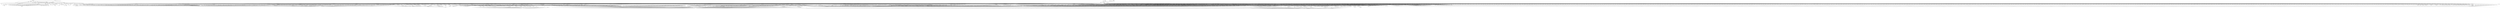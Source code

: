 digraph depends {
    node [shape=plaintext]
"alsa-utils-alsamixer" -> "libasound2";
"alsa-utils-alsamixer" -> "libformw5";
"alsa-utils-alsamixer" -> "libmenuw5";
"alsa-utils-alsamixer" -> "libncursesw5";
"alsa-utils-alsamixer" -> "libpanelw5";
"alsa-utils-alsamixer" -> "libtinfo5";
"angstrom-feed-configs" -> "opkg" [style=dotted];
"angstrom-packagegroup-boot" -> "angstrom-version";
"angstrom-packagegroup-boot" -> "packagegroup-boot";
"avahi-daemon" -> "base-files";
"avahi-daemon" -> "base-passwd";
"avahi-daemon" -> "libavahi-common3";
"avahi-daemon" -> "libavahi-core7";
"avahi-daemon" -> "libcap2";
"avahi-daemon" -> "libdaemon0";
"avahi-daemon" -> "libdbus-1-3";
"avahi-daemon" -> "libexpat1";
"avahi-daemon" -> "libnss-mdns" [style=dotted];
"avahi-daemon" -> "shadow";
"avahi-utils" -> "libavahi-client3";
"avahi-utils" -> "libavahi-common3";
"bluez4" -> "libcap2";
"bluez4" -> "libdbus-1-3";
"bluez4" -> "libglib-2.0-0";
"bluez4" -> "libreadline6";
"bluez4" -> "libudev1";
"bluez4" -> "libusb-0.1-4";
"bluez4" -> "libusb-1.0-0";
"busybox" -> "busybox-syslog" [style=dotted];
"busybox" -> "busybox-udhcpc" [style=dotted];
"connman" -> "connman-conf" [style=dotted];
"connman" -> "dbus-1";
"connman" -> "iptables";
"connman" -> "libdbus-1-3";
"connman" -> "libglib-2.0-0";
"connman" -> "libgnutls28";
"connman" -> "ofono";
"connman" -> "wpa-supplicant";
"connman-angstrom-settings" -> "connman";
"connman-client" -> "libdbus-1-3";
"connman-client" -> "libglib-2.0-0";
"connman-client" -> "libreadline6";
"cpufreq-tweaks" -> "cpufrequtils";
"dbus-1" -> "base-files";
"dbus-1" -> "base-passwd";
"dbus-1" -> "libdbus-1-3";
"dbus-1" -> "libexpat1";
"dbus-1" -> "libx11-6";
"dbus-1" -> "shadow";
"e2fsprogs-e2fsck" -> "libblkid1";
"e2fsprogs-e2fsck" -> "libcom-err2";
"e2fsprogs-e2fsck" -> "libe2p2";
"e2fsprogs-e2fsck" -> "libext2fs2";
"e2fsprogs-e2fsck" -> "libuuid1";
"fixmac" -> "ranpwd";
"htop" -> "libncursesw5";
"htop" -> "libtinfo5";
"htop" -> "ncurses-terminfo";
"iptables" -> "kernel-module-ip-tables" [style=dotted];
"iptables" -> "kernel-module-ipt-masquerade" [style=dotted];
"iptables" -> "kernel-module-iptable-filter" [style=dotted];
"iptables" -> "kernel-module-iptable-nat" [style=dotted];
"iptables" -> "kernel-module-nf-conntrack" [style=dotted];
"iptables" -> "kernel-module-nf-conntrack-ipv4" [style=dotted];
"iptables" -> "kernel-module-nf-defrag-ipv4" [style=dotted];
"iptables" -> "kernel-module-nf-nat" [style=dotted];
"iptables" -> "kernel-module-x-tables" [style=dotted];
"iw" -> "libnl-3-200";
"iw" -> "libnl-3-genl";
"kernel-module-6pack" -> "kernel-module-ax25";
"kernel-module-8021q" -> "kernel-module-garp";
"kernel-module-8021q" -> "kernel-module-llc";
"kernel-module-8021q" -> "kernel-module-stp";
"kernel-module-9p" -> "kernel-module-9pnet";
"kernel-module-act-ipt" -> "kernel-module-x-tables";
"kernel-module-ad714x-i2c" -> "kernel-module-ad714x";
"kernel-module-ad714x-spi" -> "kernel-module-ad714x";
"kernel-module-adxl34x-i2c" -> "kernel-module-adxl34x";
"kernel-module-adxl34x-spi" -> "kernel-module-adxl34x";
"kernel-module-ah6" -> "kernel-module-ipv6";
"kernel-module-aircable" -> "kernel-module-usbserial";
"kernel-module-appletalk" -> "kernel-module-llc";
"kernel-module-appletalk" -> "kernel-module-psnap";
"kernel-module-ar5523" -> "kernel-module-cfg80211";
"kernel-module-ar5523" -> "kernel-module-mac80211";
"kernel-module-ar5523" -> "kernel-module-rfkill";
"kernel-module-arizona-i2c" -> "kernel-module-regmap-i2c";
"kernel-module-arizona-spi" -> "kernel-module-regmap-spi";
"kernel-module-ark3116" -> "kernel-module-usbserial";
"kernel-module-arp-tables" -> "kernel-module-x-tables";
"kernel-module-arpt-mangle" -> "kernel-module-x-tables";
"kernel-module-arptable-filter" -> "kernel-module-arp-tables";
"kernel-module-arptable-filter" -> "kernel-module-x-tables";
"kernel-module-asix" -> "kernel-module-libphy";
"kernel-module-async-memcpy" -> "kernel-module-async-tx";
"kernel-module-async-pq" -> "kernel-module-async-tx";
"kernel-module-async-pq" -> "kernel-module-async-xor";
"kernel-module-async-pq" -> "kernel-module-raid6-pq";
"kernel-module-async-pq" -> "kernel-module-xor";
"kernel-module-async-raid6-recov" -> "kernel-module-async-tx";
"kernel-module-async-raid6-recov" -> "kernel-module-raid6-pq";
"kernel-module-async-xor" -> "kernel-module-async-tx";
"kernel-module-async-xor" -> "kernel-module-xor";
"kernel-module-at76c50x-usb" -> "kernel-module-cfg80211";
"kernel-module-at76c50x-usb" -> "kernel-module-mac80211";
"kernel-module-at76c50x-usb" -> "kernel-module-rfkill";
"kernel-module-ath" -> "kernel-module-cfg80211";
"kernel-module-ath" -> "kernel-module-rfkill";
"kernel-module-ath3k" -> "kernel-module-bluetooth";
"kernel-module-ath3k" -> "kernel-module-rfkill";
"kernel-module-ath6kl-core" -> "kernel-module-cfg80211";
"kernel-module-ath6kl-core" -> "kernel-module-rfkill";
"kernel-module-ath6kl-usb" -> "kernel-module-ath6kl-core";
"kernel-module-ath6kl-usb" -> "kernel-module-cfg80211";
"kernel-module-ath6kl-usb" -> "kernel-module-rfkill";
"kernel-module-ath9k" -> "kernel-module-ath";
"kernel-module-ath9k" -> "kernel-module-ath9k-common";
"kernel-module-ath9k" -> "kernel-module-ath9k-hw";
"kernel-module-ath9k" -> "kernel-module-cfg80211";
"kernel-module-ath9k" -> "kernel-module-mac80211";
"kernel-module-ath9k" -> "kernel-module-rfkill";
"kernel-module-ath9k-common" -> "kernel-module-ath";
"kernel-module-ath9k-common" -> "kernel-module-ath9k-hw";
"kernel-module-ath9k-common" -> "kernel-module-cfg80211";
"kernel-module-ath9k-common" -> "kernel-module-rfkill";
"kernel-module-ath9k-htc" -> "kernel-module-ath";
"kernel-module-ath9k-htc" -> "kernel-module-ath9k-common";
"kernel-module-ath9k-htc" -> "kernel-module-ath9k-hw";
"kernel-module-ath9k-htc" -> "kernel-module-cfg80211";
"kernel-module-ath9k-htc" -> "kernel-module-mac80211";
"kernel-module-ath9k-htc" -> "kernel-module-rfkill";
"kernel-module-ath9k-hw" -> "kernel-module-ath";
"kernel-module-ath9k-hw" -> "kernel-module-cfg80211";
"kernel-module-ath9k-hw" -> "kernel-module-rfkill";
"kernel-module-ati-remote" -> "kernel-module-rc-core";
"kernel-module-au0828" -> "kernel-module-dvb-core";
"kernel-module-au0828" -> "kernel-module-media";
"kernel-module-au0828" -> "kernel-module-rc-core";
"kernel-module-au0828" -> "kernel-module-tveeprom";
"kernel-module-au0828" -> "kernel-module-v4l2-common";
"kernel-module-au0828" -> "kernel-module-videobuf-core";
"kernel-module-au0828" -> "kernel-module-videobuf-vmalloc";
"kernel-module-au0828" -> "kernel-module-videodev";
"kernel-module-au8522-decoder" -> "kernel-module-au8522-common";
"kernel-module-au8522-decoder" -> "kernel-module-media";
"kernel-module-au8522-decoder" -> "kernel-module-v4l2-common";
"kernel-module-au8522-decoder" -> "kernel-module-videodev";
"kernel-module-au8522-dig" -> "kernel-module-au8522-common";
"kernel-module-authencesn" -> "kernel-module-authenc";
"kernel-module-b2c2-flexcop" -> "kernel-module-cx24113";
"kernel-module-b2c2-flexcop" -> "kernel-module-cx24123";
"kernel-module-b2c2-flexcop" -> "kernel-module-dvb-core";
"kernel-module-b2c2-flexcop" -> "kernel-module-s5h1420";
"kernel-module-b2c2-flexcop-usb" -> "kernel-module-b2c2-flexcop";
"kernel-module-b2c2-flexcop-usb" -> "kernel-module-cx24113";
"kernel-module-b2c2-flexcop-usb" -> "kernel-module-cx24123";
"kernel-module-b2c2-flexcop-usb" -> "kernel-module-dvb-core";
"kernel-module-b2c2-flexcop-usb" -> "kernel-module-s5h1420";
"kernel-module-b43" -> "kernel-module-bcma";
"kernel-module-b43" -> "kernel-module-cfg80211";
"kernel-module-b43" -> "kernel-module-mac80211";
"kernel-module-b43" -> "kernel-module-rfkill";
"kernel-module-b43" -> "kernel-module-ssb";
"kernel-module-b43legacy" -> "kernel-module-cfg80211";
"kernel-module-b43legacy" -> "kernel-module-mac80211";
"kernel-module-b43legacy" -> "kernel-module-rfkill";
"kernel-module-b43legacy" -> "kernel-module-ssb";
"kernel-module-baycom-ser-fdx" -> "kernel-module-ax25";
"kernel-module-baycom-ser-fdx" -> "kernel-module-crc-ccitt";
"kernel-module-baycom-ser-fdx" -> "kernel-module-hdlcdrv";
"kernel-module-baycom-ser-hdx" -> "kernel-module-ax25";
"kernel-module-baycom-ser-hdx" -> "kernel-module-crc-ccitt";
"kernel-module-baycom-ser-hdx" -> "kernel-module-hdlcdrv";
"kernel-module-bcm203x" -> "kernel-module-bluetooth";
"kernel-module-bcm203x" -> "kernel-module-rfkill";
"kernel-module-bcm2835-v4l2" -> "kernel-module-media";
"kernel-module-bcm2835-v4l2" -> "kernel-module-v4l2-common";
"kernel-module-bcm2835-v4l2" -> "kernel-module-videobuf2-core";
"kernel-module-bcm2835-v4l2" -> "kernel-module-videobuf2-memops";
"kernel-module-bcm2835-v4l2" -> "kernel-module-videobuf2-vmalloc";
"kernel-module-bcm2835-v4l2" -> "kernel-module-videodev";
"kernel-module-belkin-sa" -> "kernel-module-usbserial";
"kernel-module-bfusb" -> "kernel-module-bluetooth";
"kernel-module-bfusb" -> "kernel-module-rfkill";
"kernel-module-bluetooth" -> "kernel-module-rfkill";
"kernel-module-bluetooth-6lowpan" -> "kernel-module-6lowpan";
"kernel-module-bluetooth-6lowpan" -> "kernel-module-bluetooth";
"kernel-module-bluetooth-6lowpan" -> "kernel-module-rfkill";
"kernel-module-bnep" -> "kernel-module-bluetooth";
"kernel-module-bnep" -> "kernel-module-rfkill";
"kernel-module-bpa10x" -> "kernel-module-bluetooth";
"kernel-module-bpa10x" -> "kernel-module-rfkill";
"kernel-module-bpqether" -> "kernel-module-ax25";
"kernel-module-br-netfilter" -> "kernel-module-bridge";
"kernel-module-br-netfilter" -> "kernel-module-ipv6";
"kernel-module-br-netfilter" -> "kernel-module-llc";
"kernel-module-br-netfilter" -> "kernel-module-stp";
"kernel-module-brcmfmac" -> "kernel-module-brcmutil";
"kernel-module-brcmfmac" -> "kernel-module-cfg80211";
"kernel-module-brcmfmac" -> "kernel-module-rfkill";
"kernel-module-bridge" -> "kernel-module-ipv6";
"kernel-module-bridge" -> "kernel-module-llc";
"kernel-module-bridge" -> "kernel-module-stp";
"kernel-module-bsd-comp" -> "kernel-module-ppp-generic";
"kernel-module-bsd-comp" -> "kernel-module-slhc";
"kernel-module-btmrvl" -> "kernel-module-bluetooth";
"kernel-module-btmrvl" -> "kernel-module-rfkill";
"kernel-module-btmrvl-sdio" -> "kernel-module-bluetooth";
"kernel-module-btmrvl-sdio" -> "kernel-module-btmrvl";
"kernel-module-btmrvl-sdio" -> "kernel-module-rfkill";
"kernel-module-btrfs" -> "kernel-module-raid6-pq";
"kernel-module-btrfs" -> "kernel-module-xor";
"kernel-module-btrfs" -> "kernel-module-zlib-deflate";
"kernel-module-btusb" -> "kernel-module-bluetooth";
"kernel-module-btusb" -> "kernel-module-rfkill";
"kernel-module-btwilink" -> "kernel-module-bluetooth";
"kernel-module-btwilink" -> "kernel-module-rfkill";
"kernel-module-btwilink" -> "kernel-module-st-drv";
"kernel-module-can-bcm" -> "kernel-module-can";
"kernel-module-can-gw" -> "kernel-module-can";
"kernel-module-can-raw" -> "kernel-module-can";
"kernel-module-carl9170" -> "kernel-module-ath";
"kernel-module-carl9170" -> "kernel-module-cfg80211";
"kernel-module-carl9170" -> "kernel-module-mac80211";
"kernel-module-carl9170" -> "kernel-module-rfkill";
"kernel-module-cast5-generic" -> "kernel-module-cast-common";
"kernel-module-cdc-mbim" -> "kernel-module-cdc-ncm";
"kernel-module-cdc-mbim" -> "kernel-module-cdc-wdm";
"kernel-module-cfg80211" -> "kernel-module-rfkill";
"kernel-module-ch341" -> "kernel-module-usbserial";
"kernel-module-cp210x" -> "kernel-module-usbserial";
"kernel-module-cpia2" -> "kernel-module-media";
"kernel-module-cpia2" -> "kernel-module-v4l2-common";
"kernel-module-cpia2" -> "kernel-module-videodev";
"kernel-module-cs53l32a" -> "kernel-module-media";
"kernel-module-cs53l32a" -> "kernel-module-v4l2-common";
"kernel-module-cs53l32a" -> "kernel-module-videodev";
"kernel-module-cuse" -> "kernel-module-fuse";
"kernel-module-cx231xx" -> "kernel-module-cx2341x";
"kernel-module-cx231xx" -> "kernel-module-media";
"kernel-module-cx231xx" -> "kernel-module-rc-core";
"kernel-module-cx231xx" -> "kernel-module-tveeprom";
"kernel-module-cx231xx" -> "kernel-module-v4l2-common";
"kernel-module-cx231xx" -> "kernel-module-videobuf-core";
"kernel-module-cx231xx" -> "kernel-module-videobuf-vmalloc";
"kernel-module-cx231xx" -> "kernel-module-videodev";
"kernel-module-cx231xx-alsa" -> "kernel-module-cx231xx";
"kernel-module-cx231xx-alsa" -> "kernel-module-cx2341x";
"kernel-module-cx231xx-alsa" -> "kernel-module-media";
"kernel-module-cx231xx-alsa" -> "kernel-module-rc-core";
"kernel-module-cx231xx-alsa" -> "kernel-module-snd";
"kernel-module-cx231xx-alsa" -> "kernel-module-snd-pcm";
"kernel-module-cx231xx-alsa" -> "kernel-module-snd-timer";
"kernel-module-cx231xx-alsa" -> "kernel-module-tveeprom";
"kernel-module-cx231xx-alsa" -> "kernel-module-v4l2-common";
"kernel-module-cx231xx-alsa" -> "kernel-module-videobuf-core";
"kernel-module-cx231xx-alsa" -> "kernel-module-videobuf-vmalloc";
"kernel-module-cx231xx-alsa" -> "kernel-module-videodev";
"kernel-module-cx231xx-dvb" -> "kernel-module-cx231xx";
"kernel-module-cx231xx-dvb" -> "kernel-module-cx2341x";
"kernel-module-cx231xx-dvb" -> "kernel-module-dvb-core";
"kernel-module-cx231xx-dvb" -> "kernel-module-media";
"kernel-module-cx231xx-dvb" -> "kernel-module-rc-core";
"kernel-module-cx231xx-dvb" -> "kernel-module-tveeprom";
"kernel-module-cx231xx-dvb" -> "kernel-module-v4l2-common";
"kernel-module-cx231xx-dvb" -> "kernel-module-videobuf-core";
"kernel-module-cx231xx-dvb" -> "kernel-module-videobuf-vmalloc";
"kernel-module-cx231xx-dvb" -> "kernel-module-videodev";
"kernel-module-cx2341x" -> "kernel-module-media";
"kernel-module-cx2341x" -> "kernel-module-v4l2-common";
"kernel-module-cx2341x" -> "kernel-module-videodev";
"kernel-module-cx25840" -> "kernel-module-media";
"kernel-module-cx25840" -> "kernel-module-v4l2-common";
"kernel-module-cx25840" -> "kernel-module-videodev";
"kernel-module-cxacru" -> "kernel-module-atm";
"kernel-module-cxacru" -> "kernel-module-usbatm";
"kernel-module-cxd2820r" -> "kernel-module-dvb-core";
"kernel-module-cyberjack" -> "kernel-module-usbserial";
"kernel-module-cypress-m8" -> "kernel-module-usbserial";
"kernel-module-deflate" -> "kernel-module-zlib-deflate";
"kernel-module-dib3000mc" -> "kernel-module-dibx000-common";
"kernel-module-dib7000m" -> "kernel-module-dibx000-common";
"kernel-module-dib7000p" -> "kernel-module-dibx000-common";
"kernel-module-dib7000p" -> "kernel-module-dvb-core";
"kernel-module-dib8000" -> "kernel-module-dibx000-common";
"kernel-module-dib8000" -> "kernel-module-dvb-core";
"kernel-module-dib9000" -> "kernel-module-dibx000-common";
"kernel-module-dib9000" -> "kernel-module-dvb-core";
"kernel-module-digi-acceleport" -> "kernel-module-usbserial";
"kernel-module-dlm" -> "kernel-module-ipv6";
"kernel-module-dlm" -> "kernel-module-sctp";
"kernel-module-dm-bufio" -> "kernel-module-dm-mod";
"kernel-module-dm-crypt" -> "kernel-module-dm-mod";
"kernel-module-dm-delay" -> "kernel-module-dm-mod";
"kernel-module-dm-log" -> "kernel-module-dm-mod";
"kernel-module-dm-log-userspace" -> "kernel-module-cn";
"kernel-module-dm-log-userspace" -> "kernel-module-dm-log";
"kernel-module-dm-log-userspace" -> "kernel-module-dm-mod";
"kernel-module-dm-mirror" -> "kernel-module-dm-log";
"kernel-module-dm-mirror" -> "kernel-module-dm-mod";
"kernel-module-dm-mirror" -> "kernel-module-dm-region-hash";
"kernel-module-dm-raid" -> "kernel-module-async-memcpy";
"kernel-module-dm-raid" -> "kernel-module-async-pq";
"kernel-module-dm-raid" -> "kernel-module-async-raid6-recov";
"kernel-module-dm-raid" -> "kernel-module-async-tx";
"kernel-module-dm-raid" -> "kernel-module-async-xor";
"kernel-module-dm-raid" -> "kernel-module-dm-mod";
"kernel-module-dm-raid" -> "kernel-module-md-mod";
"kernel-module-dm-raid" -> "kernel-module-raid1";
"kernel-module-dm-raid" -> "kernel-module-raid10";
"kernel-module-dm-raid" -> "kernel-module-raid456";
"kernel-module-dm-raid" -> "kernel-module-raid6-pq";
"kernel-module-dm-raid" -> "kernel-module-xor";
"kernel-module-dm-region-hash" -> "kernel-module-dm-log";
"kernel-module-dm-region-hash" -> "kernel-module-dm-mod";
"kernel-module-dm-snapshot" -> "kernel-module-dm-bufio";
"kernel-module-dm-snapshot" -> "kernel-module-dm-mod";
"kernel-module-dm-zero" -> "kernel-module-dm-mod";
"kernel-module-drbd" -> "kernel-module-lru-cache";
"kernel-module-drxk" -> "kernel-module-dvb-core";
"kernel-module-ds1wm" -> "kernel-module-cn";
"kernel-module-ds1wm" -> "kernel-module-wire";
"kernel-module-ds2482" -> "kernel-module-cn";
"kernel-module-ds2482" -> "kernel-module-wire";
"kernel-module-ds2490" -> "kernel-module-cn";
"kernel-module-ds2490" -> "kernel-module-wire";
"kernel-module-ds2760-battery" -> "kernel-module-cn";
"kernel-module-ds2760-battery" -> "kernel-module-w1-ds2760";
"kernel-module-ds2760-battery" -> "kernel-module-wire";
"kernel-module-dsbr100" -> "kernel-module-media";
"kernel-module-dsbr100" -> "kernel-module-videodev";
"kernel-module-dvb-as102" -> "kernel-module-dvb-core";
"kernel-module-dvb-usb" -> "kernel-module-dvb-core";
"kernel-module-dvb-usb" -> "kernel-module-rc-core";
"kernel-module-dvb-usb-a800" -> "kernel-module-dib3000mc";
"kernel-module-dvb-usb-a800" -> "kernel-module-dibx000-common";
"kernel-module-dvb-usb-a800" -> "kernel-module-dvb-core";
"kernel-module-dvb-usb-a800" -> "kernel-module-dvb-usb";
"kernel-module-dvb-usb-a800" -> "kernel-module-dvb-usb-dibusb-common";
"kernel-module-dvb-usb-a800" -> "kernel-module-rc-core";
"kernel-module-dvb-usb-af9005" -> "kernel-module-dvb-core";
"kernel-module-dvb-usb-af9005" -> "kernel-module-dvb-usb";
"kernel-module-dvb-usb-af9005" -> "kernel-module-rc-core";
"kernel-module-dvb-usb-af9015" -> "kernel-module-dvb-core";
"kernel-module-dvb-usb-af9015" -> "kernel-module-dvb-usb-v2";
"kernel-module-dvb-usb-af9015" -> "kernel-module-rc-core";
"kernel-module-dvb-usb-af9035" -> "kernel-module-dvb-core";
"kernel-module-dvb-usb-af9035" -> "kernel-module-dvb-usb-v2";
"kernel-module-dvb-usb-af9035" -> "kernel-module-rc-core";
"kernel-module-dvb-usb-anysee" -> "kernel-module-dvb-core";
"kernel-module-dvb-usb-anysee" -> "kernel-module-dvb-usb-v2";
"kernel-module-dvb-usb-anysee" -> "kernel-module-rc-core";
"kernel-module-dvb-usb-au6610" -> "kernel-module-dvb-core";
"kernel-module-dvb-usb-au6610" -> "kernel-module-dvb-usb-v2";
"kernel-module-dvb-usb-au6610" -> "kernel-module-rc-core";
"kernel-module-dvb-usb-az6007" -> "kernel-module-cypress-firmware";
"kernel-module-dvb-usb-az6007" -> "kernel-module-dvb-core";
"kernel-module-dvb-usb-az6007" -> "kernel-module-dvb-usb-v2";
"kernel-module-dvb-usb-az6007" -> "kernel-module-rc-core";
"kernel-module-dvb-usb-az6027" -> "kernel-module-dvb-core";
"kernel-module-dvb-usb-az6027" -> "kernel-module-dvb-usb";
"kernel-module-dvb-usb-az6027" -> "kernel-module-rc-core";
"kernel-module-dvb-usb-az6027" -> "kernel-module-stb0899";
"kernel-module-dvb-usb-az6027" -> "kernel-module-stb6100";
"kernel-module-dvb-usb-ce6230" -> "kernel-module-dvb-core";
"kernel-module-dvb-usb-ce6230" -> "kernel-module-dvb-usb-v2";
"kernel-module-dvb-usb-ce6230" -> "kernel-module-rc-core";
"kernel-module-dvb-usb-cinergyt2" -> "kernel-module-dvb-core";
"kernel-module-dvb-usb-cinergyt2" -> "kernel-module-dvb-usb";
"kernel-module-dvb-usb-cinergyt2" -> "kernel-module-rc-core";
"kernel-module-dvb-usb-cxusb" -> "kernel-module-dib0070";
"kernel-module-dvb-usb-cxusb" -> "kernel-module-dvb-core";
"kernel-module-dvb-usb-cxusb" -> "kernel-module-dvb-usb";
"kernel-module-dvb-usb-cxusb" -> "kernel-module-rc-core";
"kernel-module-dvb-usb-dib0700" -> "kernel-module-dib0070";
"kernel-module-dvb-usb-dib0700" -> "kernel-module-dib0090";
"kernel-module-dvb-usb-dib0700" -> "kernel-module-dib3000mc";
"kernel-module-dvb-usb-dib0700" -> "kernel-module-dib7000m";
"kernel-module-dvb-usb-dib0700" -> "kernel-module-dib9000";
"kernel-module-dvb-usb-dib0700" -> "kernel-module-dibx000-common";
"kernel-module-dvb-usb-dib0700" -> "kernel-module-dvb-core";
"kernel-module-dvb-usb-dib0700" -> "kernel-module-dvb-usb";
"kernel-module-dvb-usb-dib0700" -> "kernel-module-rc-core";
"kernel-module-dvb-usb-dibusb-common" -> "kernel-module-dib3000mc";
"kernel-module-dvb-usb-dibusb-common" -> "kernel-module-dibx000-common";
"kernel-module-dvb-usb-dibusb-common" -> "kernel-module-dvb-core";
"kernel-module-dvb-usb-dibusb-common" -> "kernel-module-dvb-usb";
"kernel-module-dvb-usb-dibusb-common" -> "kernel-module-rc-core";
"kernel-module-dvb-usb-dibusb-mb" -> "kernel-module-dib3000mc";
"kernel-module-dvb-usb-dibusb-mb" -> "kernel-module-dibx000-common";
"kernel-module-dvb-usb-dibusb-mb" -> "kernel-module-dvb-core";
"kernel-module-dvb-usb-dibusb-mb" -> "kernel-module-dvb-usb";
"kernel-module-dvb-usb-dibusb-mb" -> "kernel-module-dvb-usb-dibusb-common";
"kernel-module-dvb-usb-dibusb-mb" -> "kernel-module-rc-core";
"kernel-module-dvb-usb-dibusb-mc" -> "kernel-module-dib3000mc";
"kernel-module-dvb-usb-dibusb-mc" -> "kernel-module-dibx000-common";
"kernel-module-dvb-usb-dibusb-mc" -> "kernel-module-dvb-core";
"kernel-module-dvb-usb-dibusb-mc" -> "kernel-module-dvb-usb";
"kernel-module-dvb-usb-dibusb-mc" -> "kernel-module-dvb-usb-dibusb-common";
"kernel-module-dvb-usb-dibusb-mc" -> "kernel-module-rc-core";
"kernel-module-dvb-usb-digitv" -> "kernel-module-dvb-core";
"kernel-module-dvb-usb-digitv" -> "kernel-module-dvb-usb";
"kernel-module-dvb-usb-digitv" -> "kernel-module-rc-core";
"kernel-module-dvb-usb-dtt200u" -> "kernel-module-dvb-core";
"kernel-module-dvb-usb-dtt200u" -> "kernel-module-dvb-usb";
"kernel-module-dvb-usb-dtt200u" -> "kernel-module-rc-core";
"kernel-module-dvb-usb-dtv5100" -> "kernel-module-dvb-core";
"kernel-module-dvb-usb-dtv5100" -> "kernel-module-dvb-usb";
"kernel-module-dvb-usb-dtv5100" -> "kernel-module-rc-core";
"kernel-module-dvb-usb-dvbsky" -> "kernel-module-dvb-core";
"kernel-module-dvb-usb-dvbsky" -> "kernel-module-dvb-usb-v2";
"kernel-module-dvb-usb-dvbsky" -> "kernel-module-rc-core";
"kernel-module-dvb-usb-dw2102" -> "kernel-module-dvb-core";
"kernel-module-dvb-usb-dw2102" -> "kernel-module-dvb-usb";
"kernel-module-dvb-usb-dw2102" -> "kernel-module-rc-core";
"kernel-module-dvb-usb-ec168" -> "kernel-module-dvb-core";
"kernel-module-dvb-usb-ec168" -> "kernel-module-dvb-usb-v2";
"kernel-module-dvb-usb-ec168" -> "kernel-module-rc-core";
"kernel-module-dvb-usb-friio" -> "kernel-module-dvb-core";
"kernel-module-dvb-usb-friio" -> "kernel-module-dvb-usb";
"kernel-module-dvb-usb-friio" -> "kernel-module-rc-core";
"kernel-module-dvb-usb-gl861" -> "kernel-module-dvb-core";
"kernel-module-dvb-usb-gl861" -> "kernel-module-dvb-usb-v2";
"kernel-module-dvb-usb-gl861" -> "kernel-module-rc-core";
"kernel-module-dvb-usb-gp8psk" -> "kernel-module-dvb-core";
"kernel-module-dvb-usb-gp8psk" -> "kernel-module-dvb-usb";
"kernel-module-dvb-usb-gp8psk" -> "kernel-module-rc-core";
"kernel-module-dvb-usb-lmedm04" -> "kernel-module-dvb-core";
"kernel-module-dvb-usb-lmedm04" -> "kernel-module-dvb-usb-v2";
"kernel-module-dvb-usb-lmedm04" -> "kernel-module-rc-core";
"kernel-module-dvb-usb-m920x" -> "kernel-module-dvb-core";
"kernel-module-dvb-usb-m920x" -> "kernel-module-dvb-usb";
"kernel-module-dvb-usb-m920x" -> "kernel-module-rc-core";
"kernel-module-dvb-usb-mxl111sf" -> "kernel-module-dvb-core";
"kernel-module-dvb-usb-mxl111sf" -> "kernel-module-dvb-usb-v2";
"kernel-module-dvb-usb-mxl111sf" -> "kernel-module-rc-core";
"kernel-module-dvb-usb-mxl111sf" -> "kernel-module-tveeprom";
"kernel-module-dvb-usb-nova-t-usb2" -> "kernel-module-dib3000mc";
"kernel-module-dvb-usb-nova-t-usb2" -> "kernel-module-dibx000-common";
"kernel-module-dvb-usb-nova-t-usb2" -> "kernel-module-dvb-core";
"kernel-module-dvb-usb-nova-t-usb2" -> "kernel-module-dvb-usb";
"kernel-module-dvb-usb-nova-t-usb2" -> "kernel-module-dvb-usb-dibusb-common";
"kernel-module-dvb-usb-nova-t-usb2" -> "kernel-module-rc-core";
"kernel-module-dvb-usb-opera" -> "kernel-module-dvb-core";
"kernel-module-dvb-usb-opera" -> "kernel-module-dvb-usb";
"kernel-module-dvb-usb-opera" -> "kernel-module-rc-core";
"kernel-module-dvb-usb-pctv452e" -> "kernel-module-dvb-core";
"kernel-module-dvb-usb-pctv452e" -> "kernel-module-dvb-usb";
"kernel-module-dvb-usb-pctv452e" -> "kernel-module-rc-core";
"kernel-module-dvb-usb-pctv452e" -> "kernel-module-ttpci-eeprom";
"kernel-module-dvb-usb-rtl28xxu" -> "kernel-module-dvb-core";
"kernel-module-dvb-usb-rtl28xxu" -> "kernel-module-dvb-usb-v2";
"kernel-module-dvb-usb-rtl28xxu" -> "kernel-module-i2c-mux";
"kernel-module-dvb-usb-rtl28xxu" -> "kernel-module-rc-core";
"kernel-module-dvb-usb-rtl28xxu" -> "kernel-module-rtl2830";
"kernel-module-dvb-usb-rtl28xxu" -> "kernel-module-rtl2832";
"kernel-module-dvb-usb-technisat-usb2" -> "kernel-module-dvb-core";
"kernel-module-dvb-usb-technisat-usb2" -> "kernel-module-dvb-usb";
"kernel-module-dvb-usb-technisat-usb2" -> "kernel-module-rc-core";
"kernel-module-dvb-usb-technisat-usb2" -> "kernel-module-stv090x";
"kernel-module-dvb-usb-ttusb2" -> "kernel-module-dvb-core";
"kernel-module-dvb-usb-ttusb2" -> "kernel-module-dvb-usb";
"kernel-module-dvb-usb-ttusb2" -> "kernel-module-rc-core";
"kernel-module-dvb-usb-umt-010" -> "kernel-module-dib3000mc";
"kernel-module-dvb-usb-umt-010" -> "kernel-module-dibx000-common";
"kernel-module-dvb-usb-umt-010" -> "kernel-module-dvb-core";
"kernel-module-dvb-usb-umt-010" -> "kernel-module-dvb-usb";
"kernel-module-dvb-usb-umt-010" -> "kernel-module-dvb-usb-dibusb-common";
"kernel-module-dvb-usb-umt-010" -> "kernel-module-rc-core";
"kernel-module-dvb-usb-v2" -> "kernel-module-dvb-core";
"kernel-module-dvb-usb-v2" -> "kernel-module-rc-core";
"kernel-module-dvb-usb-vp702x" -> "kernel-module-dvb-core";
"kernel-module-dvb-usb-vp702x" -> "kernel-module-dvb-usb";
"kernel-module-dvb-usb-vp702x" -> "kernel-module-rc-core";
"kernel-module-dvb-usb-vp7045" -> "kernel-module-dvb-core";
"kernel-module-dvb-usb-vp7045" -> "kernel-module-dvb-usb";
"kernel-module-dvb-usb-vp7045" -> "kernel-module-rc-core";
"kernel-module-e4000" -> "kernel-module-media";
"kernel-module-e4000" -> "kernel-module-regmap-i2c";
"kernel-module-e4000" -> "kernel-module-videodev";
"kernel-module-ebt-802-3" -> "kernel-module-x-tables";
"kernel-module-ebt-among" -> "kernel-module-x-tables";
"kernel-module-ebt-arp" -> "kernel-module-x-tables";
"kernel-module-ebt-arpreply" -> "kernel-module-x-tables";
"kernel-module-ebt-dnat" -> "kernel-module-x-tables";
"kernel-module-ebt-ip" -> "kernel-module-x-tables";
"kernel-module-ebt-ip6" -> "kernel-module-x-tables";
"kernel-module-ebt-limit" -> "kernel-module-x-tables";
"kernel-module-ebt-log" -> "kernel-module-x-tables";
"kernel-module-ebt-mark" -> "kernel-module-x-tables";
"kernel-module-ebt-mark-m" -> "kernel-module-x-tables";
"kernel-module-ebt-nflog" -> "kernel-module-x-tables";
"kernel-module-ebt-pkttype" -> "kernel-module-x-tables";
"kernel-module-ebt-redirect" -> "kernel-module-x-tables";
"kernel-module-ebt-snat" -> "kernel-module-x-tables";
"kernel-module-ebt-stp" -> "kernel-module-x-tables";
"kernel-module-ebt-vlan" -> "kernel-module-x-tables";
"kernel-module-ebtable-broute" -> "kernel-module-bridge";
"kernel-module-ebtable-broute" -> "kernel-module-ebtables";
"kernel-module-ebtable-broute" -> "kernel-module-ipv6";
"kernel-module-ebtable-broute" -> "kernel-module-llc";
"kernel-module-ebtable-broute" -> "kernel-module-stp";
"kernel-module-ebtable-broute" -> "kernel-module-x-tables";
"kernel-module-ebtable-filter" -> "kernel-module-ebtables";
"kernel-module-ebtable-filter" -> "kernel-module-x-tables";
"kernel-module-ebtable-nat" -> "kernel-module-ebtables";
"kernel-module-ebtable-nat" -> "kernel-module-x-tables";
"kernel-module-ebtables" -> "kernel-module-x-tables";
"kernel-module-em-ipset" -> "kernel-module-ip-set";
"kernel-module-em-ipset" -> "kernel-module-nfnetlink";
"kernel-module-em28xx" -> "kernel-module-media";
"kernel-module-em28xx" -> "kernel-module-tveeprom";
"kernel-module-em28xx" -> "kernel-module-v4l2-common";
"kernel-module-em28xx" -> "kernel-module-videodev";
"kernel-module-em28xx-alsa" -> "kernel-module-em28xx";
"kernel-module-em28xx-alsa" -> "kernel-module-media";
"kernel-module-em28xx-alsa" -> "kernel-module-snd";
"kernel-module-em28xx-alsa" -> "kernel-module-snd-pcm";
"kernel-module-em28xx-alsa" -> "kernel-module-snd-timer";
"kernel-module-em28xx-alsa" -> "kernel-module-tveeprom";
"kernel-module-em28xx-alsa" -> "kernel-module-v4l2-common";
"kernel-module-em28xx-alsa" -> "kernel-module-videodev";
"kernel-module-em28xx-dvb" -> "kernel-module-dvb-core";
"kernel-module-em28xx-dvb" -> "kernel-module-em28xx";
"kernel-module-em28xx-dvb" -> "kernel-module-media";
"kernel-module-em28xx-dvb" -> "kernel-module-tveeprom";
"kernel-module-em28xx-dvb" -> "kernel-module-v4l2-common";
"kernel-module-em28xx-dvb" -> "kernel-module-videodev";
"kernel-module-em28xx-rc" -> "kernel-module-em28xx";
"kernel-module-em28xx-rc" -> "kernel-module-media";
"kernel-module-em28xx-rc" -> "kernel-module-rc-core";
"kernel-module-em28xx-rc" -> "kernel-module-tveeprom";
"kernel-module-em28xx-rc" -> "kernel-module-v4l2-common";
"kernel-module-em28xx-rc" -> "kernel-module-videodev";
"kernel-module-em28xx-v4l" -> "kernel-module-em28xx";
"kernel-module-em28xx-v4l" -> "kernel-module-media";
"kernel-module-em28xx-v4l" -> "kernel-module-tveeprom";
"kernel-module-em28xx-v4l" -> "kernel-module-v4l2-common";
"kernel-module-em28xx-v4l" -> "kernel-module-videobuf2-core";
"kernel-module-em28xx-v4l" -> "kernel-module-videobuf2-memops";
"kernel-module-em28xx-v4l" -> "kernel-module-videobuf2-vmalloc";
"kernel-module-em28xx-v4l" -> "kernel-module-videodev";
"kernel-module-empeg" -> "kernel-module-usbserial";
"kernel-module-esp6" -> "kernel-module-ipv6";
"kernel-module-extcon-arizona" -> "kernel-module-extcon-class";
"kernel-module-extcon-arizona" -> "kernel-module-snd";
"kernel-module-extcon-arizona" -> "kernel-module-snd-compress";
"kernel-module-extcon-arizona" -> "kernel-module-snd-pcm";
"kernel-module-extcon-arizona" -> "kernel-module-snd-pcm-dmaengine";
"kernel-module-extcon-arizona" -> "kernel-module-snd-soc-core";
"kernel-module-extcon-arizona" -> "kernel-module-snd-timer";
"kernel-module-f81232" -> "kernel-module-usbserial";
"kernel-module-fb-agm1264k-fl" -> "kernel-module-fb-sys-fops";
"kernel-module-fb-agm1264k-fl" -> "kernel-module-fbtft";
"kernel-module-fb-agm1264k-fl" -> "kernel-module-syscopyarea";
"kernel-module-fb-agm1264k-fl" -> "kernel-module-sysfillrect";
"kernel-module-fb-agm1264k-fl" -> "kernel-module-sysimgblt";
"kernel-module-fb-bd663474" -> "kernel-module-fb-sys-fops";
"kernel-module-fb-bd663474" -> "kernel-module-fbtft";
"kernel-module-fb-bd663474" -> "kernel-module-syscopyarea";
"kernel-module-fb-bd663474" -> "kernel-module-sysfillrect";
"kernel-module-fb-bd663474" -> "kernel-module-sysimgblt";
"kernel-module-fb-hx8340bn" -> "kernel-module-fb-sys-fops";
"kernel-module-fb-hx8340bn" -> "kernel-module-fbtft";
"kernel-module-fb-hx8340bn" -> "kernel-module-syscopyarea";
"kernel-module-fb-hx8340bn" -> "kernel-module-sysfillrect";
"kernel-module-fb-hx8340bn" -> "kernel-module-sysimgblt";
"kernel-module-fb-hx8347d" -> "kernel-module-fb-sys-fops";
"kernel-module-fb-hx8347d" -> "kernel-module-fbtft";
"kernel-module-fb-hx8347d" -> "kernel-module-syscopyarea";
"kernel-module-fb-hx8347d" -> "kernel-module-sysfillrect";
"kernel-module-fb-hx8347d" -> "kernel-module-sysimgblt";
"kernel-module-fb-hx8353d" -> "kernel-module-fb-sys-fops";
"kernel-module-fb-hx8353d" -> "kernel-module-fbtft";
"kernel-module-fb-hx8353d" -> "kernel-module-syscopyarea";
"kernel-module-fb-hx8353d" -> "kernel-module-sysfillrect";
"kernel-module-fb-hx8353d" -> "kernel-module-sysimgblt";
"kernel-module-fb-ili9320" -> "kernel-module-fb-sys-fops";
"kernel-module-fb-ili9320" -> "kernel-module-fbtft";
"kernel-module-fb-ili9320" -> "kernel-module-syscopyarea";
"kernel-module-fb-ili9320" -> "kernel-module-sysfillrect";
"kernel-module-fb-ili9320" -> "kernel-module-sysimgblt";
"kernel-module-fb-ili9325" -> "kernel-module-fb-sys-fops";
"kernel-module-fb-ili9325" -> "kernel-module-fbtft";
"kernel-module-fb-ili9325" -> "kernel-module-syscopyarea";
"kernel-module-fb-ili9325" -> "kernel-module-sysfillrect";
"kernel-module-fb-ili9325" -> "kernel-module-sysimgblt";
"kernel-module-fb-ili9340" -> "kernel-module-fb-sys-fops";
"kernel-module-fb-ili9340" -> "kernel-module-fbtft";
"kernel-module-fb-ili9340" -> "kernel-module-syscopyarea";
"kernel-module-fb-ili9340" -> "kernel-module-sysfillrect";
"kernel-module-fb-ili9340" -> "kernel-module-sysimgblt";
"kernel-module-fb-ili9341" -> "kernel-module-fb-sys-fops";
"kernel-module-fb-ili9341" -> "kernel-module-fbtft";
"kernel-module-fb-ili9341" -> "kernel-module-syscopyarea";
"kernel-module-fb-ili9341" -> "kernel-module-sysfillrect";
"kernel-module-fb-ili9341" -> "kernel-module-sysimgblt";
"kernel-module-fb-ili9481" -> "kernel-module-fb-sys-fops";
"kernel-module-fb-ili9481" -> "kernel-module-fbtft";
"kernel-module-fb-ili9481" -> "kernel-module-syscopyarea";
"kernel-module-fb-ili9481" -> "kernel-module-sysfillrect";
"kernel-module-fb-ili9481" -> "kernel-module-sysimgblt";
"kernel-module-fb-ili9486" -> "kernel-module-fb-sys-fops";
"kernel-module-fb-ili9486" -> "kernel-module-fbtft";
"kernel-module-fb-ili9486" -> "kernel-module-syscopyarea";
"kernel-module-fb-ili9486" -> "kernel-module-sysfillrect";
"kernel-module-fb-ili9486" -> "kernel-module-sysimgblt";
"kernel-module-fb-pcd8544" -> "kernel-module-fb-sys-fops";
"kernel-module-fb-pcd8544" -> "kernel-module-fbtft";
"kernel-module-fb-pcd8544" -> "kernel-module-syscopyarea";
"kernel-module-fb-pcd8544" -> "kernel-module-sysfillrect";
"kernel-module-fb-pcd8544" -> "kernel-module-sysimgblt";
"kernel-module-fb-ra8875" -> "kernel-module-fb-sys-fops";
"kernel-module-fb-ra8875" -> "kernel-module-fbtft";
"kernel-module-fb-ra8875" -> "kernel-module-syscopyarea";
"kernel-module-fb-ra8875" -> "kernel-module-sysfillrect";
"kernel-module-fb-ra8875" -> "kernel-module-sysimgblt";
"kernel-module-fb-s6d02a1" -> "kernel-module-fb-sys-fops";
"kernel-module-fb-s6d02a1" -> "kernel-module-fbtft";
"kernel-module-fb-s6d02a1" -> "kernel-module-syscopyarea";
"kernel-module-fb-s6d02a1" -> "kernel-module-sysfillrect";
"kernel-module-fb-s6d02a1" -> "kernel-module-sysimgblt";
"kernel-module-fb-s6d1121" -> "kernel-module-fb-sys-fops";
"kernel-module-fb-s6d1121" -> "kernel-module-fbtft";
"kernel-module-fb-s6d1121" -> "kernel-module-syscopyarea";
"kernel-module-fb-s6d1121" -> "kernel-module-sysfillrect";
"kernel-module-fb-s6d1121" -> "kernel-module-sysimgblt";
"kernel-module-fb-ssd1289" -> "kernel-module-fb-sys-fops";
"kernel-module-fb-ssd1289" -> "kernel-module-fbtft";
"kernel-module-fb-ssd1289" -> "kernel-module-syscopyarea";
"kernel-module-fb-ssd1289" -> "kernel-module-sysfillrect";
"kernel-module-fb-ssd1289" -> "kernel-module-sysimgblt";
"kernel-module-fb-ssd1306" -> "kernel-module-fb-sys-fops";
"kernel-module-fb-ssd1306" -> "kernel-module-fbtft";
"kernel-module-fb-ssd1306" -> "kernel-module-syscopyarea";
"kernel-module-fb-ssd1306" -> "kernel-module-sysfillrect";
"kernel-module-fb-ssd1306" -> "kernel-module-sysimgblt";
"kernel-module-fb-ssd1331" -> "kernel-module-fb-sys-fops";
"kernel-module-fb-ssd1331" -> "kernel-module-fbtft";
"kernel-module-fb-ssd1331" -> "kernel-module-syscopyarea";
"kernel-module-fb-ssd1331" -> "kernel-module-sysfillrect";
"kernel-module-fb-ssd1331" -> "kernel-module-sysimgblt";
"kernel-module-fb-ssd1351" -> "kernel-module-fb-sys-fops";
"kernel-module-fb-ssd1351" -> "kernel-module-fbtft";
"kernel-module-fb-ssd1351" -> "kernel-module-syscopyarea";
"kernel-module-fb-ssd1351" -> "kernel-module-sysfillrect";
"kernel-module-fb-ssd1351" -> "kernel-module-sysimgblt";
"kernel-module-fb-st7735r" -> "kernel-module-fb-sys-fops";
"kernel-module-fb-st7735r" -> "kernel-module-fbtft";
"kernel-module-fb-st7735r" -> "kernel-module-syscopyarea";
"kernel-module-fb-st7735r" -> "kernel-module-sysfillrect";
"kernel-module-fb-st7735r" -> "kernel-module-sysimgblt";
"kernel-module-fb-tinylcd" -> "kernel-module-fb-sys-fops";
"kernel-module-fb-tinylcd" -> "kernel-module-fbtft";
"kernel-module-fb-tinylcd" -> "kernel-module-syscopyarea";
"kernel-module-fb-tinylcd" -> "kernel-module-sysfillrect";
"kernel-module-fb-tinylcd" -> "kernel-module-sysimgblt";
"kernel-module-fb-tls8204" -> "kernel-module-fb-sys-fops";
"kernel-module-fb-tls8204" -> "kernel-module-fbtft";
"kernel-module-fb-tls8204" -> "kernel-module-syscopyarea";
"kernel-module-fb-tls8204" -> "kernel-module-sysfillrect";
"kernel-module-fb-tls8204" -> "kernel-module-sysimgblt";
"kernel-module-fb-uc1701" -> "kernel-module-fb-sys-fops";
"kernel-module-fb-uc1701" -> "kernel-module-fbtft";
"kernel-module-fb-uc1701" -> "kernel-module-syscopyarea";
"kernel-module-fb-uc1701" -> "kernel-module-sysfillrect";
"kernel-module-fb-uc1701" -> "kernel-module-sysimgblt";
"kernel-module-fb-upd161704" -> "kernel-module-fb-sys-fops";
"kernel-module-fb-upd161704" -> "kernel-module-fbtft";
"kernel-module-fb-upd161704" -> "kernel-module-syscopyarea";
"kernel-module-fb-upd161704" -> "kernel-module-sysfillrect";
"kernel-module-fb-upd161704" -> "kernel-module-sysimgblt";
"kernel-module-fb-watterott" -> "kernel-module-fb-sys-fops";
"kernel-module-fb-watterott" -> "kernel-module-fbtft";
"kernel-module-fb-watterott" -> "kernel-module-syscopyarea";
"kernel-module-fb-watterott" -> "kernel-module-sysfillrect";
"kernel-module-fb-watterott" -> "kernel-module-sysimgblt";
"kernel-module-fbtft" -> "kernel-module-fb-sys-fops";
"kernel-module-fbtft" -> "kernel-module-syscopyarea";
"kernel-module-fbtft" -> "kernel-module-sysfillrect";
"kernel-module-fbtft" -> "kernel-module-sysimgblt";
"kernel-module-fbtft-device" -> "kernel-module-fb-sys-fops";
"kernel-module-fbtft-device" -> "kernel-module-fbtft";
"kernel-module-fbtft-device" -> "kernel-module-syscopyarea";
"kernel-module-fbtft-device" -> "kernel-module-sysfillrect";
"kernel-module-fbtft-device" -> "kernel-module-sysimgblt";
"kernel-module-flexfb" -> "kernel-module-fb-sys-fops";
"kernel-module-flexfb" -> "kernel-module-fbtft";
"kernel-module-flexfb" -> "kernel-module-syscopyarea";
"kernel-module-flexfb" -> "kernel-module-sysfillrect";
"kernel-module-flexfb" -> "kernel-module-sysimgblt";
"kernel-module-fm-drv" -> "kernel-module-media";
"kernel-module-fm-drv" -> "kernel-module-st-drv";
"kernel-module-fm-drv" -> "kernel-module-videodev";
"kernel-module-ftdi-sio" -> "kernel-module-usbserial";
"kernel-module-garmin-gps" -> "kernel-module-usbserial";
"kernel-module-garp" -> "kernel-module-llc";
"kernel-module-garp" -> "kernel-module-stp";
"kernel-module-go7007" -> "kernel-module-media";
"kernel-module-go7007" -> "kernel-module-snd";
"kernel-module-go7007" -> "kernel-module-snd-pcm";
"kernel-module-go7007" -> "kernel-module-snd-timer";
"kernel-module-go7007" -> "kernel-module-v4l2-common";
"kernel-module-go7007" -> "kernel-module-videobuf2-core";
"kernel-module-go7007" -> "kernel-module-videobuf2-memops";
"kernel-module-go7007" -> "kernel-module-videobuf2-vmalloc";
"kernel-module-go7007" -> "kernel-module-videodev";
"kernel-module-go7007-loader" -> "kernel-module-cypress-firmware";
"kernel-module-go7007-usb" -> "kernel-module-go7007";
"kernel-module-go7007-usb" -> "kernel-module-media";
"kernel-module-go7007-usb" -> "kernel-module-snd";
"kernel-module-go7007-usb" -> "kernel-module-snd-pcm";
"kernel-module-go7007-usb" -> "kernel-module-snd-timer";
"kernel-module-go7007-usb" -> "kernel-module-v4l2-common";
"kernel-module-go7007-usb" -> "kernel-module-videobuf2-core";
"kernel-module-go7007-usb" -> "kernel-module-videobuf2-memops";
"kernel-module-go7007-usb" -> "kernel-module-videobuf2-vmalloc";
"kernel-module-go7007-usb" -> "kernel-module-videodev";
"kernel-module-gpio-ir-recv" -> "kernel-module-rc-core";
"kernel-module-gspca-benq" -> "kernel-module-gspca-main";
"kernel-module-gspca-benq" -> "kernel-module-media";
"kernel-module-gspca-benq" -> "kernel-module-videodev";
"kernel-module-gspca-conex" -> "kernel-module-gspca-main";
"kernel-module-gspca-conex" -> "kernel-module-media";
"kernel-module-gspca-conex" -> "kernel-module-videodev";
"kernel-module-gspca-cpia1" -> "kernel-module-gspca-main";
"kernel-module-gspca-cpia1" -> "kernel-module-media";
"kernel-module-gspca-cpia1" -> "kernel-module-videodev";
"kernel-module-gspca-dtcs033" -> "kernel-module-gspca-main";
"kernel-module-gspca-dtcs033" -> "kernel-module-media";
"kernel-module-gspca-dtcs033" -> "kernel-module-videodev";
"kernel-module-gspca-etoms" -> "kernel-module-gspca-main";
"kernel-module-gspca-etoms" -> "kernel-module-media";
"kernel-module-gspca-etoms" -> "kernel-module-videodev";
"kernel-module-gspca-finepix" -> "kernel-module-gspca-main";
"kernel-module-gspca-finepix" -> "kernel-module-media";
"kernel-module-gspca-finepix" -> "kernel-module-videodev";
"kernel-module-gspca-gl860" -> "kernel-module-gspca-main";
"kernel-module-gspca-gl860" -> "kernel-module-media";
"kernel-module-gspca-gl860" -> "kernel-module-videodev";
"kernel-module-gspca-jeilinj" -> "kernel-module-gspca-main";
"kernel-module-gspca-jeilinj" -> "kernel-module-media";
"kernel-module-gspca-jeilinj" -> "kernel-module-videodev";
"kernel-module-gspca-jl2005bcd" -> "kernel-module-gspca-main";
"kernel-module-gspca-jl2005bcd" -> "kernel-module-media";
"kernel-module-gspca-jl2005bcd" -> "kernel-module-videodev";
"kernel-module-gspca-kinect" -> "kernel-module-gspca-main";
"kernel-module-gspca-kinect" -> "kernel-module-media";
"kernel-module-gspca-kinect" -> "kernel-module-videodev";
"kernel-module-gspca-konica" -> "kernel-module-gspca-main";
"kernel-module-gspca-konica" -> "kernel-module-media";
"kernel-module-gspca-konica" -> "kernel-module-videodev";
"kernel-module-gspca-m5602" -> "kernel-module-gspca-main";
"kernel-module-gspca-m5602" -> "kernel-module-media";
"kernel-module-gspca-m5602" -> "kernel-module-videodev";
"kernel-module-gspca-main" -> "kernel-module-media";
"kernel-module-gspca-main" -> "kernel-module-videodev";
"kernel-module-gspca-mars" -> "kernel-module-gspca-main";
"kernel-module-gspca-mars" -> "kernel-module-media";
"kernel-module-gspca-mars" -> "kernel-module-videodev";
"kernel-module-gspca-mr97310a" -> "kernel-module-gspca-main";
"kernel-module-gspca-mr97310a" -> "kernel-module-media";
"kernel-module-gspca-mr97310a" -> "kernel-module-videodev";
"kernel-module-gspca-nw80x" -> "kernel-module-gspca-main";
"kernel-module-gspca-nw80x" -> "kernel-module-media";
"kernel-module-gspca-nw80x" -> "kernel-module-videodev";
"kernel-module-gspca-ov519" -> "kernel-module-gspca-main";
"kernel-module-gspca-ov519" -> "kernel-module-media";
"kernel-module-gspca-ov519" -> "kernel-module-videodev";
"kernel-module-gspca-ov534" -> "kernel-module-gspca-main";
"kernel-module-gspca-ov534" -> "kernel-module-media";
"kernel-module-gspca-ov534" -> "kernel-module-videodev";
"kernel-module-gspca-ov534-9" -> "kernel-module-gspca-main";
"kernel-module-gspca-ov534-9" -> "kernel-module-media";
"kernel-module-gspca-ov534-9" -> "kernel-module-videodev";
"kernel-module-gspca-pac207" -> "kernel-module-gspca-main";
"kernel-module-gspca-pac207" -> "kernel-module-media";
"kernel-module-gspca-pac207" -> "kernel-module-videodev";
"kernel-module-gspca-pac7302" -> "kernel-module-gspca-main";
"kernel-module-gspca-pac7302" -> "kernel-module-media";
"kernel-module-gspca-pac7302" -> "kernel-module-videodev";
"kernel-module-gspca-pac7311" -> "kernel-module-gspca-main";
"kernel-module-gspca-pac7311" -> "kernel-module-media";
"kernel-module-gspca-pac7311" -> "kernel-module-videodev";
"kernel-module-gspca-se401" -> "kernel-module-gspca-main";
"kernel-module-gspca-se401" -> "kernel-module-media";
"kernel-module-gspca-se401" -> "kernel-module-videodev";
"kernel-module-gspca-sn9c2028" -> "kernel-module-gspca-main";
"kernel-module-gspca-sn9c2028" -> "kernel-module-media";
"kernel-module-gspca-sn9c2028" -> "kernel-module-videodev";
"kernel-module-gspca-sn9c20x" -> "kernel-module-gspca-main";
"kernel-module-gspca-sn9c20x" -> "kernel-module-media";
"kernel-module-gspca-sn9c20x" -> "kernel-module-videodev";
"kernel-module-gspca-sonixb" -> "kernel-module-gspca-main";
"kernel-module-gspca-sonixb" -> "kernel-module-media";
"kernel-module-gspca-sonixb" -> "kernel-module-videodev";
"kernel-module-gspca-sonixj" -> "kernel-module-gspca-main";
"kernel-module-gspca-sonixj" -> "kernel-module-media";
"kernel-module-gspca-sonixj" -> "kernel-module-videodev";
"kernel-module-gspca-spca1528" -> "kernel-module-gspca-main";
"kernel-module-gspca-spca1528" -> "kernel-module-media";
"kernel-module-gspca-spca1528" -> "kernel-module-videodev";
"kernel-module-gspca-spca500" -> "kernel-module-gspca-main";
"kernel-module-gspca-spca500" -> "kernel-module-media";
"kernel-module-gspca-spca500" -> "kernel-module-videodev";
"kernel-module-gspca-spca501" -> "kernel-module-gspca-main";
"kernel-module-gspca-spca501" -> "kernel-module-media";
"kernel-module-gspca-spca501" -> "kernel-module-videodev";
"kernel-module-gspca-spca505" -> "kernel-module-gspca-main";
"kernel-module-gspca-spca505" -> "kernel-module-media";
"kernel-module-gspca-spca505" -> "kernel-module-videodev";
"kernel-module-gspca-spca506" -> "kernel-module-gspca-main";
"kernel-module-gspca-spca506" -> "kernel-module-media";
"kernel-module-gspca-spca506" -> "kernel-module-videodev";
"kernel-module-gspca-spca508" -> "kernel-module-gspca-main";
"kernel-module-gspca-spca508" -> "kernel-module-media";
"kernel-module-gspca-spca508" -> "kernel-module-videodev";
"kernel-module-gspca-spca561" -> "kernel-module-gspca-main";
"kernel-module-gspca-spca561" -> "kernel-module-media";
"kernel-module-gspca-spca561" -> "kernel-module-videodev";
"kernel-module-gspca-sq905" -> "kernel-module-gspca-main";
"kernel-module-gspca-sq905" -> "kernel-module-media";
"kernel-module-gspca-sq905" -> "kernel-module-videodev";
"kernel-module-gspca-sq905c" -> "kernel-module-gspca-main";
"kernel-module-gspca-sq905c" -> "kernel-module-media";
"kernel-module-gspca-sq905c" -> "kernel-module-videodev";
"kernel-module-gspca-sq930x" -> "kernel-module-gspca-main";
"kernel-module-gspca-sq930x" -> "kernel-module-media";
"kernel-module-gspca-sq930x" -> "kernel-module-videodev";
"kernel-module-gspca-stk014" -> "kernel-module-gspca-main";
"kernel-module-gspca-stk014" -> "kernel-module-media";
"kernel-module-gspca-stk014" -> "kernel-module-videodev";
"kernel-module-gspca-stk1135" -> "kernel-module-gspca-main";
"kernel-module-gspca-stk1135" -> "kernel-module-media";
"kernel-module-gspca-stk1135" -> "kernel-module-videodev";
"kernel-module-gspca-stv0680" -> "kernel-module-gspca-main";
"kernel-module-gspca-stv0680" -> "kernel-module-media";
"kernel-module-gspca-stv0680" -> "kernel-module-videodev";
"kernel-module-gspca-stv06xx" -> "kernel-module-gspca-main";
"kernel-module-gspca-stv06xx" -> "kernel-module-media";
"kernel-module-gspca-stv06xx" -> "kernel-module-videodev";
"kernel-module-gspca-sunplus" -> "kernel-module-gspca-main";
"kernel-module-gspca-sunplus" -> "kernel-module-media";
"kernel-module-gspca-sunplus" -> "kernel-module-videodev";
"kernel-module-gspca-t613" -> "kernel-module-gspca-main";
"kernel-module-gspca-t613" -> "kernel-module-media";
"kernel-module-gspca-t613" -> "kernel-module-videodev";
"kernel-module-gspca-topro" -> "kernel-module-gspca-main";
"kernel-module-gspca-topro" -> "kernel-module-media";
"kernel-module-gspca-topro" -> "kernel-module-videodev";
"kernel-module-gspca-tv8532" -> "kernel-module-gspca-main";
"kernel-module-gspca-tv8532" -> "kernel-module-media";
"kernel-module-gspca-tv8532" -> "kernel-module-videodev";
"kernel-module-gspca-vc032x" -> "kernel-module-gspca-main";
"kernel-module-gspca-vc032x" -> "kernel-module-media";
"kernel-module-gspca-vc032x" -> "kernel-module-videodev";
"kernel-module-gspca-vicam" -> "kernel-module-gspca-main";
"kernel-module-gspca-vicam" -> "kernel-module-media";
"kernel-module-gspca-vicam" -> "kernel-module-videodev";
"kernel-module-gspca-xirlink-cit" -> "kernel-module-gspca-main";
"kernel-module-gspca-xirlink-cit" -> "kernel-module-media";
"kernel-module-gspca-xirlink-cit" -> "kernel-module-videodev";
"kernel-module-gspca-zc3xx" -> "kernel-module-gspca-main";
"kernel-module-gspca-zc3xx" -> "kernel-module-media";
"kernel-module-gspca-zc3xx" -> "kernel-module-videodev";
"kernel-module-hci-vhci" -> "kernel-module-bluetooth";
"kernel-module-hci-vhci" -> "kernel-module-rfkill";
"kernel-module-hd29l2" -> "kernel-module-dvb-core";
"kernel-module-hdlcdrv" -> "kernel-module-ax25";
"kernel-module-hdlcdrv" -> "kernel-module-crc-ccitt";
"kernel-module-hdpvr" -> "kernel-module-media";
"kernel-module-hdpvr" -> "kernel-module-v4l2-dv-timings";
"kernel-module-hdpvr" -> "kernel-module-videodev";
"kernel-module-hid-emsff" -> "kernel-module-ff-memless";
"kernel-module-hid-roccat-arvo" -> "kernel-module-hid-roccat";
"kernel-module-hid-roccat-arvo" -> "kernel-module-hid-roccat-common";
"kernel-module-hid-roccat-isku" -> "kernel-module-hid-roccat";
"kernel-module-hid-roccat-isku" -> "kernel-module-hid-roccat-common";
"kernel-module-hid-roccat-kone" -> "kernel-module-hid-roccat";
"kernel-module-hid-roccat-koneplus" -> "kernel-module-hid-roccat";
"kernel-module-hid-roccat-koneplus" -> "kernel-module-hid-roccat-common";
"kernel-module-hid-roccat-konepure" -> "kernel-module-hid-roccat";
"kernel-module-hid-roccat-konepure" -> "kernel-module-hid-roccat-common";
"kernel-module-hid-roccat-kovaplus" -> "kernel-module-hid-roccat";
"kernel-module-hid-roccat-kovaplus" -> "kernel-module-hid-roccat-common";
"kernel-module-hid-roccat-lua" -> "kernel-module-hid-roccat-common";
"kernel-module-hid-roccat-pyra" -> "kernel-module-hid-roccat";
"kernel-module-hid-roccat-pyra" -> "kernel-module-hid-roccat-common";
"kernel-module-hid-roccat-ryos" -> "kernel-module-hid-roccat";
"kernel-module-hid-roccat-ryos" -> "kernel-module-hid-roccat-common";
"kernel-module-hid-roccat-savu" -> "kernel-module-hid-roccat";
"kernel-module-hid-roccat-savu" -> "kernel-module-hid-roccat-common";
"kernel-module-hid-wiimote" -> "kernel-module-ff-memless";
"kernel-module-hidp" -> "kernel-module-bluetooth";
"kernel-module-hidp" -> "kernel-module-rfkill";
"kernel-module-hostap" -> "kernel-module-lib80211";
"kernel-module-hso" -> "kernel-module-rfkill";
"kernel-module-huawei-cdc-ncm" -> "kernel-module-cdc-ncm";
"kernel-module-huawei-cdc-ncm" -> "kernel-module-cdc-wdm";
"kernel-module-i2400m" -> "kernel-module-rfkill";
"kernel-module-i2400m" -> "kernel-module-wimax";
"kernel-module-i2400m-usb" -> "kernel-module-i2400m";
"kernel-module-i2400m-usb" -> "kernel-module-rfkill";
"kernel-module-i2400m-usb" -> "kernel-module-wimax";
"kernel-module-iguanair" -> "kernel-module-rc-core";
"kernel-module-imon" -> "kernel-module-rc-core";
"kernel-module-io-edgeport" -> "kernel-module-usbserial";
"kernel-module-io-ti" -> "kernel-module-usbserial";
"kernel-module-ip-gre" -> "kernel-module-gre";
"kernel-module-ip-gre" -> "kernel-module-ip-tunnel";
"kernel-module-ip-set" -> "kernel-module-nfnetlink";
"kernel-module-ip-set-bitmap-ip" -> "kernel-module-ip-set";
"kernel-module-ip-set-bitmap-ip" -> "kernel-module-nfnetlink";
"kernel-module-ip-set-bitmap-ipmac" -> "kernel-module-ip-set";
"kernel-module-ip-set-bitmap-ipmac" -> "kernel-module-nfnetlink";
"kernel-module-ip-set-bitmap-port" -> "kernel-module-ip-set";
"kernel-module-ip-set-bitmap-port" -> "kernel-module-nfnetlink";
"kernel-module-ip-set-hash-ip" -> "kernel-module-ip-set";
"kernel-module-ip-set-hash-ip" -> "kernel-module-nfnetlink";
"kernel-module-ip-set-hash-ipport" -> "kernel-module-ip-set";
"kernel-module-ip-set-hash-ipport" -> "kernel-module-nfnetlink";
"kernel-module-ip-set-hash-ipportip" -> "kernel-module-ip-set";
"kernel-module-ip-set-hash-ipportip" -> "kernel-module-nfnetlink";
"kernel-module-ip-set-hash-ipportnet" -> "kernel-module-ip-set";
"kernel-module-ip-set-hash-ipportnet" -> "kernel-module-nfnetlink";
"kernel-module-ip-set-hash-net" -> "kernel-module-ip-set";
"kernel-module-ip-set-hash-net" -> "kernel-module-nfnetlink";
"kernel-module-ip-set-hash-netiface" -> "kernel-module-ip-set";
"kernel-module-ip-set-hash-netiface" -> "kernel-module-nfnetlink";
"kernel-module-ip-set-hash-netport" -> "kernel-module-ip-set";
"kernel-module-ip-set-hash-netport" -> "kernel-module-nfnetlink";
"kernel-module-ip-set-list-set" -> "kernel-module-ip-set";
"kernel-module-ip-set-list-set" -> "kernel-module-nfnetlink";
"kernel-module-ip-tables" -> "kernel-module-x-tables";
"kernel-module-ip-vs" -> "kernel-module-nf-conntrack";
"kernel-module-ip-vs-dh" -> "kernel-module-ip-vs";
"kernel-module-ip-vs-dh" -> "kernel-module-nf-conntrack";
"kernel-module-ip-vs-ftp" -> "kernel-module-ip-vs";
"kernel-module-ip-vs-ftp" -> "kernel-module-nf-conntrack";
"kernel-module-ip-vs-ftp" -> "kernel-module-nf-nat";
"kernel-module-ip-vs-lblc" -> "kernel-module-ip-vs";
"kernel-module-ip-vs-lblc" -> "kernel-module-nf-conntrack";
"kernel-module-ip-vs-lblcr" -> "kernel-module-ip-vs";
"kernel-module-ip-vs-lblcr" -> "kernel-module-nf-conntrack";
"kernel-module-ip-vs-lc" -> "kernel-module-ip-vs";
"kernel-module-ip-vs-lc" -> "kernel-module-nf-conntrack";
"kernel-module-ip-vs-nq" -> "kernel-module-ip-vs";
"kernel-module-ip-vs-nq" -> "kernel-module-nf-conntrack";
"kernel-module-ip-vs-pe-sip" -> "kernel-module-ip-vs";
"kernel-module-ip-vs-pe-sip" -> "kernel-module-nf-conntrack";
"kernel-module-ip-vs-pe-sip" -> "kernel-module-nf-conntrack-sip";
"kernel-module-ip-vs-rr" -> "kernel-module-ip-vs";
"kernel-module-ip-vs-rr" -> "kernel-module-nf-conntrack";
"kernel-module-ip-vs-sed" -> "kernel-module-ip-vs";
"kernel-module-ip-vs-sed" -> "kernel-module-nf-conntrack";
"kernel-module-ip-vs-sh" -> "kernel-module-ip-vs";
"kernel-module-ip-vs-sh" -> "kernel-module-nf-conntrack";
"kernel-module-ip-vs-wlc" -> "kernel-module-ip-vs";
"kernel-module-ip-vs-wlc" -> "kernel-module-nf-conntrack";
"kernel-module-ip-vs-wrr" -> "kernel-module-ip-vs";
"kernel-module-ip-vs-wrr" -> "kernel-module-nf-conntrack";
"kernel-module-ip6-tables" -> "kernel-module-x-tables";
"kernel-module-ip6-tunnel" -> "kernel-module-ipv6";
"kernel-module-ip6-tunnel" -> "kernel-module-tunnel6";
"kernel-module-ip6t-ah" -> "kernel-module-x-tables";
"kernel-module-ip6t-eui64" -> "kernel-module-x-tables";
"kernel-module-ip6t-frag" -> "kernel-module-x-tables";
"kernel-module-ip6t-hbh" -> "kernel-module-x-tables";
"kernel-module-ip6t-ipv6header" -> "kernel-module-x-tables";
"kernel-module-ip6t-masquerade" -> "kernel-module-ipv6";
"kernel-module-ip6t-masquerade" -> "kernel-module-nf-conntrack";
"kernel-module-ip6t-masquerade" -> "kernel-module-nf-nat";
"kernel-module-ip6t-masquerade" -> "kernel-module-nf-nat-masquerade-ipv6";
"kernel-module-ip6t-masquerade" -> "kernel-module-x-tables";
"kernel-module-ip6t-mh" -> "kernel-module-x-tables";
"kernel-module-ip6t-npt" -> "kernel-module-x-tables";
"kernel-module-ip6t-reject" -> "kernel-module-ipv6";
"kernel-module-ip6t-reject" -> "kernel-module-nf-reject-ipv6";
"kernel-module-ip6t-reject" -> "kernel-module-x-tables";
"kernel-module-ip6t-rt" -> "kernel-module-x-tables";
"kernel-module-ip6table-filter" -> "kernel-module-ip6-tables";
"kernel-module-ip6table-filter" -> "kernel-module-x-tables";
"kernel-module-ip6table-mangle" -> "kernel-module-ip6-tables";
"kernel-module-ip6table-mangle" -> "kernel-module-ipv6";
"kernel-module-ip6table-mangle" -> "kernel-module-x-tables";
"kernel-module-ip6table-nat" -> "kernel-module-ip6-tables";
"kernel-module-ip6table-nat" -> "kernel-module-ipv6";
"kernel-module-ip6table-nat" -> "kernel-module-nf-conntrack";
"kernel-module-ip6table-nat" -> "kernel-module-nf-nat";
"kernel-module-ip6table-nat" -> "kernel-module-nf-nat-ipv6";
"kernel-module-ip6table-nat" -> "kernel-module-x-tables";
"kernel-module-ip6table-raw" -> "kernel-module-ip6-tables";
"kernel-module-ip6table-raw" -> "kernel-module-x-tables";
"kernel-module-ipaq" -> "kernel-module-usbserial";
"kernel-module-ipcomp" -> "kernel-module-xfrm-ipcomp";
"kernel-module-ipcomp6" -> "kernel-module-ipv6";
"kernel-module-ipcomp6" -> "kernel-module-tunnel6";
"kernel-module-ipcomp6" -> "kernel-module-xfrm-ipcomp";
"kernel-module-ipcomp6" -> "kernel-module-xfrm6-tunnel";
"kernel-module-ipip" -> "kernel-module-ip-tunnel";
"kernel-module-ipip" -> "kernel-module-tunnel4";
"kernel-module-ipt-ah" -> "kernel-module-x-tables";
"kernel-module-ipt-clusterip" -> "kernel-module-nf-conntrack";
"kernel-module-ipt-clusterip" -> "kernel-module-x-tables";
"kernel-module-ipt-ecn" -> "kernel-module-x-tables";
"kernel-module-ipt-masquerade" -> "kernel-module-nf-conntrack";
"kernel-module-ipt-masquerade" -> "kernel-module-nf-nat";
"kernel-module-ipt-masquerade" -> "kernel-module-nf-nat-masquerade-ipv4";
"kernel-module-ipt-masquerade" -> "kernel-module-x-tables";
"kernel-module-ipt-reject" -> "kernel-module-nf-reject-ipv4";
"kernel-module-ipt-reject" -> "kernel-module-x-tables";
"kernel-module-iptable-filter" -> "kernel-module-ip-tables";
"kernel-module-iptable-filter" -> "kernel-module-x-tables";
"kernel-module-iptable-mangle" -> "kernel-module-ip-tables";
"kernel-module-iptable-mangle" -> "kernel-module-x-tables";
"kernel-module-iptable-nat" -> "kernel-module-ip-tables";
"kernel-module-iptable-nat" -> "kernel-module-nf-conntrack";
"kernel-module-iptable-nat" -> "kernel-module-nf-nat";
"kernel-module-iptable-nat" -> "kernel-module-nf-nat-ipv4";
"kernel-module-iptable-nat" -> "kernel-module-x-tables";
"kernel-module-iptable-raw" -> "kernel-module-ip-tables";
"kernel-module-iptable-raw" -> "kernel-module-x-tables";
"kernel-module-ipw" -> "kernel-module-usb-wwan";
"kernel-module-ipw" -> "kernel-module-usbserial";
"kernel-module-ir-jvc-decoder" -> "kernel-module-rc-core";
"kernel-module-ir-kbd-i2c" -> "kernel-module-rc-core";
"kernel-module-ir-lirc-codec" -> "kernel-module-lirc-dev";
"kernel-module-ir-lirc-codec" -> "kernel-module-rc-core";
"kernel-module-ir-mce-kbd-decoder" -> "kernel-module-rc-core";
"kernel-module-ir-nec-decoder" -> "kernel-module-rc-core";
"kernel-module-ir-rc5-decoder" -> "kernel-module-rc-core";
"kernel-module-ir-rc6-decoder" -> "kernel-module-rc-core";
"kernel-module-ir-sanyo-decoder" -> "kernel-module-rc-core";
"kernel-module-ir-sharp-decoder" -> "kernel-module-rc-core";
"kernel-module-ir-sony-decoder" -> "kernel-module-rc-core";
"kernel-module-ir-usb" -> "kernel-module-usbserial";
"kernel-module-ir-xmp-decoder" -> "kernel-module-rc-core";
"kernel-module-ircomm" -> "kernel-module-crc-ccitt";
"kernel-module-ircomm" -> "kernel-module-irda";
"kernel-module-ircomm-tty" -> "kernel-module-crc-ccitt";
"kernel-module-ircomm-tty" -> "kernel-module-ircomm";
"kernel-module-ircomm-tty" -> "kernel-module-irda";
"kernel-module-irda" -> "kernel-module-crc-ccitt";
"kernel-module-irda-usb" -> "kernel-module-crc-ccitt";
"kernel-module-irda-usb" -> "kernel-module-irda";
"kernel-module-irlan" -> "kernel-module-crc-ccitt";
"kernel-module-irlan" -> "kernel-module-irda";
"kernel-module-irnet" -> "kernel-module-crc-ccitt";
"kernel-module-irnet" -> "kernel-module-irda";
"kernel-module-irnet" -> "kernel-module-ppp-generic";
"kernel-module-irnet" -> "kernel-module-slhc";
"kernel-module-irtty-sir" -> "kernel-module-crc-ccitt";
"kernel-module-irtty-sir" -> "kernel-module-irda";
"kernel-module-irtty-sir" -> "kernel-module-sir-dev";
"kernel-module-iscsi-tcp" -> "kernel-module-libiscsi";
"kernel-module-iscsi-tcp" -> "kernel-module-libiscsi-tcp";
"kernel-module-it913x" -> "kernel-module-regmap-i2c";
"kernel-module-iuu-phoenix" -> "kernel-module-usbserial";
"kernel-module-keyspan" -> "kernel-module-ezusb";
"kernel-module-keyspan" -> "kernel-module-usbserial";
"kernel-module-keyspan-pda" -> "kernel-module-ezusb";
"kernel-module-keyspan-pda" -> "kernel-module-usbserial";
"kernel-module-kingsun-sir" -> "kernel-module-crc-ccitt";
"kernel-module-kingsun-sir" -> "kernel-module-irda";
"kernel-module-kl5kusb105" -> "kernel-module-usbserial";
"kernel-module-kobil-sct" -> "kernel-module-usbserial";
"kernel-module-ks959-sir" -> "kernel-module-crc-ccitt";
"kernel-module-ks959-sir" -> "kernel-module-irda";
"kernel-module-ksdazzle-sir" -> "kernel-module-crc-ccitt";
"kernel-module-ksdazzle-sir" -> "kernel-module-irda";
"kernel-module-l2tp-core" -> "kernel-module-ip6-udp-tunnel";
"kernel-module-l2tp-core" -> "kernel-module-ipv6";
"kernel-module-l2tp-core" -> "kernel-module-udp-tunnel";
"kernel-module-l2tp-eth" -> "kernel-module-ip6-udp-tunnel";
"kernel-module-l2tp-eth" -> "kernel-module-ipv6";
"kernel-module-l2tp-eth" -> "kernel-module-l2tp-core";
"kernel-module-l2tp-eth" -> "kernel-module-l2tp-netlink";
"kernel-module-l2tp-eth" -> "kernel-module-udp-tunnel";
"kernel-module-l2tp-ip" -> "kernel-module-ip6-udp-tunnel";
"kernel-module-l2tp-ip" -> "kernel-module-ipv6";
"kernel-module-l2tp-ip" -> "kernel-module-l2tp-core";
"kernel-module-l2tp-ip" -> "kernel-module-udp-tunnel";
"kernel-module-l2tp-ip6" -> "kernel-module-ip6-udp-tunnel";
"kernel-module-l2tp-ip6" -> "kernel-module-ipv6";
"kernel-module-l2tp-ip6" -> "kernel-module-l2tp-core";
"kernel-module-l2tp-ip6" -> "kernel-module-udp-tunnel";
"kernel-module-l2tp-netlink" -> "kernel-module-ip6-udp-tunnel";
"kernel-module-l2tp-netlink" -> "kernel-module-ipv6";
"kernel-module-l2tp-netlink" -> "kernel-module-l2tp-core";
"kernel-module-l2tp-netlink" -> "kernel-module-udp-tunnel";
"kernel-module-l2tp-ppp" -> "kernel-module-ip6-udp-tunnel";
"kernel-module-l2tp-ppp" -> "kernel-module-ipv6";
"kernel-module-l2tp-ppp" -> "kernel-module-l2tp-core";
"kernel-module-l2tp-ppp" -> "kernel-module-l2tp-netlink";
"kernel-module-l2tp-ppp" -> "kernel-module-ppp-generic";
"kernel-module-l2tp-ppp" -> "kernel-module-pppox";
"kernel-module-l2tp-ppp" -> "kernel-module-slhc";
"kernel-module-l2tp-ppp" -> "kernel-module-udp-tunnel";
"kernel-module-lg-vl600" -> "kernel-module-cdc-ether";
"kernel-module-lgdt3305" -> "kernel-module-dvb-core";
"kernel-module-lgdt330x" -> "kernel-module-dvb-core";
"kernel-module-lib80211-crypt-ccmp" -> "kernel-module-lib80211";
"kernel-module-lib80211-crypt-tkip" -> "kernel-module-lib80211";
"kernel-module-lib80211-crypt-wep" -> "kernel-module-lib80211";
"kernel-module-libertas" -> "kernel-module-cfg80211";
"kernel-module-libertas" -> "kernel-module-rfkill";
"kernel-module-libertas-sdio" -> "kernel-module-cfg80211";
"kernel-module-libertas-sdio" -> "kernel-module-libertas";
"kernel-module-libertas-sdio" -> "kernel-module-rfkill";
"kernel-module-libertas-tf" -> "kernel-module-cfg80211";
"kernel-module-libertas-tf" -> "kernel-module-mac80211";
"kernel-module-libertas-tf" -> "kernel-module-rfkill";
"kernel-module-libertas-tf-usb" -> "kernel-module-cfg80211";
"kernel-module-libertas-tf-usb" -> "kernel-module-libertas-tf";
"kernel-module-libertas-tf-usb" -> "kernel-module-mac80211";
"kernel-module-libertas-tf-usb" -> "kernel-module-rfkill";
"kernel-module-libiscsi-tcp" -> "kernel-module-libiscsi";
"kernel-module-lightning" -> "kernel-module-gameport";
"kernel-module-linear" -> "kernel-module-md-mod";
"kernel-module-lirc-dev" -> "kernel-module-rc-core";
"kernel-module-lirc-igorplugusb" -> "kernel-module-lirc-dev";
"kernel-module-lirc-igorplugusb" -> "kernel-module-rc-core";
"kernel-module-lirc-imon" -> "kernel-module-lirc-dev";
"kernel-module-lirc-imon" -> "kernel-module-rc-core";
"kernel-module-lirc-rpi" -> "kernel-module-lirc-dev";
"kernel-module-lirc-rpi" -> "kernel-module-rc-core";
"kernel-module-lirc-sasem" -> "kernel-module-lirc-dev";
"kernel-module-lirc-sasem" -> "kernel-module-rc-core";
"kernel-module-lirc-serial" -> "kernel-module-lirc-dev";
"kernel-module-lirc-serial" -> "kernel-module-rc-core";
"kernel-module-m88ds3103" -> "kernel-module-dvb-core";
"kernel-module-m88ds3103" -> "kernel-module-i2c-mux";
"kernel-module-m88ts2022" -> "kernel-module-regmap-i2c";
"kernel-module-mac80211" -> "kernel-module-cfg80211";
"kernel-module-mac80211" -> "kernel-module-rfkill";
"kernel-module-mac80211-hwsim" -> "kernel-module-cfg80211";
"kernel-module-mac80211-hwsim" -> "kernel-module-mac80211";
"kernel-module-mac80211-hwsim" -> "kernel-module-rfkill";
"kernel-module-mceusb" -> "kernel-module-rc-core";
"kernel-module-mcp251x" -> "kernel-module-can-dev";
"kernel-module-mcs7780" -> "kernel-module-crc-ccitt";
"kernel-module-mcs7780" -> "kernel-module-irda";
"kernel-module-mct-u232" -> "kernel-module-usbserial";
"kernel-module-mdio-bitbang" -> "kernel-module-libphy";
"kernel-module-metro-usb" -> "kernel-module-usbserial";
"kernel-module-mkiss" -> "kernel-module-ax25";
"kernel-module-mmc-spi" -> "kernel-module-crc7";
"kernel-module-mmc-spi" -> "kernel-module-of-mmc-spi";
"kernel-module-mos7720" -> "kernel-module-usbserial";
"kernel-module-mos7840" -> "kernel-module-usbserial";
"kernel-module-msi001" -> "kernel-module-media";
"kernel-module-msi001" -> "kernel-module-v4l2-common";
"kernel-module-msi001" -> "kernel-module-videodev";
"kernel-module-msp3400" -> "kernel-module-media";
"kernel-module-msp3400" -> "kernel-module-v4l2-common";
"kernel-module-msp3400" -> "kernel-module-videodev";
"kernel-module-mt9v011" -> "kernel-module-media";
"kernel-module-mt9v011" -> "kernel-module-v4l2-common";
"kernel-module-mt9v011" -> "kernel-module-videodev";
"kernel-module-mwifiex" -> "kernel-module-cfg80211";
"kernel-module-mwifiex" -> "kernel-module-rfkill";
"kernel-module-mwifiex-sdio" -> "kernel-module-cfg80211";
"kernel-module-mwifiex-sdio" -> "kernel-module-mwifiex";
"kernel-module-mwifiex-sdio" -> "kernel-module-rfkill";
"kernel-module-navman" -> "kernel-module-usbserial";
"kernel-module-netrom" -> "kernel-module-ax25";
"kernel-module-nf-conntrack-amanda" -> "kernel-module-nf-conntrack";
"kernel-module-nf-conntrack-broadcast" -> "kernel-module-nf-conntrack";
"kernel-module-nf-conntrack-ftp" -> "kernel-module-nf-conntrack";
"kernel-module-nf-conntrack-h323" -> "kernel-module-nf-conntrack";
"kernel-module-nf-conntrack-ipv4" -> "kernel-module-nf-conntrack";
"kernel-module-nf-conntrack-ipv4" -> "kernel-module-nf-defrag-ipv4";
"kernel-module-nf-conntrack-ipv6" -> "kernel-module-ipv6";
"kernel-module-nf-conntrack-ipv6" -> "kernel-module-nf-conntrack";
"kernel-module-nf-conntrack-ipv6" -> "kernel-module-nf-defrag-ipv6";
"kernel-module-nf-conntrack-irc" -> "kernel-module-nf-conntrack";
"kernel-module-nf-conntrack-netbios-ns" -> "kernel-module-nf-conntrack";
"kernel-module-nf-conntrack-netbios-ns" -> "kernel-module-nf-conntrack-broadcast";
"kernel-module-nf-conntrack-netlink" -> "kernel-module-nf-conntrack";
"kernel-module-nf-conntrack-netlink" -> "kernel-module-nfnetlink";
"kernel-module-nf-conntrack-pptp" -> "kernel-module-nf-conntrack";
"kernel-module-nf-conntrack-pptp" -> "kernel-module-nf-conntrack-proto-gre";
"kernel-module-nf-conntrack-proto-dccp" -> "kernel-module-nf-conntrack";
"kernel-module-nf-conntrack-proto-gre" -> "kernel-module-nf-conntrack";
"kernel-module-nf-conntrack-proto-sctp" -> "kernel-module-nf-conntrack";
"kernel-module-nf-conntrack-proto-udplite" -> "kernel-module-nf-conntrack";
"kernel-module-nf-conntrack-sane" -> "kernel-module-nf-conntrack";
"kernel-module-nf-conntrack-sip" -> "kernel-module-nf-conntrack";
"kernel-module-nf-conntrack-snmp" -> "kernel-module-nf-conntrack";
"kernel-module-nf-conntrack-snmp" -> "kernel-module-nf-conntrack-broadcast";
"kernel-module-nf-conntrack-tftp" -> "kernel-module-nf-conntrack";
"kernel-module-nf-defrag-ipv6" -> "kernel-module-ipv6";
"kernel-module-nf-log-ipv4" -> "kernel-module-nf-log-common";
"kernel-module-nf-log-ipv6" -> "kernel-module-nf-log-common";
"kernel-module-nf-nat" -> "kernel-module-nf-conntrack";
"kernel-module-nf-nat-amanda" -> "kernel-module-nf-conntrack";
"kernel-module-nf-nat-amanda" -> "kernel-module-nf-conntrack-amanda";
"kernel-module-nf-nat-amanda" -> "kernel-module-nf-nat";
"kernel-module-nf-nat-ftp" -> "kernel-module-nf-conntrack";
"kernel-module-nf-nat-ftp" -> "kernel-module-nf-conntrack-ftp";
"kernel-module-nf-nat-ftp" -> "kernel-module-nf-nat";
"kernel-module-nf-nat-h323" -> "kernel-module-nf-conntrack";
"kernel-module-nf-nat-h323" -> "kernel-module-nf-conntrack-h323";
"kernel-module-nf-nat-h323" -> "kernel-module-nf-nat";
"kernel-module-nf-nat-ipv4" -> "kernel-module-nf-conntrack";
"kernel-module-nf-nat-ipv4" -> "kernel-module-nf-nat";
"kernel-module-nf-nat-ipv6" -> "kernel-module-ipv6";
"kernel-module-nf-nat-ipv6" -> "kernel-module-nf-conntrack";
"kernel-module-nf-nat-ipv6" -> "kernel-module-nf-nat";
"kernel-module-nf-nat-irc" -> "kernel-module-nf-conntrack";
"kernel-module-nf-nat-irc" -> "kernel-module-nf-conntrack-irc";
"kernel-module-nf-nat-irc" -> "kernel-module-nf-nat";
"kernel-module-nf-nat-masquerade-ipv4" -> "kernel-module-nf-conntrack";
"kernel-module-nf-nat-masquerade-ipv4" -> "kernel-module-nf-nat";
"kernel-module-nf-nat-masquerade-ipv6" -> "kernel-module-ipv6";
"kernel-module-nf-nat-masquerade-ipv6" -> "kernel-module-nf-conntrack";
"kernel-module-nf-nat-masquerade-ipv6" -> "kernel-module-nf-nat";
"kernel-module-nf-nat-pptp" -> "kernel-module-nf-conntrack";
"kernel-module-nf-nat-pptp" -> "kernel-module-nf-conntrack-pptp";
"kernel-module-nf-nat-pptp" -> "kernel-module-nf-conntrack-proto-gre";
"kernel-module-nf-nat-pptp" -> "kernel-module-nf-nat";
"kernel-module-nf-nat-pptp" -> "kernel-module-nf-nat-proto-gre";
"kernel-module-nf-nat-proto-dccp" -> "kernel-module-nf-conntrack";
"kernel-module-nf-nat-proto-dccp" -> "kernel-module-nf-nat";
"kernel-module-nf-nat-proto-gre" -> "kernel-module-nf-conntrack";
"kernel-module-nf-nat-proto-gre" -> "kernel-module-nf-nat";
"kernel-module-nf-nat-proto-sctp" -> "kernel-module-nf-conntrack";
"kernel-module-nf-nat-proto-sctp" -> "kernel-module-nf-nat";
"kernel-module-nf-nat-proto-udplite" -> "kernel-module-nf-conntrack";
"kernel-module-nf-nat-proto-udplite" -> "kernel-module-nf-nat";
"kernel-module-nf-nat-sip" -> "kernel-module-nf-conntrack";
"kernel-module-nf-nat-sip" -> "kernel-module-nf-conntrack-sip";
"kernel-module-nf-nat-sip" -> "kernel-module-nf-nat";
"kernel-module-nf-nat-snmp-basic" -> "kernel-module-nf-conntrack";
"kernel-module-nf-nat-snmp-basic" -> "kernel-module-nf-conntrack-broadcast";
"kernel-module-nf-nat-snmp-basic" -> "kernel-module-nf-conntrack-snmp";
"kernel-module-nf-nat-tftp" -> "kernel-module-nf-conntrack";
"kernel-module-nf-nat-tftp" -> "kernel-module-nf-conntrack-tftp";
"kernel-module-nf-nat-tftp" -> "kernel-module-nf-nat";
"kernel-module-nf-reject-ipv6" -> "kernel-module-ipv6";
"kernel-module-nfc" -> "kernel-module-rfkill";
"kernel-module-nfnetlink-acct" -> "kernel-module-nfnetlink";
"kernel-module-nfnetlink-log" -> "kernel-module-nfnetlink";
"kernel-module-nfnetlink-queue" -> "kernel-module-nfnetlink";
"kernel-module-ns558" -> "kernel-module-gameport";
"kernel-module-ocfs2" -> "kernel-module-ocfs2-nodemanager";
"kernel-module-ocfs2" -> "kernel-module-ocfs2-stackglue";
"kernel-module-ocfs2" -> "kernel-module-quota-tree";
"kernel-module-ocfs2-dlm" -> "kernel-module-ocfs2-nodemanager";
"kernel-module-ocfs2-dlmfs" -> "kernel-module-ocfs2-nodemanager";
"kernel-module-ocfs2-dlmfs" -> "kernel-module-ocfs2-stackglue";
"kernel-module-ocfs2-stack-o2cb" -> "kernel-module-ocfs2-dlm";
"kernel-module-ocfs2-stack-o2cb" -> "kernel-module-ocfs2-nodemanager";
"kernel-module-ocfs2-stack-o2cb" -> "kernel-module-ocfs2-stackglue";
"kernel-module-ocfs2-stack-user" -> "kernel-module-dlm";
"kernel-module-ocfs2-stack-user" -> "kernel-module-ipv6";
"kernel-module-ocfs2-stack-user" -> "kernel-module-ocfs2-stackglue";
"kernel-module-ocfs2-stack-user" -> "kernel-module-sctp";
"kernel-module-of-mdio" -> "kernel-module-libphy";
"kernel-module-omninet" -> "kernel-module-usbserial";
"kernel-module-openvswitch" -> "kernel-module-gre";
"kernel-module-opticon" -> "kernel-module-usbserial";
"kernel-module-option" -> "kernel-module-usb-wwan";
"kernel-module-option" -> "kernel-module-usbserial";
"kernel-module-or51132" -> "kernel-module-dvb-core";
"kernel-module-or51211" -> "kernel-module-dvb-core";
"kernel-module-oti6858" -> "kernel-module-usbserial";
"kernel-module-ov7640" -> "kernel-module-media";
"kernel-module-ov7640" -> "kernel-module-v4l2-common";
"kernel-module-ov7640" -> "kernel-module-videodev";
"kernel-module-p54common" -> "kernel-module-cfg80211";
"kernel-module-p54common" -> "kernel-module-crc-ccitt";
"kernel-module-p54common" -> "kernel-module-mac80211";
"kernel-module-p54common" -> "kernel-module-rfkill";
"kernel-module-p54usb" -> "kernel-module-cfg80211";
"kernel-module-p54usb" -> "kernel-module-crc-ccitt";
"kernel-module-p54usb" -> "kernel-module-mac80211";
"kernel-module-p54usb" -> "kernel-module-p54common";
"kernel-module-p54usb" -> "kernel-module-rfkill";
"kernel-module-p8022" -> "kernel-module-llc";
"kernel-module-pktcdvd" -> "kernel-module-cdrom";
"kernel-module-pl2303" -> "kernel-module-usbserial";
"kernel-module-pn533" -> "kernel-module-nfc";
"kernel-module-pn533" -> "kernel-module-rfkill";
"kernel-module-poseidon" -> "kernel-module-dvb-core";
"kernel-module-poseidon" -> "kernel-module-media";
"kernel-module-poseidon" -> "kernel-module-snd";
"kernel-module-poseidon" -> "kernel-module-snd-pcm";
"kernel-module-poseidon" -> "kernel-module-snd-timer";
"kernel-module-poseidon" -> "kernel-module-v4l2-common";
"kernel-module-poseidon" -> "kernel-module-videobuf-core";
"kernel-module-poseidon" -> "kernel-module-videobuf-vmalloc";
"kernel-module-poseidon" -> "kernel-module-videodev";
"kernel-module-ppp-async" -> "kernel-module-crc-ccitt";
"kernel-module-ppp-async" -> "kernel-module-ppp-generic";
"kernel-module-ppp-async" -> "kernel-module-slhc";
"kernel-module-ppp-deflate" -> "kernel-module-ppp-generic";
"kernel-module-ppp-deflate" -> "kernel-module-slhc";
"kernel-module-ppp-deflate" -> "kernel-module-zlib-deflate";
"kernel-module-ppp-generic" -> "kernel-module-slhc";
"kernel-module-ppp-mppe" -> "kernel-module-ppp-generic";
"kernel-module-ppp-mppe" -> "kernel-module-slhc";
"kernel-module-ppp-synctty" -> "kernel-module-ppp-generic";
"kernel-module-ppp-synctty" -> "kernel-module-slhc";
"kernel-module-pppoatm" -> "kernel-module-atm";
"kernel-module-pppoatm" -> "kernel-module-ppp-generic";
"kernel-module-pppoatm" -> "kernel-module-slhc";
"kernel-module-pppoe" -> "kernel-module-ppp-generic";
"kernel-module-pppoe" -> "kernel-module-pppox";
"kernel-module-pppoe" -> "kernel-module-slhc";
"kernel-module-pppox" -> "kernel-module-ppp-generic";
"kernel-module-pppox" -> "kernel-module-slhc";
"kernel-module-pps-gpio" -> "kernel-module-pps-core";
"kernel-module-pps-ldisc" -> "kernel-module-pps-core";
"kernel-module-prism2-usb" -> "kernel-module-cfg80211";
"kernel-module-prism2-usb" -> "kernel-module-rfkill";
"kernel-module-psnap" -> "kernel-module-llc";
"kernel-module-pvrusb2" -> "kernel-module-cx2341x";
"kernel-module-pvrusb2" -> "kernel-module-dvb-core";
"kernel-module-pvrusb2" -> "kernel-module-media";
"kernel-module-pvrusb2" -> "kernel-module-tveeprom";
"kernel-module-pvrusb2" -> "kernel-module-v4l2-common";
"kernel-module-pvrusb2" -> "kernel-module-videodev";
"kernel-module-pwc" -> "kernel-module-media";
"kernel-module-pwc" -> "kernel-module-v4l2-common";
"kernel-module-pwc" -> "kernel-module-videobuf2-core";
"kernel-module-pwc" -> "kernel-module-videobuf2-memops";
"kernel-module-pwc" -> "kernel-module-videobuf2-vmalloc";
"kernel-module-pwc" -> "kernel-module-videodev";
"kernel-module-qcaux" -> "kernel-module-usbserial";
"kernel-module-qcserial" -> "kernel-module-usb-wwan";
"kernel-module-qcserial" -> "kernel-module-usbserial";
"kernel-module-qmi-wwan" -> "kernel-module-cdc-wdm";
"kernel-module-quatech2" -> "kernel-module-usbserial";
"kernel-module-quota-v2" -> "kernel-module-quota-tree";
"kernel-module-r8723au" -> "kernel-module-cfg80211";
"kernel-module-r8723au" -> "kernel-module-rfkill";
"kernel-module-radio-i2c-si470x" -> "kernel-module-media";
"kernel-module-radio-i2c-si470x" -> "kernel-module-videodev";
"kernel-module-radio-keene" -> "kernel-module-media";
"kernel-module-radio-keene" -> "kernel-module-videodev";
"kernel-module-radio-ma901" -> "kernel-module-media";
"kernel-module-radio-ma901" -> "kernel-module-videodev";
"kernel-module-radio-mr800" -> "kernel-module-media";
"kernel-module-radio-mr800" -> "kernel-module-videodev";
"kernel-module-radio-shark" -> "kernel-module-media";
"kernel-module-radio-shark" -> "kernel-module-tea575x";
"kernel-module-radio-shark" -> "kernel-module-videodev";
"kernel-module-radio-tea5764" -> "kernel-module-media";
"kernel-module-radio-tea5764" -> "kernel-module-videodev";
"kernel-module-radio-usb-si470x" -> "kernel-module-media";
"kernel-module-radio-usb-si470x" -> "kernel-module-videodev";
"kernel-module-radio-wl1273" -> "kernel-module-media";
"kernel-module-radio-wl1273" -> "kernel-module-videodev";
"kernel-module-raid0" -> "kernel-module-md-mod";
"kernel-module-raid1" -> "kernel-module-md-mod";
"kernel-module-raid10" -> "kernel-module-md-mod";
"kernel-module-raid456" -> "kernel-module-async-memcpy";
"kernel-module-raid456" -> "kernel-module-async-pq";
"kernel-module-raid456" -> "kernel-module-async-raid6-recov";
"kernel-module-raid456" -> "kernel-module-async-tx";
"kernel-module-raid456" -> "kernel-module-async-xor";
"kernel-module-raid456" -> "kernel-module-md-mod";
"kernel-module-raid456" -> "kernel-module-raid6-pq";
"kernel-module-raid456" -> "kernel-module-xor";
"kernel-module-rc-adstech-dvb-t-pci" -> "kernel-module-rc-core";
"kernel-module-rc-alink-dtu-m" -> "kernel-module-rc-core";
"kernel-module-rc-anysee" -> "kernel-module-rc-core";
"kernel-module-rc-apac-viewcomp" -> "kernel-module-rc-core";
"kernel-module-rc-asus-pc39" -> "kernel-module-rc-core";
"kernel-module-rc-asus-ps3-100" -> "kernel-module-rc-core";
"kernel-module-rc-ati-tv-wonder-hd-600" -> "kernel-module-rc-core";
"kernel-module-rc-ati-x10" -> "kernel-module-rc-core";
"kernel-module-rc-avermedia" -> "kernel-module-rc-core";
"kernel-module-rc-avermedia-a16d" -> "kernel-module-rc-core";
"kernel-module-rc-avermedia-cardbus" -> "kernel-module-rc-core";
"kernel-module-rc-avermedia-dvbt" -> "kernel-module-rc-core";
"kernel-module-rc-avermedia-m135a" -> "kernel-module-rc-core";
"kernel-module-rc-avermedia-m733a-rm-k6" -> "kernel-module-rc-core";
"kernel-module-rc-avermedia-rm-ks" -> "kernel-module-rc-core";
"kernel-module-rc-avertv-303" -> "kernel-module-rc-core";
"kernel-module-rc-azurewave-ad-tu700" -> "kernel-module-rc-core";
"kernel-module-rc-behold" -> "kernel-module-rc-core";
"kernel-module-rc-behold-columbus" -> "kernel-module-rc-core";
"kernel-module-rc-budget-ci-old" -> "kernel-module-rc-core";
"kernel-module-rc-cinergy" -> "kernel-module-rc-core";
"kernel-module-rc-cinergy-1400" -> "kernel-module-rc-core";
"kernel-module-rc-delock-61959" -> "kernel-module-rc-core";
"kernel-module-rc-dib0700-nec" -> "kernel-module-rc-core";
"kernel-module-rc-dib0700-rc5" -> "kernel-module-rc-core";
"kernel-module-rc-digitalnow-tinytwin" -> "kernel-module-rc-core";
"kernel-module-rc-digittrade" -> "kernel-module-rc-core";
"kernel-module-rc-dm1105-nec" -> "kernel-module-rc-core";
"kernel-module-rc-dntv-live-dvb-t" -> "kernel-module-rc-core";
"kernel-module-rc-dntv-live-dvbt-pro" -> "kernel-module-rc-core";
"kernel-module-rc-dvbsky" -> "kernel-module-rc-core";
"kernel-module-rc-em-terratec" -> "kernel-module-rc-core";
"kernel-module-rc-encore-enltv" -> "kernel-module-rc-core";
"kernel-module-rc-encore-enltv-fm53" -> "kernel-module-rc-core";
"kernel-module-rc-encore-enltv2" -> "kernel-module-rc-core";
"kernel-module-rc-evga-indtube" -> "kernel-module-rc-core";
"kernel-module-rc-eztv" -> "kernel-module-rc-core";
"kernel-module-rc-flydvb" -> "kernel-module-rc-core";
"kernel-module-rc-flyvideo" -> "kernel-module-rc-core";
"kernel-module-rc-fusionhdtv-mce" -> "kernel-module-rc-core";
"kernel-module-rc-gadmei-rm008z" -> "kernel-module-rc-core";
"kernel-module-rc-genius-tvgo-a11mce" -> "kernel-module-rc-core";
"kernel-module-rc-gotview7135" -> "kernel-module-rc-core";
"kernel-module-rc-hauppauge" -> "kernel-module-rc-core";
"kernel-module-rc-imon-mce" -> "kernel-module-rc-core";
"kernel-module-rc-imon-pad" -> "kernel-module-rc-core";
"kernel-module-rc-iodata-bctv7e" -> "kernel-module-rc-core";
"kernel-module-rc-it913x-v1" -> "kernel-module-rc-core";
"kernel-module-rc-it913x-v2" -> "kernel-module-rc-core";
"kernel-module-rc-kaiomy" -> "kernel-module-rc-core";
"kernel-module-rc-kworld-315u" -> "kernel-module-rc-core";
"kernel-module-rc-kworld-pc150u" -> "kernel-module-rc-core";
"kernel-module-rc-kworld-plus-tv-analog" -> "kernel-module-rc-core";
"kernel-module-rc-leadtek-y04g0051" -> "kernel-module-rc-core";
"kernel-module-rc-lirc" -> "kernel-module-rc-core";
"kernel-module-rc-lme2510" -> "kernel-module-rc-core";
"kernel-module-rc-loopback" -> "kernel-module-rc-core";
"kernel-module-rc-manli" -> "kernel-module-rc-core";
"kernel-module-rc-medion-x10" -> "kernel-module-rc-core";
"kernel-module-rc-medion-x10-digitainer" -> "kernel-module-rc-core";
"kernel-module-rc-medion-x10-or2x" -> "kernel-module-rc-core";
"kernel-module-rc-msi-digivox-ii" -> "kernel-module-rc-core";
"kernel-module-rc-msi-digivox-iii" -> "kernel-module-rc-core";
"kernel-module-rc-msi-tvanywhere" -> "kernel-module-rc-core";
"kernel-module-rc-msi-tvanywhere-plus" -> "kernel-module-rc-core";
"kernel-module-rc-nebula" -> "kernel-module-rc-core";
"kernel-module-rc-nec-terratec-cinergy-xs" -> "kernel-module-rc-core";
"kernel-module-rc-norwood" -> "kernel-module-rc-core";
"kernel-module-rc-npgtech" -> "kernel-module-rc-core";
"kernel-module-rc-pctv-sedna" -> "kernel-module-rc-core";
"kernel-module-rc-pinnacle-color" -> "kernel-module-rc-core";
"kernel-module-rc-pinnacle-grey" -> "kernel-module-rc-core";
"kernel-module-rc-pinnacle-pctv-hd" -> "kernel-module-rc-core";
"kernel-module-rc-pixelview" -> "kernel-module-rc-core";
"kernel-module-rc-pixelview-002t" -> "kernel-module-rc-core";
"kernel-module-rc-pixelview-mk12" -> "kernel-module-rc-core";
"kernel-module-rc-pixelview-new" -> "kernel-module-rc-core";
"kernel-module-rc-powercolor-real-angel" -> "kernel-module-rc-core";
"kernel-module-rc-proteus-2309" -> "kernel-module-rc-core";
"kernel-module-rc-purpletv" -> "kernel-module-rc-core";
"kernel-module-rc-pv951" -> "kernel-module-rc-core";
"kernel-module-rc-rc6-mce" -> "kernel-module-rc-core";
"kernel-module-rc-real-audio-220-32-keys" -> "kernel-module-rc-core";
"kernel-module-rc-reddo" -> "kernel-module-rc-core";
"kernel-module-rc-snapstream-firefly" -> "kernel-module-rc-core";
"kernel-module-rc-streamzap" -> "kernel-module-rc-core";
"kernel-module-rc-su3000" -> "kernel-module-rc-core";
"kernel-module-rc-tbs-nec" -> "kernel-module-rc-core";
"kernel-module-rc-technisat-usb2" -> "kernel-module-rc-core";
"kernel-module-rc-terratec-cinergy-xs" -> "kernel-module-rc-core";
"kernel-module-rc-terratec-slim" -> "kernel-module-rc-core";
"kernel-module-rc-terratec-slim-2" -> "kernel-module-rc-core";
"kernel-module-rc-tevii-nec" -> "kernel-module-rc-core";
"kernel-module-rc-tivo" -> "kernel-module-rc-core";
"kernel-module-rc-total-media-in-hand" -> "kernel-module-rc-core";
"kernel-module-rc-total-media-in-hand-02" -> "kernel-module-rc-core";
"kernel-module-rc-trekstor" -> "kernel-module-rc-core";
"kernel-module-rc-tt-1500" -> "kernel-module-rc-core";
"kernel-module-rc-twinhan1027" -> "kernel-module-rc-core";
"kernel-module-rc-videomate-m1f" -> "kernel-module-rc-core";
"kernel-module-rc-videomate-s350" -> "kernel-module-rc-core";
"kernel-module-rc-videomate-tv-pvr" -> "kernel-module-rc-core";
"kernel-module-rc-winfast" -> "kernel-module-rc-core";
"kernel-module-rc-winfast-usbii-deluxe" -> "kernel-module-rc-core";
"kernel-module-redrat3" -> "kernel-module-rc-core";
"kernel-module-rfcomm" -> "kernel-module-bluetooth";
"kernel-module-rfcomm" -> "kernel-module-rfkill";
"kernel-module-rndis-host" -> "kernel-module-cdc-ether";
"kernel-module-rndis-wlan" -> "kernel-module-cdc-ether";
"kernel-module-rndis-wlan" -> "kernel-module-cfg80211";
"kernel-module-rndis-wlan" -> "kernel-module-rfkill";
"kernel-module-rndis-wlan" -> "kernel-module-rndis-host";
"kernel-module-rose" -> "kernel-module-ax25";
"kernel-module-rt2500usb" -> "kernel-module-cfg80211";
"kernel-module-rt2500usb" -> "kernel-module-mac80211";
"kernel-module-rt2500usb" -> "kernel-module-rfkill";
"kernel-module-rt2500usb" -> "kernel-module-rt2x00lib";
"kernel-module-rt2500usb" -> "kernel-module-rt2x00usb";
"kernel-module-rt2800lib" -> "kernel-module-cfg80211";
"kernel-module-rt2800lib" -> "kernel-module-crc-ccitt";
"kernel-module-rt2800lib" -> "kernel-module-mac80211";
"kernel-module-rt2800lib" -> "kernel-module-rfkill";
"kernel-module-rt2800lib" -> "kernel-module-rt2x00lib";
"kernel-module-rt2800usb" -> "kernel-module-cfg80211";
"kernel-module-rt2800usb" -> "kernel-module-crc-ccitt";
"kernel-module-rt2800usb" -> "kernel-module-mac80211";
"kernel-module-rt2800usb" -> "kernel-module-rfkill";
"kernel-module-rt2800usb" -> "kernel-module-rt2800lib";
"kernel-module-rt2800usb" -> "kernel-module-rt2x00lib";
"kernel-module-rt2800usb" -> "kernel-module-rt2x00usb";
"kernel-module-rt2x00lib" -> "kernel-module-cfg80211";
"kernel-module-rt2x00lib" -> "kernel-module-mac80211";
"kernel-module-rt2x00lib" -> "kernel-module-rfkill";
"kernel-module-rt2x00usb" -> "kernel-module-cfg80211";
"kernel-module-rt2x00usb" -> "kernel-module-mac80211";
"kernel-module-rt2x00usb" -> "kernel-module-rfkill";
"kernel-module-rt2x00usb" -> "kernel-module-rt2x00lib";
"kernel-module-rt73usb" -> "kernel-module-cfg80211";
"kernel-module-rt73usb" -> "kernel-module-mac80211";
"kernel-module-rt73usb" -> "kernel-module-rfkill";
"kernel-module-rt73usb" -> "kernel-module-rt2x00lib";
"kernel-module-rt73usb" -> "kernel-module-rt2x00usb";
"kernel-module-rtc-isl12057" -> "kernel-module-regmap-i2c";
"kernel-module-rtl2830" -> "kernel-module-dvb-core";
"kernel-module-rtl2832" -> "kernel-module-dvb-core";
"kernel-module-rtl2832" -> "kernel-module-i2c-mux";
"kernel-module-rtl8187" -> "kernel-module-cfg80211";
"kernel-module-rtl8187" -> "kernel-module-eeprom-93cx6";
"kernel-module-rtl8187" -> "kernel-module-mac80211";
"kernel-module-rtl8187" -> "kernel-module-rfkill";
"kernel-module-s2250" -> "kernel-module-media";
"kernel-module-s2250" -> "kernel-module-v4l2-common";
"kernel-module-s2250" -> "kernel-module-videodev";
"kernel-module-s2255drv" -> "kernel-module-media";
"kernel-module-s2255drv" -> "kernel-module-v4l2-common";
"kernel-module-s2255drv" -> "kernel-module-videobuf2-core";
"kernel-module-s2255drv" -> "kernel-module-videobuf2-memops";
"kernel-module-s2255drv" -> "kernel-module-videobuf2-vmalloc";
"kernel-module-s2255drv" -> "kernel-module-videodev";
"kernel-module-saa7115" -> "kernel-module-media";
"kernel-module-saa7115" -> "kernel-module-v4l2-common";
"kernel-module-saa7115" -> "kernel-module-videodev";
"kernel-module-saa7706h" -> "kernel-module-media";
"kernel-module-saa7706h" -> "kernel-module-v4l2-common";
"kernel-module-saa7706h" -> "kernel-module-videodev";
"kernel-module-safe-serial" -> "kernel-module-usbserial";
"kernel-module-sctp" -> "kernel-module-ipv6";
"kernel-module-serio-raw" -> "kernel-module-serio";
"kernel-module-serport" -> "kernel-module-serio";
"kernel-module-shark2" -> "kernel-module-media";
"kernel-module-shark2" -> "kernel-module-videodev";
"kernel-module-si2168" -> "kernel-module-i2c-mux";
"kernel-module-si4713" -> "kernel-module-media";
"kernel-module-si4713" -> "kernel-module-v4l2-common";
"kernel-module-si4713" -> "kernel-module-videodev";
"kernel-module-sierra" -> "kernel-module-usbserial";
"kernel-module-sir-dev" -> "kernel-module-crc-ccitt";
"kernel-module-sir-dev" -> "kernel-module-irda";
"kernel-module-sit" -> "kernel-module-ip-tunnel";
"kernel-module-sit" -> "kernel-module-ipv6";
"kernel-module-sit" -> "kernel-module-tunnel4";
"kernel-module-slip" -> "kernel-module-slhc";
"kernel-module-smsdvb" -> "kernel-module-dvb-core";
"kernel-module-smsdvb" -> "kernel-module-rc-core";
"kernel-module-smsdvb" -> "kernel-module-smsmdtv";
"kernel-module-smsmdtv" -> "kernel-module-rc-core";
"kernel-module-smsusb" -> "kernel-module-rc-core";
"kernel-module-smsusb" -> "kernel-module-smsmdtv";
"kernel-module-snd-ac97-codec" -> "kernel-module-ac97-bus";
"kernel-module-snd-ac97-codec" -> "kernel-module-snd";
"kernel-module-snd-ac97-codec" -> "kernel-module-snd-pcm";
"kernel-module-snd-ac97-codec" -> "kernel-module-snd-timer";
"kernel-module-snd-aloop" -> "kernel-module-snd";
"kernel-module-snd-aloop" -> "kernel-module-snd-pcm";
"kernel-module-snd-aloop" -> "kernel-module-snd-timer";
"kernel-module-snd-bcm2835" -> "kernel-module-snd";
"kernel-module-snd-bcm2835" -> "kernel-module-snd-pcm";
"kernel-module-snd-bcm2835" -> "kernel-module-snd-timer";
"kernel-module-snd-compress" -> "kernel-module-snd";
"kernel-module-snd-dummy" -> "kernel-module-snd";
"kernel-module-snd-dummy" -> "kernel-module-snd-pcm";
"kernel-module-snd-dummy" -> "kernel-module-snd-timer";
"kernel-module-snd-hrtimer" -> "kernel-module-snd";
"kernel-module-snd-hrtimer" -> "kernel-module-snd-timer";
"kernel-module-snd-hwdep" -> "kernel-module-snd";
"kernel-module-snd-mixer-oss" -> "kernel-module-snd";
"kernel-module-snd-mpu401" -> "kernel-module-snd";
"kernel-module-snd-mpu401" -> "kernel-module-snd-mpu401-uart";
"kernel-module-snd-mpu401" -> "kernel-module-snd-rawmidi";
"kernel-module-snd-mpu401" -> "kernel-module-snd-seq-device";
"kernel-module-snd-mpu401-uart" -> "kernel-module-snd";
"kernel-module-snd-mpu401-uart" -> "kernel-module-snd-rawmidi";
"kernel-module-snd-mpu401-uart" -> "kernel-module-snd-seq-device";
"kernel-module-snd-mtpav" -> "kernel-module-snd";
"kernel-module-snd-mtpav" -> "kernel-module-snd-rawmidi";
"kernel-module-snd-mtpav" -> "kernel-module-snd-seq-device";
"kernel-module-snd-pcm" -> "kernel-module-snd";
"kernel-module-snd-pcm" -> "kernel-module-snd-timer";
"kernel-module-snd-pcm-dmaengine" -> "kernel-module-snd";
"kernel-module-snd-pcm-dmaengine" -> "kernel-module-snd-pcm";
"kernel-module-snd-pcm-dmaengine" -> "kernel-module-snd-timer";
"kernel-module-snd-pcm-oss" -> "kernel-module-snd";
"kernel-module-snd-pcm-oss" -> "kernel-module-snd-mixer-oss";
"kernel-module-snd-pcm-oss" -> "kernel-module-snd-pcm";
"kernel-module-snd-pcm-oss" -> "kernel-module-snd-timer";
"kernel-module-snd-rawmidi" -> "kernel-module-snd";
"kernel-module-snd-rawmidi" -> "kernel-module-snd-seq-device";
"kernel-module-snd-seq" -> "kernel-module-snd";
"kernel-module-snd-seq" -> "kernel-module-snd-seq-device";
"kernel-module-snd-seq" -> "kernel-module-snd-timer";
"kernel-module-snd-seq-device" -> "kernel-module-snd";
"kernel-module-snd-seq-dummy" -> "kernel-module-snd";
"kernel-module-snd-seq-dummy" -> "kernel-module-snd-seq";
"kernel-module-snd-seq-dummy" -> "kernel-module-snd-seq-device";
"kernel-module-snd-seq-dummy" -> "kernel-module-snd-timer";
"kernel-module-snd-seq-midi" -> "kernel-module-snd";
"kernel-module-snd-seq-midi" -> "kernel-module-snd-rawmidi";
"kernel-module-snd-seq-midi" -> "kernel-module-snd-seq";
"kernel-module-snd-seq-midi" -> "kernel-module-snd-seq-device";
"kernel-module-snd-seq-midi" -> "kernel-module-snd-seq-midi-event";
"kernel-module-snd-seq-midi" -> "kernel-module-snd-timer";
"kernel-module-snd-seq-midi-event" -> "kernel-module-snd";
"kernel-module-snd-seq-midi-event" -> "kernel-module-snd-seq";
"kernel-module-snd-seq-midi-event" -> "kernel-module-snd-seq-device";
"kernel-module-snd-seq-midi-event" -> "kernel-module-snd-timer";
"kernel-module-snd-seq-oss" -> "kernel-module-snd";
"kernel-module-snd-seq-oss" -> "kernel-module-snd-seq";
"kernel-module-snd-seq-oss" -> "kernel-module-snd-seq-device";
"kernel-module-snd-seq-oss" -> "kernel-module-snd-seq-midi-event";
"kernel-module-snd-seq-oss" -> "kernel-module-snd-timer";
"kernel-module-snd-seq-virmidi" -> "kernel-module-snd";
"kernel-module-snd-seq-virmidi" -> "kernel-module-snd-rawmidi";
"kernel-module-snd-seq-virmidi" -> "kernel-module-snd-seq";
"kernel-module-snd-seq-virmidi" -> "kernel-module-snd-seq-device";
"kernel-module-snd-seq-virmidi" -> "kernel-module-snd-seq-midi-event";
"kernel-module-snd-seq-virmidi" -> "kernel-module-snd-timer";
"kernel-module-snd-serial-u16550" -> "kernel-module-snd";
"kernel-module-snd-serial-u16550" -> "kernel-module-snd-rawmidi";
"kernel-module-snd-serial-u16550" -> "kernel-module-snd-seq-device";
"kernel-module-snd-soc-bcm2708-i2s" -> "kernel-module-regmap-mmio";
"kernel-module-snd-soc-bcm2708-i2s" -> "kernel-module-snd";
"kernel-module-snd-soc-bcm2708-i2s" -> "kernel-module-snd-compress";
"kernel-module-snd-soc-bcm2708-i2s" -> "kernel-module-snd-pcm";
"kernel-module-snd-soc-bcm2708-i2s" -> "kernel-module-snd-pcm-dmaengine";
"kernel-module-snd-soc-bcm2708-i2s" -> "kernel-module-snd-soc-core";
"kernel-module-snd-soc-bcm2708-i2s" -> "kernel-module-snd-timer";
"kernel-module-snd-soc-core" -> "kernel-module-snd";
"kernel-module-snd-soc-core" -> "kernel-module-snd-compress";
"kernel-module-snd-soc-core" -> "kernel-module-snd-pcm";
"kernel-module-snd-soc-core" -> "kernel-module-snd-pcm-dmaengine";
"kernel-module-snd-soc-core" -> "kernel-module-snd-timer";
"kernel-module-snd-soc-hifiberry-amp" -> "kernel-module-snd";
"kernel-module-snd-soc-hifiberry-amp" -> "kernel-module-snd-compress";
"kernel-module-snd-soc-hifiberry-amp" -> "kernel-module-snd-pcm";
"kernel-module-snd-soc-hifiberry-amp" -> "kernel-module-snd-pcm-dmaengine";
"kernel-module-snd-soc-hifiberry-amp" -> "kernel-module-snd-soc-core";
"kernel-module-snd-soc-hifiberry-amp" -> "kernel-module-snd-timer";
"kernel-module-snd-soc-hifiberry-dac" -> "kernel-module-snd";
"kernel-module-snd-soc-hifiberry-dac" -> "kernel-module-snd-compress";
"kernel-module-snd-soc-hifiberry-dac" -> "kernel-module-snd-pcm";
"kernel-module-snd-soc-hifiberry-dac" -> "kernel-module-snd-pcm-dmaengine";
"kernel-module-snd-soc-hifiberry-dac" -> "kernel-module-snd-soc-core";
"kernel-module-snd-soc-hifiberry-dac" -> "kernel-module-snd-timer";
"kernel-module-snd-soc-hifiberry-dacplus" -> "kernel-module-snd";
"kernel-module-snd-soc-hifiberry-dacplus" -> "kernel-module-snd-compress";
"kernel-module-snd-soc-hifiberry-dacplus" -> "kernel-module-snd-pcm";
"kernel-module-snd-soc-hifiberry-dacplus" -> "kernel-module-snd-pcm-dmaengine";
"kernel-module-snd-soc-hifiberry-dacplus" -> "kernel-module-snd-soc-core";
"kernel-module-snd-soc-hifiberry-dacplus" -> "kernel-module-snd-timer";
"kernel-module-snd-soc-hifiberry-digi" -> "kernel-module-snd";
"kernel-module-snd-soc-hifiberry-digi" -> "kernel-module-snd-compress";
"kernel-module-snd-soc-hifiberry-digi" -> "kernel-module-snd-pcm";
"kernel-module-snd-soc-hifiberry-digi" -> "kernel-module-snd-pcm-dmaengine";
"kernel-module-snd-soc-hifiberry-digi" -> "kernel-module-snd-soc-core";
"kernel-module-snd-soc-hifiberry-digi" -> "kernel-module-snd-timer";
"kernel-module-snd-soc-iqaudio-dac" -> "kernel-module-snd";
"kernel-module-snd-soc-iqaudio-dac" -> "kernel-module-snd-compress";
"kernel-module-snd-soc-iqaudio-dac" -> "kernel-module-snd-pcm";
"kernel-module-snd-soc-iqaudio-dac" -> "kernel-module-snd-pcm-dmaengine";
"kernel-module-snd-soc-iqaudio-dac" -> "kernel-module-snd-soc-core";
"kernel-module-snd-soc-iqaudio-dac" -> "kernel-module-snd-timer";
"kernel-module-snd-soc-pcm1794a" -> "kernel-module-snd";
"kernel-module-snd-soc-pcm1794a" -> "kernel-module-snd-compress";
"kernel-module-snd-soc-pcm1794a" -> "kernel-module-snd-pcm";
"kernel-module-snd-soc-pcm1794a" -> "kernel-module-snd-pcm-dmaengine";
"kernel-module-snd-soc-pcm1794a" -> "kernel-module-snd-soc-core";
"kernel-module-snd-soc-pcm1794a" -> "kernel-module-snd-timer";
"kernel-module-snd-soc-pcm5102a" -> "kernel-module-snd";
"kernel-module-snd-soc-pcm5102a" -> "kernel-module-snd-compress";
"kernel-module-snd-soc-pcm5102a" -> "kernel-module-snd-pcm";
"kernel-module-snd-soc-pcm5102a" -> "kernel-module-snd-pcm-dmaengine";
"kernel-module-snd-soc-pcm5102a" -> "kernel-module-snd-soc-core";
"kernel-module-snd-soc-pcm5102a" -> "kernel-module-snd-timer";
"kernel-module-snd-soc-pcm512x" -> "kernel-module-snd";
"kernel-module-snd-soc-pcm512x" -> "kernel-module-snd-compress";
"kernel-module-snd-soc-pcm512x" -> "kernel-module-snd-pcm";
"kernel-module-snd-soc-pcm512x" -> "kernel-module-snd-pcm-dmaengine";
"kernel-module-snd-soc-pcm512x" -> "kernel-module-snd-soc-core";
"kernel-module-snd-soc-pcm512x" -> "kernel-module-snd-timer";
"kernel-module-snd-soc-pcm512x-i2c" -> "kernel-module-regmap-i2c";
"kernel-module-snd-soc-pcm512x-i2c" -> "kernel-module-snd";
"kernel-module-snd-soc-pcm512x-i2c" -> "kernel-module-snd-compress";
"kernel-module-snd-soc-pcm512x-i2c" -> "kernel-module-snd-pcm";
"kernel-module-snd-soc-pcm512x-i2c" -> "kernel-module-snd-pcm-dmaengine";
"kernel-module-snd-soc-pcm512x-i2c" -> "kernel-module-snd-soc-core";
"kernel-module-snd-soc-pcm512x-i2c" -> "kernel-module-snd-soc-pcm512x";
"kernel-module-snd-soc-pcm512x-i2c" -> "kernel-module-snd-timer";
"kernel-module-snd-soc-rpi-dac" -> "kernel-module-snd";
"kernel-module-snd-soc-rpi-dac" -> "kernel-module-snd-compress";
"kernel-module-snd-soc-rpi-dac" -> "kernel-module-snd-pcm";
"kernel-module-snd-soc-rpi-dac" -> "kernel-module-snd-pcm-dmaengine";
"kernel-module-snd-soc-rpi-dac" -> "kernel-module-snd-soc-core";
"kernel-module-snd-soc-rpi-dac" -> "kernel-module-snd-timer";
"kernel-module-snd-soc-rpi-proto" -> "kernel-module-snd";
"kernel-module-snd-soc-rpi-proto" -> "kernel-module-snd-compress";
"kernel-module-snd-soc-rpi-proto" -> "kernel-module-snd-pcm";
"kernel-module-snd-soc-rpi-proto" -> "kernel-module-snd-pcm-dmaengine";
"kernel-module-snd-soc-rpi-proto" -> "kernel-module-snd-soc-core";
"kernel-module-snd-soc-rpi-proto" -> "kernel-module-snd-timer";
"kernel-module-snd-soc-simple-card" -> "kernel-module-snd";
"kernel-module-snd-soc-simple-card" -> "kernel-module-snd-compress";
"kernel-module-snd-soc-simple-card" -> "kernel-module-snd-pcm";
"kernel-module-snd-soc-simple-card" -> "kernel-module-snd-pcm-dmaengine";
"kernel-module-snd-soc-simple-card" -> "kernel-module-snd-soc-core";
"kernel-module-snd-soc-simple-card" -> "kernel-module-snd-timer";
"kernel-module-snd-soc-tas5713" -> "kernel-module-regmap-i2c";
"kernel-module-snd-soc-tas5713" -> "kernel-module-snd";
"kernel-module-snd-soc-tas5713" -> "kernel-module-snd-compress";
"kernel-module-snd-soc-tas5713" -> "kernel-module-snd-pcm";
"kernel-module-snd-soc-tas5713" -> "kernel-module-snd-pcm-dmaengine";
"kernel-module-snd-soc-tas5713" -> "kernel-module-snd-soc-core";
"kernel-module-snd-soc-tas5713" -> "kernel-module-snd-timer";
"kernel-module-snd-soc-wm8731" -> "kernel-module-regmap-i2c";
"kernel-module-snd-soc-wm8731" -> "kernel-module-regmap-spi";
"kernel-module-snd-soc-wm8731" -> "kernel-module-snd";
"kernel-module-snd-soc-wm8731" -> "kernel-module-snd-compress";
"kernel-module-snd-soc-wm8731" -> "kernel-module-snd-pcm";
"kernel-module-snd-soc-wm8731" -> "kernel-module-snd-pcm-dmaengine";
"kernel-module-snd-soc-wm8731" -> "kernel-module-snd-soc-core";
"kernel-module-snd-soc-wm8731" -> "kernel-module-snd-timer";
"kernel-module-snd-soc-wm8804" -> "kernel-module-regmap-i2c";
"kernel-module-snd-soc-wm8804" -> "kernel-module-regmap-spi";
"kernel-module-snd-soc-wm8804" -> "kernel-module-snd";
"kernel-module-snd-soc-wm8804" -> "kernel-module-snd-compress";
"kernel-module-snd-soc-wm8804" -> "kernel-module-snd-pcm";
"kernel-module-snd-soc-wm8804" -> "kernel-module-snd-pcm-dmaengine";
"kernel-module-snd-soc-wm8804" -> "kernel-module-snd-soc-core";
"kernel-module-snd-soc-wm8804" -> "kernel-module-snd-timer";
"kernel-module-snd-timer" -> "kernel-module-snd";
"kernel-module-snd-ua101" -> "kernel-module-snd";
"kernel-module-snd-ua101" -> "kernel-module-snd-pcm";
"kernel-module-snd-ua101" -> "kernel-module-snd-rawmidi";
"kernel-module-snd-ua101" -> "kernel-module-snd-seq-device";
"kernel-module-snd-ua101" -> "kernel-module-snd-timer";
"kernel-module-snd-ua101" -> "kernel-module-snd-usbmidi-lib";
"kernel-module-snd-usb-6fire" -> "kernel-module-snd";
"kernel-module-snd-usb-6fire" -> "kernel-module-snd-pcm";
"kernel-module-snd-usb-6fire" -> "kernel-module-snd-rawmidi";
"kernel-module-snd-usb-6fire" -> "kernel-module-snd-seq-device";
"kernel-module-snd-usb-6fire" -> "kernel-module-snd-timer";
"kernel-module-snd-usb-audio" -> "kernel-module-snd";
"kernel-module-snd-usb-audio" -> "kernel-module-snd-hwdep";
"kernel-module-snd-usb-audio" -> "kernel-module-snd-pcm";
"kernel-module-snd-usb-audio" -> "kernel-module-snd-rawmidi";
"kernel-module-snd-usb-audio" -> "kernel-module-snd-seq-device";
"kernel-module-snd-usb-audio" -> "kernel-module-snd-timer";
"kernel-module-snd-usb-audio" -> "kernel-module-snd-usbmidi-lib";
"kernel-module-snd-usb-caiaq" -> "kernel-module-snd";
"kernel-module-snd-usb-caiaq" -> "kernel-module-snd-pcm";
"kernel-module-snd-usb-caiaq" -> "kernel-module-snd-rawmidi";
"kernel-module-snd-usb-caiaq" -> "kernel-module-snd-seq-device";
"kernel-module-snd-usb-caiaq" -> "kernel-module-snd-timer";
"kernel-module-snd-usbmidi-lib" -> "kernel-module-snd";
"kernel-module-snd-usbmidi-lib" -> "kernel-module-snd-rawmidi";
"kernel-module-snd-usbmidi-lib" -> "kernel-module-snd-seq-device";
"kernel-module-snd-virmidi" -> "kernel-module-snd";
"kernel-module-snd-virmidi" -> "kernel-module-snd-rawmidi";
"kernel-module-snd-virmidi" -> "kernel-module-snd-seq";
"kernel-module-snd-virmidi" -> "kernel-module-snd-seq-device";
"kernel-module-snd-virmidi" -> "kernel-module-snd-seq-midi-event";
"kernel-module-snd-virmidi" -> "kernel-module-snd-seq-virmidi";
"kernel-module-snd-virmidi" -> "kernel-module-snd-timer";
"kernel-module-sony-btf-mpx" -> "kernel-module-media";
"kernel-module-sony-btf-mpx" -> "kernel-module-v4l2-common";
"kernel-module-sony-btf-mpx" -> "kernel-module-videodev";
"kernel-module-sp2" -> "kernel-module-dvb-core";
"kernel-module-spcp8x5" -> "kernel-module-usbserial";
"kernel-module-speakup-soft" -> "kernel-module-speakup";
"kernel-module-speedtch" -> "kernel-module-atm";
"kernel-module-speedtch" -> "kernel-module-usbatm";
"kernel-module-squashfs" -> "kernel-module-xz-dec";
"kernel-module-sr-mod" -> "kernel-module-cdrom";
"kernel-module-ssu100" -> "kernel-module-usbserial";
"kernel-module-stir4200" -> "kernel-module-crc-ccitt";
"kernel-module-stir4200" -> "kernel-module-irda";
"kernel-module-stk1160" -> "kernel-module-ac97-bus";
"kernel-module-stk1160" -> "kernel-module-media";
"kernel-module-stk1160" -> "kernel-module-snd";
"kernel-module-stk1160" -> "kernel-module-snd-ac97-codec";
"kernel-module-stk1160" -> "kernel-module-snd-pcm";
"kernel-module-stk1160" -> "kernel-module-snd-timer";
"kernel-module-stk1160" -> "kernel-module-v4l2-common";
"kernel-module-stk1160" -> "kernel-module-videobuf2-core";
"kernel-module-stk1160" -> "kernel-module-videobuf2-memops";
"kernel-module-stk1160" -> "kernel-module-videobuf2-vmalloc";
"kernel-module-stk1160" -> "kernel-module-videodev";
"kernel-module-stkwebcam" -> "kernel-module-media";
"kernel-module-stkwebcam" -> "kernel-module-v4l2-common";
"kernel-module-stkwebcam" -> "kernel-module-videodev";
"kernel-module-stp" -> "kernel-module-llc";
"kernel-module-streamzap" -> "kernel-module-rc-core";
"kernel-module-stv0299" -> "kernel-module-dvb-core";
"kernel-module-symbolserial" -> "kernel-module-usbserial";
"kernel-module-tc90522" -> "kernel-module-dvb-core";
"kernel-module-tcp-diag" -> "kernel-module-inet-diag";
"kernel-module-tda18212" -> "kernel-module-regmap-i2c";
"kernel-module-tea575x" -> "kernel-module-media";
"kernel-module-tea575x" -> "kernel-module-videodev";
"kernel-module-tef6862" -> "kernel-module-media";
"kernel-module-tef6862" -> "kernel-module-v4l2-common";
"kernel-module-tef6862" -> "kernel-module-videodev";
"kernel-module-ti-usb-3410-5052" -> "kernel-module-usbserial";
"kernel-module-tm6000" -> "kernel-module-media";
"kernel-module-tm6000" -> "kernel-module-rc-core";
"kernel-module-tm6000" -> "kernel-module-v4l2-common";
"kernel-module-tm6000" -> "kernel-module-videobuf-core";
"kernel-module-tm6000" -> "kernel-module-videobuf-vmalloc";
"kernel-module-tm6000" -> "kernel-module-videodev";
"kernel-module-tm6000-alsa" -> "kernel-module-media";
"kernel-module-tm6000-alsa" -> "kernel-module-rc-core";
"kernel-module-tm6000-alsa" -> "kernel-module-snd";
"kernel-module-tm6000-alsa" -> "kernel-module-snd-pcm";
"kernel-module-tm6000-alsa" -> "kernel-module-snd-timer";
"kernel-module-tm6000-alsa" -> "kernel-module-tm6000";
"kernel-module-tm6000-alsa" -> "kernel-module-v4l2-common";
"kernel-module-tm6000-alsa" -> "kernel-module-videobuf-core";
"kernel-module-tm6000-alsa" -> "kernel-module-videobuf-vmalloc";
"kernel-module-tm6000-alsa" -> "kernel-module-videodev";
"kernel-module-tm6000-dvb" -> "kernel-module-dvb-core";
"kernel-module-tm6000-dvb" -> "kernel-module-media";
"kernel-module-tm6000-dvb" -> "kernel-module-rc-core";
"kernel-module-tm6000-dvb" -> "kernel-module-tm6000";
"kernel-module-tm6000-dvb" -> "kernel-module-v4l2-common";
"kernel-module-tm6000-dvb" -> "kernel-module-videobuf-core";
"kernel-module-tm6000-dvb" -> "kernel-module-videobuf-vmalloc";
"kernel-module-tm6000-dvb" -> "kernel-module-videodev";
"kernel-module-ttusbir" -> "kernel-module-rc-core";
"kernel-module-tuner" -> "kernel-module-media";
"kernel-module-tuner" -> "kernel-module-v4l2-common";
"kernel-module-tuner" -> "kernel-module-videodev";
"kernel-module-tuner-simple" -> "kernel-module-tuner-types";
"kernel-module-tvp5150" -> "kernel-module-media";
"kernel-module-tvp5150" -> "kernel-module-v4l2-common";
"kernel-module-tvp5150" -> "kernel-module-videodev";
"kernel-module-tw2804" -> "kernel-module-media";
"kernel-module-tw2804" -> "kernel-module-v4l2-common";
"kernel-module-tw2804" -> "kernel-module-videodev";
"kernel-module-tw9903" -> "kernel-module-media";
"kernel-module-tw9903" -> "kernel-module-v4l2-common";
"kernel-module-tw9903" -> "kernel-module-videodev";
"kernel-module-tw9906" -> "kernel-module-media";
"kernel-module-tw9906" -> "kernel-module-v4l2-common";
"kernel-module-tw9906" -> "kernel-module-videodev";
"kernel-module-ucb1400-core" -> "kernel-module-ac97-bus";
"kernel-module-uda1342" -> "kernel-module-media";
"kernel-module-uda1342" -> "kernel-module-v4l2-common";
"kernel-module-uda1342" -> "kernel-module-videodev";
"kernel-module-udlfb" -> "kernel-module-fb-sys-fops";
"kernel-module-udlfb" -> "kernel-module-syscopyarea";
"kernel-module-udlfb" -> "kernel-module-sysfillrect";
"kernel-module-udlfb" -> "kernel-module-sysimgblt";
"kernel-module-ueagle-atm" -> "kernel-module-atm";
"kernel-module-ueagle-atm" -> "kernel-module-usbatm";
"kernel-module-uio-pdrv-genirq" -> "kernel-module-uio";
"kernel-module-usb-debug" -> "kernel-module-usbserial";
"kernel-module-usb-wwan" -> "kernel-module-usbserial";
"kernel-module-usb8xxx" -> "kernel-module-cfg80211";
"kernel-module-usb8xxx" -> "kernel-module-libertas";
"kernel-module-usb8xxx" -> "kernel-module-rfkill";
"kernel-module-usbatm" -> "kernel-module-atm";
"kernel-module-usbip-host" -> "kernel-module-usbip-core";
"kernel-module-usbtv" -> "kernel-module-media";
"kernel-module-usbtv" -> "kernel-module-snd";
"kernel-module-usbtv" -> "kernel-module-snd-pcm";
"kernel-module-usbtv" -> "kernel-module-snd-timer";
"kernel-module-usbtv" -> "kernel-module-v4l2-common";
"kernel-module-usbtv" -> "kernel-module-videobuf2-core";
"kernel-module-usbtv" -> "kernel-module-videobuf2-memops";
"kernel-module-usbtv" -> "kernel-module-videobuf2-vmalloc";
"kernel-module-usbtv" -> "kernel-module-videodev";
"kernel-module-usbvision" -> "kernel-module-media";
"kernel-module-usbvision" -> "kernel-module-v4l2-common";
"kernel-module-usbvision" -> "kernel-module-videodev";
"kernel-module-uvcvideo" -> "kernel-module-media";
"kernel-module-uvcvideo" -> "kernel-module-v4l2-common";
"kernel-module-uvcvideo" -> "kernel-module-videobuf2-core";
"kernel-module-uvcvideo" -> "kernel-module-videobuf2-memops";
"kernel-module-uvcvideo" -> "kernel-module-videobuf2-vmalloc";
"kernel-module-uvcvideo" -> "kernel-module-videodev";
"kernel-module-v4l2-common" -> "kernel-module-media";
"kernel-module-v4l2-common" -> "kernel-module-videodev";
"kernel-module-vhci-hcd" -> "kernel-module-usbip-core";
"kernel-module-videobuf-dvb" -> "kernel-module-dvb-core";
"kernel-module-videobuf-dvb" -> "kernel-module-videobuf-core";
"kernel-module-videobuf-vmalloc" -> "kernel-module-videobuf-core";
"kernel-module-videobuf2-core" -> "kernel-module-media";
"kernel-module-videobuf2-core" -> "kernel-module-v4l2-common";
"kernel-module-videobuf2-core" -> "kernel-module-videodev";
"kernel-module-videobuf2-vmalloc" -> "kernel-module-videobuf2-memops";
"kernel-module-videodev" -> "kernel-module-media";
"kernel-module-visor" -> "kernel-module-usbserial";
"kernel-module-vt6656-stage" -> "kernel-module-cfg80211";
"kernel-module-vt6656-stage" -> "kernel-module-mac80211";
"kernel-module-vt6656-stage" -> "kernel-module-rfkill";
"kernel-module-w1-bq27000" -> "kernel-module-cn";
"kernel-module-w1-bq27000" -> "kernel-module-wire";
"kernel-module-w1-ds2406" -> "kernel-module-cn";
"kernel-module-w1-ds2406" -> "kernel-module-wire";
"kernel-module-w1-ds2408" -> "kernel-module-cn";
"kernel-module-w1-ds2408" -> "kernel-module-wire";
"kernel-module-w1-ds2413" -> "kernel-module-cn";
"kernel-module-w1-ds2413" -> "kernel-module-wire";
"kernel-module-w1-ds2423" -> "kernel-module-cn";
"kernel-module-w1-ds2423" -> "kernel-module-wire";
"kernel-module-w1-ds2431" -> "kernel-module-cn";
"kernel-module-w1-ds2431" -> "kernel-module-wire";
"kernel-module-w1-ds2433" -> "kernel-module-cn";
"kernel-module-w1-ds2433" -> "kernel-module-wire";
"kernel-module-w1-ds2760" -> "kernel-module-cn";
"kernel-module-w1-ds2760" -> "kernel-module-wire";
"kernel-module-w1-ds2780" -> "kernel-module-cn";
"kernel-module-w1-ds2780" -> "kernel-module-wire";
"kernel-module-w1-ds2781" -> "kernel-module-cn";
"kernel-module-w1-ds2781" -> "kernel-module-wire";
"kernel-module-w1-ds28e04" -> "kernel-module-cn";
"kernel-module-w1-ds28e04" -> "kernel-module-wire";
"kernel-module-w1-gpio" -> "kernel-module-cn";
"kernel-module-w1-gpio" -> "kernel-module-wire";
"kernel-module-w1-smem" -> "kernel-module-cn";
"kernel-module-w1-smem" -> "kernel-module-wire";
"kernel-module-w1-therm" -> "kernel-module-cn";
"kernel-module-w1-therm" -> "kernel-module-wire";
"kernel-module-whiteheat" -> "kernel-module-ezusb";
"kernel-module-whiteheat" -> "kernel-module-usbserial";
"kernel-module-wimax" -> "kernel-module-rfkill";
"kernel-module-wire" -> "kernel-module-cn";
"kernel-module-wishbone-serial" -> "kernel-module-usbserial";
"kernel-module-wm8775" -> "kernel-module-media";
"kernel-module-wm8775" -> "kernel-module-v4l2-common";
"kernel-module-wm8775" -> "kernel-module-videodev";
"kernel-module-xfrm4-tunnel" -> "kernel-module-tunnel4";
"kernel-module-xfrm6-mode-beet" -> "kernel-module-ipv6";
"kernel-module-xfrm6-mode-tunnel" -> "kernel-module-ipv6";
"kernel-module-xfrm6-tunnel" -> "kernel-module-ipv6";
"kernel-module-xfrm6-tunnel" -> "kernel-module-tunnel6";
"kernel-module-xpad" -> "kernel-module-ff-memless";
"kernel-module-xsens-mt" -> "kernel-module-usbserial";
"kernel-module-xt-addrtype" -> "kernel-module-x-tables";
"kernel-module-xt-audit" -> "kernel-module-x-tables";
"kernel-module-xt-bpf" -> "kernel-module-x-tables";
"kernel-module-xt-checksum" -> "kernel-module-x-tables";
"kernel-module-xt-classify" -> "kernel-module-x-tables";
"kernel-module-xt-cluster" -> "kernel-module-x-tables";
"kernel-module-xt-comment" -> "kernel-module-x-tables";
"kernel-module-xt-connbytes" -> "kernel-module-nf-conntrack";
"kernel-module-xt-connbytes" -> "kernel-module-x-tables";
"kernel-module-xt-connlabel" -> "kernel-module-nf-conntrack";
"kernel-module-xt-connlabel" -> "kernel-module-x-tables";
"kernel-module-xt-connlimit" -> "kernel-module-nf-conntrack";
"kernel-module-xt-connlimit" -> "kernel-module-x-tables";
"kernel-module-xt-connmark" -> "kernel-module-nf-conntrack";
"kernel-module-xt-connmark" -> "kernel-module-x-tables";
"kernel-module-xt-conntrack" -> "kernel-module-nf-conntrack";
"kernel-module-xt-conntrack" -> "kernel-module-x-tables";
"kernel-module-xt-cpu" -> "kernel-module-x-tables";
"kernel-module-xt-ct" -> "kernel-module-nf-conntrack";
"kernel-module-xt-ct" -> "kernel-module-x-tables";
"kernel-module-xt-dccp" -> "kernel-module-x-tables";
"kernel-module-xt-devgroup" -> "kernel-module-x-tables";
"kernel-module-xt-dscp" -> "kernel-module-x-tables";
"kernel-module-xt-ecn" -> "kernel-module-x-tables";
"kernel-module-xt-esp" -> "kernel-module-x-tables";
"kernel-module-xt-hashlimit" -> "kernel-module-x-tables";
"kernel-module-xt-helper" -> "kernel-module-nf-conntrack";
"kernel-module-xt-helper" -> "kernel-module-x-tables";
"kernel-module-xt-hl" -> "kernel-module-x-tables";
"kernel-module-xt-hmark" -> "kernel-module-x-tables";
"kernel-module-xt-idletimer" -> "kernel-module-x-tables";
"kernel-module-xt-iprange" -> "kernel-module-x-tables";
"kernel-module-xt-ipvs" -> "kernel-module-ip-vs";
"kernel-module-xt-ipvs" -> "kernel-module-nf-conntrack";
"kernel-module-xt-ipvs" -> "kernel-module-x-tables";
"kernel-module-xt-l2tp" -> "kernel-module-x-tables";
"kernel-module-xt-led" -> "kernel-module-x-tables";
"kernel-module-xt-length" -> "kernel-module-x-tables";
"kernel-module-xt-limit" -> "kernel-module-x-tables";
"kernel-module-xt-log" -> "kernel-module-x-tables";
"kernel-module-xt-mac" -> "kernel-module-x-tables";
"kernel-module-xt-mark" -> "kernel-module-x-tables";
"kernel-module-xt-multiport" -> "kernel-module-x-tables";
"kernel-module-xt-nat" -> "kernel-module-nf-conntrack";
"kernel-module-xt-nat" -> "kernel-module-nf-nat";
"kernel-module-xt-nat" -> "kernel-module-x-tables";
"kernel-module-xt-netmap" -> "kernel-module-nf-conntrack";
"kernel-module-xt-netmap" -> "kernel-module-nf-nat";
"kernel-module-xt-netmap" -> "kernel-module-x-tables";
"kernel-module-xt-nfacct" -> "kernel-module-nfnetlink";
"kernel-module-xt-nfacct" -> "kernel-module-nfnetlink-acct";
"kernel-module-xt-nfacct" -> "kernel-module-x-tables";
"kernel-module-xt-nflog" -> "kernel-module-nfnetlink";
"kernel-module-xt-nflog" -> "kernel-module-nfnetlink-log";
"kernel-module-xt-nflog" -> "kernel-module-x-tables";
"kernel-module-xt-nfqueue" -> "kernel-module-x-tables";
"kernel-module-xt-osf" -> "kernel-module-nfnetlink";
"kernel-module-xt-osf" -> "kernel-module-x-tables";
"kernel-module-xt-owner" -> "kernel-module-x-tables";
"kernel-module-xt-physdev" -> "kernel-module-br-netfilter";
"kernel-module-xt-physdev" -> "kernel-module-bridge";
"kernel-module-xt-physdev" -> "kernel-module-ipv6";
"kernel-module-xt-physdev" -> "kernel-module-llc";
"kernel-module-xt-physdev" -> "kernel-module-stp";
"kernel-module-xt-physdev" -> "kernel-module-x-tables";
"kernel-module-xt-pkttype" -> "kernel-module-x-tables";
"kernel-module-xt-policy" -> "kernel-module-x-tables";
"kernel-module-xt-quota" -> "kernel-module-x-tables";
"kernel-module-xt-rateest" -> "kernel-module-x-tables";
"kernel-module-xt-rateest" -> "kernel-module-xt-rateest";
"kernel-module-xt-realm" -> "kernel-module-x-tables";
"kernel-module-xt-recent" -> "kernel-module-x-tables";
"kernel-module-xt-redirect" -> "kernel-module-nf-conntrack";
"kernel-module-xt-redirect" -> "kernel-module-nf-nat";
"kernel-module-xt-redirect" -> "kernel-module-x-tables";
"kernel-module-xt-sctp" -> "kernel-module-x-tables";
"kernel-module-xt-set" -> "kernel-module-ip-set";
"kernel-module-xt-set" -> "kernel-module-nfnetlink";
"kernel-module-xt-set" -> "kernel-module-x-tables";
"kernel-module-xt-socket" -> "kernel-module-ipv6";
"kernel-module-xt-socket" -> "kernel-module-nf-defrag-ipv4";
"kernel-module-xt-socket" -> "kernel-module-nf-defrag-ipv6";
"kernel-module-xt-socket" -> "kernel-module-x-tables";
"kernel-module-xt-state" -> "kernel-module-nf-conntrack";
"kernel-module-xt-state" -> "kernel-module-x-tables";
"kernel-module-xt-statistic" -> "kernel-module-x-tables";
"kernel-module-xt-string" -> "kernel-module-x-tables";
"kernel-module-xt-tcpmss" -> "kernel-module-x-tables";
"kernel-module-xt-tcpoptstrip" -> "kernel-module-x-tables";
"kernel-module-xt-tcpudp" -> "kernel-module-x-tables";
"kernel-module-xt-tee" -> "kernel-module-ipv6";
"kernel-module-xt-tee" -> "kernel-module-nf-conntrack";
"kernel-module-xt-tee" -> "kernel-module-x-tables";
"kernel-module-xt-time" -> "kernel-module-x-tables";
"kernel-module-xt-tproxy" -> "kernel-module-ipv6";
"kernel-module-xt-tproxy" -> "kernel-module-nf-defrag-ipv4";
"kernel-module-xt-tproxy" -> "kernel-module-nf-defrag-ipv6";
"kernel-module-xt-tproxy" -> "kernel-module-x-tables";
"kernel-module-xt-trace" -> "kernel-module-x-tables";
"kernel-module-xt-u32" -> "kernel-module-x-tables";
"kernel-module-xts" -> "kernel-module-gf128mul";
"kernel-module-xusbatm" -> "kernel-module-atm";
"kernel-module-xusbatm" -> "kernel-module-usbatm";
"kernel-module-yam" -> "kernel-module-ax25";
"kernel-module-zaurus" -> "kernel-module-cdc-ether";
"kernel-module-zd1201" -> "kernel-module-cfg80211";
"kernel-module-zd1201" -> "kernel-module-rfkill";
"kernel-module-zd1211rw" -> "kernel-module-cfg80211";
"kernel-module-zd1211rw" -> "kernel-module-mac80211";
"kernel-module-zd1211rw" -> "kernel-module-rfkill";
"kernel-module-zr364xx" -> "kernel-module-media";
"kernel-module-zr364xx" -> "kernel-module-v4l2-common";
"kernel-module-zr364xx" -> "kernel-module-videobuf-core";
"kernel-module-zr364xx" -> "kernel-module-videobuf-vmalloc";
"kernel-module-zr364xx" -> "kernel-module-videodev";
"kernel-module-zram" -> "kernel-module-lz4-compress";
"kernel-module-zram" -> "kernel-module-lz4-decompress";
"kernel-module-zram" -> "kernel-module-zsmalloc";
"kernel-modules" -> "kernel-module-6lowpan";
"kernel-modules" -> "kernel-module-6pack";
"kernel-modules" -> "kernel-module-8021q";
"kernel-modules" -> "kernel-module-8192cu";
"kernel-modules" -> "kernel-module-9p";
"kernel-modules" -> "kernel-module-9pnet";
"kernel-modules" -> "kernel-module-a8293";
"kernel-modules" -> "kernel-module-ac97-bus";
"kernel-modules" -> "kernel-module-act-csum";
"kernel-modules" -> "kernel-module-act-gact";
"kernel-modules" -> "kernel-module-act-ipt";
"kernel-modules" -> "kernel-module-act-mirred";
"kernel-modules" -> "kernel-module-act-nat";
"kernel-modules" -> "kernel-module-act-pedit";
"kernel-modules" -> "kernel-module-act-police";
"kernel-modules" -> "kernel-module-act-simple";
"kernel-modules" -> "kernel-module-act-skbedit";
"kernel-modules" -> "kernel-module-ad714x";
"kernel-modules" -> "kernel-module-ad714x-i2c";
"kernel-modules" -> "kernel-module-ad714x-spi";
"kernel-modules" -> "kernel-module-ads7846";
"kernel-modules" -> "kernel-module-adutux";
"kernel-modules" -> "kernel-module-adxl34x";
"kernel-modules" -> "kernel-module-adxl34x-i2c";
"kernel-modules" -> "kernel-module-adxl34x-spi";
"kernel-modules" -> "kernel-module-aes-arm";
"kernel-modules" -> "kernel-module-af-key";
"kernel-modules" -> "kernel-module-af9013";
"kernel-modules" -> "kernel-module-af9033";
"kernel-modules" -> "kernel-module-ah4";
"kernel-modules" -> "kernel-module-ah6";
"kernel-modules" -> "kernel-module-aircable";
"kernel-modules" -> "kernel-module-aoe";
"kernel-modules" -> "kernel-module-appledisplay";
"kernel-modules" -> "kernel-module-appletalk";
"kernel-modules" -> "kernel-module-ar5523";
"kernel-modules" -> "kernel-module-arc4";
"kernel-modules" -> "kernel-module-arizona-i2c";
"kernel-modules" -> "kernel-module-arizona-spi";
"kernel-modules" -> "kernel-module-ark3116";
"kernel-modules" -> "kernel-module-arp-tables";
"kernel-modules" -> "kernel-module-arpt-mangle";
"kernel-modules" -> "kernel-module-arptable-filter";
"kernel-modules" -> "kernel-module-as102-fe";
"kernel-modules" -> "kernel-module-asix";
"kernel-modules" -> "kernel-module-async-memcpy";
"kernel-modules" -> "kernel-module-async-pq";
"kernel-modules" -> "kernel-module-async-raid6-recov";
"kernel-modules" -> "kernel-module-async-tx";
"kernel-modules" -> "kernel-module-async-xor";
"kernel-modules" -> "kernel-module-at24";
"kernel-modules" -> "kernel-module-at76c50x-usb";
"kernel-modules" -> "kernel-module-atbm8830";
"kernel-modules" -> "kernel-module-ath";
"kernel-modules" -> "kernel-module-ath3k";
"kernel-modules" -> "kernel-module-ath6kl-core";
"kernel-modules" -> "kernel-module-ath6kl-usb";
"kernel-modules" -> "kernel-module-ath9k";
"kernel-modules" -> "kernel-module-ath9k-common";
"kernel-modules" -> "kernel-module-ath9k-htc";
"kernel-modules" -> "kernel-module-ath9k-hw";
"kernel-modules" -> "kernel-module-ati-remote";
"kernel-modules" -> "kernel-module-ati-remote2";
"kernel-modules" -> "kernel-module-atm";
"kernel-modules" -> "kernel-module-au0828";
"kernel-modules" -> "kernel-module-au8522-common";
"kernel-modules" -> "kernel-module-au8522-decoder";
"kernel-modules" -> "kernel-module-au8522-dig";
"kernel-modules" -> "kernel-module-authenc";
"kernel-modules" -> "kernel-module-authencesn";
"kernel-modules" -> "kernel-module-ax25";
"kernel-modules" -> "kernel-module-ax88179-178a";
"kernel-modules" -> "kernel-module-b2c2-flexcop";
"kernel-modules" -> "kernel-module-b2c2-flexcop-usb";
"kernel-modules" -> "kernel-module-b43";
"kernel-modules" -> "kernel-module-b43legacy";
"kernel-modules" -> "kernel-module-batman-adv";
"kernel-modules" -> "kernel-module-baycom-ser-fdx";
"kernel-modules" -> "kernel-module-baycom-ser-hdx";
"kernel-modules" -> "kernel-module-bcm203x";
"kernel-modules" -> "kernel-module-bcm2708-rng";
"kernel-modules" -> "kernel-module-bcm2708-wdog";
"kernel-modules" -> "kernel-module-bcm2835-v4l2";
"kernel-modules" -> "kernel-module-bcm3510";
"kernel-modules" -> "kernel-module-bcma";
"kernel-modules" -> "kernel-module-belkin-sa";
"kernel-modules" -> "kernel-module-bfusb";
"kernel-modules" -> "kernel-module-binfmt-misc";
"kernel-modules" -> "kernel-module-bluetooth";
"kernel-modules" -> "kernel-module-bluetooth-6lowpan";
"kernel-modules" -> "kernel-module-bnep";
"kernel-modules" -> "kernel-module-bonding";
"kernel-modules" -> "kernel-module-bpa10x";
"kernel-modules" -> "kernel-module-bpqether";
"kernel-modules" -> "kernel-module-br-netfilter";
"kernel-modules" -> "kernel-module-brcmfmac";
"kernel-modules" -> "kernel-module-brcmutil";
"kernel-modules" -> "kernel-module-bridge";
"kernel-modules" -> "kernel-module-bsd-comp";
"kernel-modules" -> "kernel-module-btmrvl";
"kernel-modules" -> "kernel-module-btmrvl-sdio";
"kernel-modules" -> "kernel-module-btrfs";
"kernel-modules" -> "kernel-module-btusb";
"kernel-modules" -> "kernel-module-btwilink";
"kernel-modules" -> "kernel-module-can";
"kernel-modules" -> "kernel-module-can-bcm";
"kernel-modules" -> "kernel-module-can-dev";
"kernel-modules" -> "kernel-module-can-gw";
"kernel-modules" -> "kernel-module-can-raw";
"kernel-modules" -> "kernel-module-carl9170";
"kernel-modules" -> "kernel-module-cast-common";
"kernel-modules" -> "kernel-module-cast5-generic";
"kernel-modules" -> "kernel-module-catc";
"kernel-modules" -> "kernel-module-ccm";
"kernel-modules" -> "kernel-module-cdc-acm";
"kernel-modules" -> "kernel-module-cdc-eem";
"kernel-modules" -> "kernel-module-cdc-ether";
"kernel-modules" -> "kernel-module-cdc-mbim";
"kernel-modules" -> "kernel-module-cdc-ncm";
"kernel-modules" -> "kernel-module-cdc-subset";
"kernel-modules" -> "kernel-module-cdc-wdm";
"kernel-modules" -> "kernel-module-cdrom";
"kernel-modules" -> "kernel-module-cfg80211";
"kernel-modules" -> "kernel-module-ch341";
"kernel-modules" -> "kernel-module-cifs";
"kernel-modules" -> "kernel-module-cls-basic";
"kernel-modules" -> "kernel-module-cls-cgroup";
"kernel-modules" -> "kernel-module-cls-flow";
"kernel-modules" -> "kernel-module-cls-fw";
"kernel-modules" -> "kernel-module-cls-route";
"kernel-modules" -> "kernel-module-cls-rsvp";
"kernel-modules" -> "kernel-module-cls-rsvp6";
"kernel-modules" -> "kernel-module-cls-tcindex";
"kernel-modules" -> "kernel-module-cls-u32";
"kernel-modules" -> "kernel-module-cm109";
"kernel-modules" -> "kernel-module-cma3000-d0x";
"kernel-modules" -> "kernel-module-cmac";
"kernel-modules" -> "kernel-module-cn";
"kernel-modules" -> "kernel-module-cp210x";
"kernel-modules" -> "kernel-module-cpia2";
"kernel-modules" -> "kernel-module-cpufreq-stats";
"kernel-modules" -> "kernel-module-crc-ccitt";
"kernel-modules" -> "kernel-module-crc7";
"kernel-modules" -> "kernel-module-cryptd";
"kernel-modules" -> "kernel-module-crypto-null";
"kernel-modules" -> "kernel-module-crypto-user";
"kernel-modules" -> "kernel-module-cryptoloop";
"kernel-modules" -> "kernel-module-cs53l32a";
"kernel-modules" -> "kernel-module-ctr";
"kernel-modules" -> "kernel-module-cts";
"kernel-modules" -> "kernel-module-cuse";
"kernel-modules" -> "kernel-module-cx22700";
"kernel-modules" -> "kernel-module-cx22702";
"kernel-modules" -> "kernel-module-cx231xx";
"kernel-modules" -> "kernel-module-cx231xx-alsa";
"kernel-modules" -> "kernel-module-cx231xx-dvb";
"kernel-modules" -> "kernel-module-cx2341x";
"kernel-modules" -> "kernel-module-cx24110";
"kernel-modules" -> "kernel-module-cx24113";
"kernel-modules" -> "kernel-module-cx24116";
"kernel-modules" -> "kernel-module-cx24117";
"kernel-modules" -> "kernel-module-cx24123";
"kernel-modules" -> "kernel-module-cx25840";
"kernel-modules" -> "kernel-module-cx82310-eth";
"kernel-modules" -> "kernel-module-cxacru";
"kernel-modules" -> "kernel-module-cxd2820r";
"kernel-modules" -> "kernel-module-cyberjack";
"kernel-modules" -> "kernel-module-cypress-cy7c63";
"kernel-modules" -> "kernel-module-cypress-firmware";
"kernel-modules" -> "kernel-module-cypress-m8";
"kernel-modules" -> "kernel-module-cytherm";
"kernel-modules" -> "kernel-module-deflate";
"kernel-modules" -> "kernel-module-dib0070";
"kernel-modules" -> "kernel-module-dib0090";
"kernel-modules" -> "kernel-module-dib3000mb";
"kernel-modules" -> "kernel-module-dib3000mc";
"kernel-modules" -> "kernel-module-dib7000m";
"kernel-modules" -> "kernel-module-dib7000p";
"kernel-modules" -> "kernel-module-dib8000";
"kernel-modules" -> "kernel-module-dib9000";
"kernel-modules" -> "kernel-module-dibx000-common";
"kernel-modules" -> "kernel-module-digi-acceleport";
"kernel-modules" -> "kernel-module-dlm";
"kernel-modules" -> "kernel-module-dm-bufio";
"kernel-modules" -> "kernel-module-dm-crypt";
"kernel-modules" -> "kernel-module-dm-delay";
"kernel-modules" -> "kernel-module-dm-log";
"kernel-modules" -> "kernel-module-dm-log-userspace";
"kernel-modules" -> "kernel-module-dm-mirror";
"kernel-modules" -> "kernel-module-dm-mod";
"kernel-modules" -> "kernel-module-dm-raid";
"kernel-modules" -> "kernel-module-dm-region-hash";
"kernel-modules" -> "kernel-module-dm-snapshot";
"kernel-modules" -> "kernel-module-dm-zero";
"kernel-modules" -> "kernel-module-dm9601";
"kernel-modules" -> "kernel-module-drbd";
"kernel-modules" -> "kernel-module-drx39xyj";
"kernel-modules" -> "kernel-module-drxd";
"kernel-modules" -> "kernel-module-drxk";
"kernel-modules" -> "kernel-module-ds1wm";
"kernel-modules" -> "kernel-module-ds2482";
"kernel-modules" -> "kernel-module-ds2490";
"kernel-modules" -> "kernel-module-ds2760-battery";
"kernel-modules" -> "kernel-module-ds3000";
"kernel-modules" -> "kernel-module-dsbr100";
"kernel-modules" -> "kernel-module-dummy";
"kernel-modules" -> "kernel-module-dvb-as102";
"kernel-modules" -> "kernel-module-dvb-core";
"kernel-modules" -> "kernel-module-dvb-pll";
"kernel-modules" -> "kernel-module-dvb-usb";
"kernel-modules" -> "kernel-module-dvb-usb-a800";
"kernel-modules" -> "kernel-module-dvb-usb-af9005";
"kernel-modules" -> "kernel-module-dvb-usb-af9005-remote";
"kernel-modules" -> "kernel-module-dvb-usb-af9015";
"kernel-modules" -> "kernel-module-dvb-usb-af9035";
"kernel-modules" -> "kernel-module-dvb-usb-anysee";
"kernel-modules" -> "kernel-module-dvb-usb-au6610";
"kernel-modules" -> "kernel-module-dvb-usb-az6007";
"kernel-modules" -> "kernel-module-dvb-usb-az6027";
"kernel-modules" -> "kernel-module-dvb-usb-ce6230";
"kernel-modules" -> "kernel-module-dvb-usb-cinergyt2";
"kernel-modules" -> "kernel-module-dvb-usb-cxusb";
"kernel-modules" -> "kernel-module-dvb-usb-dib0700";
"kernel-modules" -> "kernel-module-dvb-usb-dibusb-common";
"kernel-modules" -> "kernel-module-dvb-usb-dibusb-mb";
"kernel-modules" -> "kernel-module-dvb-usb-dibusb-mc";
"kernel-modules" -> "kernel-module-dvb-usb-digitv";
"kernel-modules" -> "kernel-module-dvb-usb-dtt200u";
"kernel-modules" -> "kernel-module-dvb-usb-dtv5100";
"kernel-modules" -> "kernel-module-dvb-usb-dvbsky";
"kernel-modules" -> "kernel-module-dvb-usb-dw2102";
"kernel-modules" -> "kernel-module-dvb-usb-ec168";
"kernel-modules" -> "kernel-module-dvb-usb-friio";
"kernel-modules" -> "kernel-module-dvb-usb-gl861";
"kernel-modules" -> "kernel-module-dvb-usb-gp8psk";
"kernel-modules" -> "kernel-module-dvb-usb-lmedm04";
"kernel-modules" -> "kernel-module-dvb-usb-m920x";
"kernel-modules" -> "kernel-module-dvb-usb-mxl111sf";
"kernel-modules" -> "kernel-module-dvb-usb-nova-t-usb2";
"kernel-modules" -> "kernel-module-dvb-usb-opera";
"kernel-modules" -> "kernel-module-dvb-usb-pctv452e";
"kernel-modules" -> "kernel-module-dvb-usb-rtl28xxu";
"kernel-modules" -> "kernel-module-dvb-usb-technisat-usb2";
"kernel-modules" -> "kernel-module-dvb-usb-ttusb2";
"kernel-modules" -> "kernel-module-dvb-usb-umt-010";
"kernel-modules" -> "kernel-module-dvb-usb-v2";
"kernel-modules" -> "kernel-module-dvb-usb-vp702x";
"kernel-modules" -> "kernel-module-dvb-usb-vp7045";
"kernel-modules" -> "kernel-module-e4000";
"kernel-modules" -> "kernel-module-ebt-802-3";
"kernel-modules" -> "kernel-module-ebt-among";
"kernel-modules" -> "kernel-module-ebt-arp";
"kernel-modules" -> "kernel-module-ebt-arpreply";
"kernel-modules" -> "kernel-module-ebt-dnat";
"kernel-modules" -> "kernel-module-ebt-ip";
"kernel-modules" -> "kernel-module-ebt-ip6";
"kernel-modules" -> "kernel-module-ebt-limit";
"kernel-modules" -> "kernel-module-ebt-log";
"kernel-modules" -> "kernel-module-ebt-mark";
"kernel-modules" -> "kernel-module-ebt-mark-m";
"kernel-modules" -> "kernel-module-ebt-nflog";
"kernel-modules" -> "kernel-module-ebt-pkttype";
"kernel-modules" -> "kernel-module-ebt-redirect";
"kernel-modules" -> "kernel-module-ebt-snat";
"kernel-modules" -> "kernel-module-ebt-stp";
"kernel-modules" -> "kernel-module-ebt-vlan";
"kernel-modules" -> "kernel-module-ebtable-broute";
"kernel-modules" -> "kernel-module-ebtable-filter";
"kernel-modules" -> "kernel-module-ebtable-nat";
"kernel-modules" -> "kernel-module-ebtables";
"kernel-modules" -> "kernel-module-ec100";
"kernel-modules" -> "kernel-module-ecb";
"kernel-modules" -> "kernel-module-ecryptfs";
"kernel-modules" -> "kernel-module-eeprom-93cx6";
"kernel-modules" -> "kernel-module-egalax-ts";
"kernel-modules" -> "kernel-module-em-cmp";
"kernel-modules" -> "kernel-module-em-ipset";
"kernel-modules" -> "kernel-module-em-meta";
"kernel-modules" -> "kernel-module-em-nbyte";
"kernel-modules" -> "kernel-module-em-text";
"kernel-modules" -> "kernel-module-em-u32";
"kernel-modules" -> "kernel-module-em28xx";
"kernel-modules" -> "kernel-module-em28xx-alsa";
"kernel-modules" -> "kernel-module-em28xx-dvb";
"kernel-modules" -> "kernel-module-em28xx-rc";
"kernel-modules" -> "kernel-module-em28xx-v4l";
"kernel-modules" -> "kernel-module-emi26";
"kernel-modules" -> "kernel-module-emi62";
"kernel-modules" -> "kernel-module-empeg";
"kernel-modules" -> "kernel-module-enc28j60";
"kernel-modules" -> "kernel-module-esp4";
"kernel-modules" -> "kernel-module-esp6";
"kernel-modules" -> "kernel-module-evdev";
"kernel-modules" -> "kernel-module-extcon-arizona";
"kernel-modules" -> "kernel-module-extcon-class";
"kernel-modules" -> "kernel-module-ezusb";
"kernel-modules" -> "kernel-module-f81232";
"kernel-modules" -> "kernel-module-fb-agm1264k-fl";
"kernel-modules" -> "kernel-module-fb-bd663474";
"kernel-modules" -> "kernel-module-fb-hx8340bn";
"kernel-modules" -> "kernel-module-fb-hx8347d";
"kernel-modules" -> "kernel-module-fb-hx8353d";
"kernel-modules" -> "kernel-module-fb-ili9320";
"kernel-modules" -> "kernel-module-fb-ili9325";
"kernel-modules" -> "kernel-module-fb-ili9340";
"kernel-modules" -> "kernel-module-fb-ili9341";
"kernel-modules" -> "kernel-module-fb-ili9481";
"kernel-modules" -> "kernel-module-fb-ili9486";
"kernel-modules" -> "kernel-module-fb-pcd8544";
"kernel-modules" -> "kernel-module-fb-ra8875";
"kernel-modules" -> "kernel-module-fb-s6d02a1";
"kernel-modules" -> "kernel-module-fb-s6d1121";
"kernel-modules" -> "kernel-module-fb-ssd1289";
"kernel-modules" -> "kernel-module-fb-ssd1306";
"kernel-modules" -> "kernel-module-fb-ssd1331";
"kernel-modules" -> "kernel-module-fb-ssd1351";
"kernel-modules" -> "kernel-module-fb-st7735r";
"kernel-modules" -> "kernel-module-fb-sys-fops";
"kernel-modules" -> "kernel-module-fb-tinylcd";
"kernel-modules" -> "kernel-module-fb-tls8204";
"kernel-modules" -> "kernel-module-fb-uc1701";
"kernel-modules" -> "kernel-module-fb-upd161704";
"kernel-modules" -> "kernel-module-fb-watterott";
"kernel-modules" -> "kernel-module-fbtft";
"kernel-modules" -> "kernel-module-fbtft-device";
"kernel-modules" -> "kernel-module-fc0011";
"kernel-modules" -> "kernel-module-fc0012";
"kernel-modules" -> "kernel-module-fc0013";
"kernel-modules" -> "kernel-module-fc2580";
"kernel-modules" -> "kernel-module-ff-memless";
"kernel-modules" -> "kernel-module-flexfb";
"kernel-modules" -> "kernel-module-fm-drv";
"kernel-modules" -> "kernel-module-ftdi-elan";
"kernel-modules" -> "kernel-module-ftdi-sio";
"kernel-modules" -> "kernel-module-fuse";
"kernel-modules" -> "kernel-module-gameport";
"kernel-modules" -> "kernel-module-garmin-gps";
"kernel-modules" -> "kernel-module-garp";
"kernel-modules" -> "kernel-module-gf128mul";
"kernel-modules" -> "kernel-module-gfs2";
"kernel-modules" -> "kernel-module-gl620a";
"kernel-modules" -> "kernel-module-go7007";
"kernel-modules" -> "kernel-module-go7007-loader";
"kernel-modules" -> "kernel-module-go7007-usb";
"kernel-modules" -> "kernel-module-gpio-arizona";
"kernel-modules" -> "kernel-module-gpio-backlight";
"kernel-modules" -> "kernel-module-gpio-ir-recv";
"kernel-modules" -> "kernel-module-gpio-keys";
"kernel-modules" -> "kernel-module-gre";
"kernel-modules" -> "kernel-module-gspca-benq";
"kernel-modules" -> "kernel-module-gspca-conex";
"kernel-modules" -> "kernel-module-gspca-cpia1";
"kernel-modules" -> "kernel-module-gspca-dtcs033";
"kernel-modules" -> "kernel-module-gspca-etoms";
"kernel-modules" -> "kernel-module-gspca-finepix";
"kernel-modules" -> "kernel-module-gspca-gl860";
"kernel-modules" -> "kernel-module-gspca-jeilinj";
"kernel-modules" -> "kernel-module-gspca-jl2005bcd";
"kernel-modules" -> "kernel-module-gspca-kinect";
"kernel-modules" -> "kernel-module-gspca-konica";
"kernel-modules" -> "kernel-module-gspca-m5602";
"kernel-modules" -> "kernel-module-gspca-main";
"kernel-modules" -> "kernel-module-gspca-mars";
"kernel-modules" -> "kernel-module-gspca-mr97310a";
"kernel-modules" -> "kernel-module-gspca-nw80x";
"kernel-modules" -> "kernel-module-gspca-ov519";
"kernel-modules" -> "kernel-module-gspca-ov534";
"kernel-modules" -> "kernel-module-gspca-ov534-9";
"kernel-modules" -> "kernel-module-gspca-pac207";
"kernel-modules" -> "kernel-module-gspca-pac7302";
"kernel-modules" -> "kernel-module-gspca-pac7311";
"kernel-modules" -> "kernel-module-gspca-se401";
"kernel-modules" -> "kernel-module-gspca-sn9c2028";
"kernel-modules" -> "kernel-module-gspca-sn9c20x";
"kernel-modules" -> "kernel-module-gspca-sonixb";
"kernel-modules" -> "kernel-module-gspca-sonixj";
"kernel-modules" -> "kernel-module-gspca-spca1528";
"kernel-modules" -> "kernel-module-gspca-spca500";
"kernel-modules" -> "kernel-module-gspca-spca501";
"kernel-modules" -> "kernel-module-gspca-spca505";
"kernel-modules" -> "kernel-module-gspca-spca506";
"kernel-modules" -> "kernel-module-gspca-spca508";
"kernel-modules" -> "kernel-module-gspca-spca561";
"kernel-modules" -> "kernel-module-gspca-sq905";
"kernel-modules" -> "kernel-module-gspca-sq905c";
"kernel-modules" -> "kernel-module-gspca-sq930x";
"kernel-modules" -> "kernel-module-gspca-stk014";
"kernel-modules" -> "kernel-module-gspca-stk1135";
"kernel-modules" -> "kernel-module-gspca-stv0680";
"kernel-modules" -> "kernel-module-gspca-stv06xx";
"kernel-modules" -> "kernel-module-gspca-sunplus";
"kernel-modules" -> "kernel-module-gspca-t613";
"kernel-modules" -> "kernel-module-gspca-topro";
"kernel-modules" -> "kernel-module-gspca-tv8532";
"kernel-modules" -> "kernel-module-gspca-vc032x";
"kernel-modules" -> "kernel-module-gspca-vicam";
"kernel-modules" -> "kernel-module-gspca-xirlink-cit";
"kernel-modules" -> "kernel-module-gspca-zc3xx";
"kernel-modules" -> "kernel-module-hci-vhci";
"kernel-modules" -> "kernel-module-hd29l2";
"kernel-modules" -> "kernel-module-hdlcdrv";
"kernel-modules" -> "kernel-module-hdpvr";
"kernel-modules" -> "kernel-module-hfs";
"kernel-modules" -> "kernel-module-hfsplus";
"kernel-modules" -> "kernel-module-hid-a4tech";
"kernel-modules" -> "kernel-module-hid-apple";
"kernel-modules" -> "kernel-module-hid-axff";
"kernel-modules" -> "kernel-module-hid-belkin";
"kernel-modules" -> "kernel-module-hid-cherry";
"kernel-modules" -> "kernel-module-hid-chicony";
"kernel-modules" -> "kernel-module-hid-cypress";
"kernel-modules" -> "kernel-module-hid-dr";
"kernel-modules" -> "kernel-module-hid-elecom";
"kernel-modules" -> "kernel-module-hid-elo";
"kernel-modules" -> "kernel-module-hid-emsff";
"kernel-modules" -> "kernel-module-hid-ezkey";
"kernel-modules" -> "kernel-module-hid-gaff";
"kernel-modules" -> "kernel-module-hid-gyration";
"kernel-modules" -> "kernel-module-hid-holtek-kbd";
"kernel-modules" -> "kernel-module-hid-holtek-mouse";
"kernel-modules" -> "kernel-module-hid-holtekff";
"kernel-modules" -> "kernel-module-hid-kensington";
"kernel-modules" -> "kernel-module-hid-keytouch";
"kernel-modules" -> "kernel-module-hid-kye";
"kernel-modules" -> "kernel-module-hid-lcpower";
"kernel-modules" -> "kernel-module-hid-logitech";
"kernel-modules" -> "kernel-module-hid-magicmouse";
"kernel-modules" -> "kernel-module-hid-microsoft";
"kernel-modules" -> "kernel-module-hid-monterey";
"kernel-modules" -> "kernel-module-hid-multitouch";
"kernel-modules" -> "kernel-module-hid-ntrig";
"kernel-modules" -> "kernel-module-hid-ortek";
"kernel-modules" -> "kernel-module-hid-petalynx";
"kernel-modules" -> "kernel-module-hid-picolcd";
"kernel-modules" -> "kernel-module-hid-pl";
"kernel-modules" -> "kernel-module-hid-roccat";
"kernel-modules" -> "kernel-module-hid-roccat-arvo";
"kernel-modules" -> "kernel-module-hid-roccat-common";
"kernel-modules" -> "kernel-module-hid-roccat-isku";
"kernel-modules" -> "kernel-module-hid-roccat-kone";
"kernel-modules" -> "kernel-module-hid-roccat-koneplus";
"kernel-modules" -> "kernel-module-hid-roccat-konepure";
"kernel-modules" -> "kernel-module-hid-roccat-kovaplus";
"kernel-modules" -> "kernel-module-hid-roccat-lua";
"kernel-modules" -> "kernel-module-hid-roccat-pyra";
"kernel-modules" -> "kernel-module-hid-roccat-ryos";
"kernel-modules" -> "kernel-module-hid-roccat-savu";
"kernel-modules" -> "kernel-module-hid-samsung";
"kernel-modules" -> "kernel-module-hid-sjoy";
"kernel-modules" -> "kernel-module-hid-sony";
"kernel-modules" -> "kernel-module-hid-speedlink";
"kernel-modules" -> "kernel-module-hid-sunplus";
"kernel-modules" -> "kernel-module-hid-thingm";
"kernel-modules" -> "kernel-module-hid-tmff";
"kernel-modules" -> "kernel-module-hid-topseed";
"kernel-modules" -> "kernel-module-hid-twinhan";
"kernel-modules" -> "kernel-module-hid-uclogic";
"kernel-modules" -> "kernel-module-hid-waltop";
"kernel-modules" -> "kernel-module-hid-wiimote";
"kernel-modules" -> "kernel-module-hid-xinmo";
"kernel-modules" -> "kernel-module-hid-zpff";
"kernel-modules" -> "kernel-module-hid-zydacron";
"kernel-modules" -> "kernel-module-hidp";
"kernel-modules" -> "kernel-module-hmac";
"kernel-modules" -> "kernel-module-hostap";
"kernel-modules" -> "kernel-module-hso";
"kernel-modules" -> "kernel-module-huawei-cdc-ncm";
"kernel-modules" -> "kernel-module-i2400m";
"kernel-modules" -> "kernel-module-i2400m-usb";
"kernel-modules" -> "kernel-module-i2c-algo-bit";
"kernel-modules" -> "kernel-module-i2c-bcm2708";
"kernel-modules" -> "kernel-module-i2c-dev";
"kernel-modules" -> "kernel-module-i2c-mux";
"kernel-modules" -> "kernel-module-idmouse";
"kernel-modules" -> "kernel-module-ifb";
"kernel-modules" -> "kernel-module-iforce";
"kernel-modules" -> "kernel-module-iguanair";
"kernel-modules" -> "kernel-module-imon";
"kernel-modules" -> "kernel-module-inet-diag";
"kernel-modules" -> "kernel-module-inet-lro";
"kernel-modules" -> "kernel-module-input-polldev";
"kernel-modules" -> "kernel-module-int51x1";
"kernel-modules" -> "kernel-module-io-edgeport";
"kernel-modules" -> "kernel-module-io-ti";
"kernel-modules" -> "kernel-module-iowarrior";
"kernel-modules" -> "kernel-module-ip-gre";
"kernel-modules" -> "kernel-module-ip-set";
"kernel-modules" -> "kernel-module-ip-set-bitmap-ip";
"kernel-modules" -> "kernel-module-ip-set-bitmap-ipmac";
"kernel-modules" -> "kernel-module-ip-set-bitmap-port";
"kernel-modules" -> "kernel-module-ip-set-hash-ip";
"kernel-modules" -> "kernel-module-ip-set-hash-ipport";
"kernel-modules" -> "kernel-module-ip-set-hash-ipportip";
"kernel-modules" -> "kernel-module-ip-set-hash-ipportnet";
"kernel-modules" -> "kernel-module-ip-set-hash-net";
"kernel-modules" -> "kernel-module-ip-set-hash-netiface";
"kernel-modules" -> "kernel-module-ip-set-hash-netport";
"kernel-modules" -> "kernel-module-ip-set-list-set";
"kernel-modules" -> "kernel-module-ip-tables";
"kernel-modules" -> "kernel-module-ip-tunnel";
"kernel-modules" -> "kernel-module-ip-vs";
"kernel-modules" -> "kernel-module-ip-vs-dh";
"kernel-modules" -> "kernel-module-ip-vs-ftp";
"kernel-modules" -> "kernel-module-ip-vs-lblc";
"kernel-modules" -> "kernel-module-ip-vs-lblcr";
"kernel-modules" -> "kernel-module-ip-vs-lc";
"kernel-modules" -> "kernel-module-ip-vs-nq";
"kernel-modules" -> "kernel-module-ip-vs-pe-sip";
"kernel-modules" -> "kernel-module-ip-vs-rr";
"kernel-modules" -> "kernel-module-ip-vs-sed";
"kernel-modules" -> "kernel-module-ip-vs-sh";
"kernel-modules" -> "kernel-module-ip-vs-wlc";
"kernel-modules" -> "kernel-module-ip-vs-wrr";
"kernel-modules" -> "kernel-module-ip6-tables";
"kernel-modules" -> "kernel-module-ip6-tunnel";
"kernel-modules" -> "kernel-module-ip6-udp-tunnel";
"kernel-modules" -> "kernel-module-ip6t-ah";
"kernel-modules" -> "kernel-module-ip6t-eui64";
"kernel-modules" -> "kernel-module-ip6t-frag";
"kernel-modules" -> "kernel-module-ip6t-hbh";
"kernel-modules" -> "kernel-module-ip6t-ipv6header";
"kernel-modules" -> "kernel-module-ip6t-masquerade";
"kernel-modules" -> "kernel-module-ip6t-mh";
"kernel-modules" -> "kernel-module-ip6t-npt";
"kernel-modules" -> "kernel-module-ip6t-reject";
"kernel-modules" -> "kernel-module-ip6t-rt";
"kernel-modules" -> "kernel-module-ip6table-filter";
"kernel-modules" -> "kernel-module-ip6table-mangle";
"kernel-modules" -> "kernel-module-ip6table-nat";
"kernel-modules" -> "kernel-module-ip6table-raw";
"kernel-modules" -> "kernel-module-ipaq";
"kernel-modules" -> "kernel-module-ipcomp";
"kernel-modules" -> "kernel-module-ipcomp6";
"kernel-modules" -> "kernel-module-ipheth";
"kernel-modules" -> "kernel-module-ipip";
"kernel-modules" -> "kernel-module-ipt-ah";
"kernel-modules" -> "kernel-module-ipt-clusterip";
"kernel-modules" -> "kernel-module-ipt-ecn";
"kernel-modules" -> "kernel-module-ipt-masquerade";
"kernel-modules" -> "kernel-module-ipt-reject";
"kernel-modules" -> "kernel-module-iptable-filter";
"kernel-modules" -> "kernel-module-iptable-mangle";
"kernel-modules" -> "kernel-module-iptable-nat";
"kernel-modules" -> "kernel-module-iptable-raw";
"kernel-modules" -> "kernel-module-ipv6";
"kernel-modules" -> "kernel-module-ipw";
"kernel-modules" -> "kernel-module-ir-jvc-decoder";
"kernel-modules" -> "kernel-module-ir-kbd-i2c";
"kernel-modules" -> "kernel-module-ir-lirc-codec";
"kernel-modules" -> "kernel-module-ir-mce-kbd-decoder";
"kernel-modules" -> "kernel-module-ir-nec-decoder";
"kernel-modules" -> "kernel-module-ir-rc5-decoder";
"kernel-modules" -> "kernel-module-ir-rc6-decoder";
"kernel-modules" -> "kernel-module-ir-sanyo-decoder";
"kernel-modules" -> "kernel-module-ir-sharp-decoder";
"kernel-modules" -> "kernel-module-ir-sony-decoder";
"kernel-modules" -> "kernel-module-ir-usb";
"kernel-modules" -> "kernel-module-ir-xmp-decoder";
"kernel-modules" -> "kernel-module-ircomm";
"kernel-modules" -> "kernel-module-ircomm-tty";
"kernel-modules" -> "kernel-module-irda";
"kernel-modules" -> "kernel-module-irda-usb";
"kernel-modules" -> "kernel-module-irlan";
"kernel-modules" -> "kernel-module-irnet";
"kernel-modules" -> "kernel-module-irtty-sir";
"kernel-modules" -> "kernel-module-iscsi-boot-sysfs";
"kernel-modules" -> "kernel-module-iscsi-tcp";
"kernel-modules" -> "kernel-module-isight-firmware";
"kernel-modules" -> "kernel-module-isl6405";
"kernel-modules" -> "kernel-module-isl6421";
"kernel-modules" -> "kernel-module-isl6423";
"kernel-modules" -> "kernel-module-isofs";
"kernel-modules" -> "kernel-module-it913x";
"kernel-modules" -> "kernel-module-itd1000";
"kernel-modules" -> "kernel-module-iuu-phoenix";
"kernel-modules" -> "kernel-module-ix2505v";
"kernel-modules" -> "kernel-module-jfs";
"kernel-modules" -> "kernel-module-joydev";
"kernel-modules" -> "kernel-module-kalmia";
"kernel-modules" -> "kernel-module-kaweth";
"kernel-modules" -> "kernel-module-keyspan";
"kernel-modules" -> "kernel-module-keyspan-pda";
"kernel-modules" -> "kernel-module-keyspan-remote";
"kernel-modules" -> "kernel-module-kingsun-sir";
"kernel-modules" -> "kernel-module-kl5kusb105";
"kernel-modules" -> "kernel-module-kobil-sct";
"kernel-modules" -> "kernel-module-ks959-sir";
"kernel-modules" -> "kernel-module-ksdazzle-sir";
"kernel-modules" -> "kernel-module-l2tp-core";
"kernel-modules" -> "kernel-module-l2tp-eth";
"kernel-modules" -> "kernel-module-l2tp-ip";
"kernel-modules" -> "kernel-module-l2tp-ip6";
"kernel-modules" -> "kernel-module-l2tp-netlink";
"kernel-modules" -> "kernel-module-l2tp-ppp";
"kernel-modules" -> "kernel-module-l64781";
"kernel-modules" -> "kernel-module-lcd";
"kernel-modules" -> "kernel-module-ldusb";
"kernel-modules" -> "kernel-module-ledtrig-camera";
"kernel-modules" -> "kernel-module-ledtrig-transient";
"kernel-modules" -> "kernel-module-legousbtower";
"kernel-modules" -> "kernel-module-lg-vl600";
"kernel-modules" -> "kernel-module-lg2160";
"kernel-modules" -> "kernel-module-lgdt3305";
"kernel-modules" -> "kernel-module-lgdt330x";
"kernel-modules" -> "kernel-module-lgs8gl5";
"kernel-modules" -> "kernel-module-lgs8gxx";
"kernel-modules" -> "kernel-module-lib80211";
"kernel-modules" -> "kernel-module-lib80211-crypt-ccmp";
"kernel-modules" -> "kernel-module-lib80211-crypt-tkip";
"kernel-modules" -> "kernel-module-lib80211-crypt-wep";
"kernel-modules" -> "kernel-module-libertas";
"kernel-modules" -> "kernel-module-libertas-sdio";
"kernel-modules" -> "kernel-module-libertas-tf";
"kernel-modules" -> "kernel-module-libertas-tf-usb";
"kernel-modules" -> "kernel-module-libiscsi";
"kernel-modules" -> "kernel-module-libiscsi-tcp";
"kernel-modules" -> "kernel-module-libphy";
"kernel-modules" -> "kernel-module-lightning";
"kernel-modules" -> "kernel-module-linear";
"kernel-modules" -> "kernel-module-lirc-dev";
"kernel-modules" -> "kernel-module-lirc-igorplugusb";
"kernel-modules" -> "kernel-module-lirc-imon";
"kernel-modules" -> "kernel-module-lirc-rpi";
"kernel-modules" -> "kernel-module-lirc-sasem";
"kernel-modules" -> "kernel-module-lirc-serial";
"kernel-modules" -> "kernel-module-llc";
"kernel-modules" -> "kernel-module-lnbp21";
"kernel-modules" -> "kernel-module-lnbp22";
"kernel-modules" -> "kernel-module-lru-cache";
"kernel-modules" -> "kernel-module-lz4-compress";
"kernel-modules" -> "kernel-module-lz4-decompress";
"kernel-modules" -> "kernel-module-m88ds3103";
"kernel-modules" -> "kernel-module-m88rs2000";
"kernel-modules" -> "kernel-module-m88ts2022";
"kernel-modules" -> "kernel-module-mac80211";
"kernel-modules" -> "kernel-module-mac80211-hwsim";
"kernel-modules" -> "kernel-module-macvlan";
"kernel-modules" -> "kernel-module-max2165";
"kernel-modules" -> "kernel-module-mb86a16";
"kernel-modules" -> "kernel-module-mb86a20s";
"kernel-modules" -> "kernel-module-mc44s803";
"kernel-modules" -> "kernel-module-mceusb";
"kernel-modules" -> "kernel-module-mcp251x";
"kernel-modules" -> "kernel-module-mcs7780";
"kernel-modules" -> "kernel-module-mcs7830";
"kernel-modules" -> "kernel-module-mct-u232";
"kernel-modules" -> "kernel-module-md-mod";
"kernel-modules" -> "kernel-module-md4";
"kernel-modules" -> "kernel-module-md5";
"kernel-modules" -> "kernel-module-mdc800";
"kernel-modules" -> "kernel-module-mdio-bitbang";
"kernel-modules" -> "kernel-module-media";
"kernel-modules" -> "kernel-module-metro-usb";
"kernel-modules" -> "kernel-module-michael-mic";
"kernel-modules" -> "kernel-module-microtek";
"kernel-modules" -> "kernel-module-mkiss";
"kernel-modules" -> "kernel-module-mmc-spi";
"kernel-modules" -> "kernel-module-mos7720";
"kernel-modules" -> "kernel-module-mos7840";
"kernel-modules" -> "kernel-module-msi001";
"kernel-modules" -> "kernel-module-msp3400";
"kernel-modules" -> "kernel-module-mt2060";
"kernel-modules" -> "kernel-module-mt2063";
"kernel-modules" -> "kernel-module-mt20xx";
"kernel-modules" -> "kernel-module-mt2131";
"kernel-modules" -> "kernel-module-mt2266";
"kernel-modules" -> "kernel-module-mt312";
"kernel-modules" -> "kernel-module-mt352";
"kernel-modules" -> "kernel-module-mt9v011";
"kernel-modules" -> "kernel-module-mwifiex";
"kernel-modules" -> "kernel-module-mwifiex-sdio";
"kernel-modules" -> "kernel-module-mxl111sf-demod";
"kernel-modules" -> "kernel-module-mxl111sf-tuner";
"kernel-modules" -> "kernel-module-mxl301rf";
"kernel-modules" -> "kernel-module-mxl5005s";
"kernel-modules" -> "kernel-module-mxl5007t";
"kernel-modules" -> "kernel-module-navman";
"kernel-modules" -> "kernel-module-nbd";
"kernel-modules" -> "kernel-module-net1080";
"kernel-modules" -> "kernel-module-netconsole";
"kernel-modules" -> "kernel-module-netrom";
"kernel-modules" -> "kernel-module-nf-conntrack";
"kernel-modules" -> "kernel-module-nf-conntrack-amanda";
"kernel-modules" -> "kernel-module-nf-conntrack-broadcast";
"kernel-modules" -> "kernel-module-nf-conntrack-ftp";
"kernel-modules" -> "kernel-module-nf-conntrack-h323";
"kernel-modules" -> "kernel-module-nf-conntrack-ipv4";
"kernel-modules" -> "kernel-module-nf-conntrack-ipv6";
"kernel-modules" -> "kernel-module-nf-conntrack-irc";
"kernel-modules" -> "kernel-module-nf-conntrack-netbios-ns";
"kernel-modules" -> "kernel-module-nf-conntrack-netlink";
"kernel-modules" -> "kernel-module-nf-conntrack-pptp";
"kernel-modules" -> "kernel-module-nf-conntrack-proto-dccp";
"kernel-modules" -> "kernel-module-nf-conntrack-proto-gre";
"kernel-modules" -> "kernel-module-nf-conntrack-proto-sctp";
"kernel-modules" -> "kernel-module-nf-conntrack-proto-udplite";
"kernel-modules" -> "kernel-module-nf-conntrack-sane";
"kernel-modules" -> "kernel-module-nf-conntrack-sip";
"kernel-modules" -> "kernel-module-nf-conntrack-snmp";
"kernel-modules" -> "kernel-module-nf-conntrack-tftp";
"kernel-modules" -> "kernel-module-nf-defrag-ipv4";
"kernel-modules" -> "kernel-module-nf-defrag-ipv6";
"kernel-modules" -> "kernel-module-nf-log-common";
"kernel-modules" -> "kernel-module-nf-log-ipv4";
"kernel-modules" -> "kernel-module-nf-log-ipv6";
"kernel-modules" -> "kernel-module-nf-nat";
"kernel-modules" -> "kernel-module-nf-nat-amanda";
"kernel-modules" -> "kernel-module-nf-nat-ftp";
"kernel-modules" -> "kernel-module-nf-nat-h323";
"kernel-modules" -> "kernel-module-nf-nat-ipv4";
"kernel-modules" -> "kernel-module-nf-nat-ipv6";
"kernel-modules" -> "kernel-module-nf-nat-irc";
"kernel-modules" -> "kernel-module-nf-nat-masquerade-ipv4";
"kernel-modules" -> "kernel-module-nf-nat-masquerade-ipv6";
"kernel-modules" -> "kernel-module-nf-nat-pptp";
"kernel-modules" -> "kernel-module-nf-nat-proto-dccp";
"kernel-modules" -> "kernel-module-nf-nat-proto-gre";
"kernel-modules" -> "kernel-module-nf-nat-proto-sctp";
"kernel-modules" -> "kernel-module-nf-nat-proto-udplite";
"kernel-modules" -> "kernel-module-nf-nat-sip";
"kernel-modules" -> "kernel-module-nf-nat-snmp-basic";
"kernel-modules" -> "kernel-module-nf-nat-tftp";
"kernel-modules" -> "kernel-module-nf-reject-ipv4";
"kernel-modules" -> "kernel-module-nf-reject-ipv6";
"kernel-modules" -> "kernel-module-nfc";
"kernel-modules" -> "kernel-module-nfnetlink";
"kernel-modules" -> "kernel-module-nfnetlink-acct";
"kernel-modules" -> "kernel-module-nfnetlink-log";
"kernel-modules" -> "kernel-module-nfnetlink-queue";
"kernel-modules" -> "kernel-module-nfsd";
"kernel-modules" -> "kernel-module-nilfs2";
"kernel-modules" -> "kernel-module-nls-cp1250";
"kernel-modules" -> "kernel-module-nls-cp1251";
"kernel-modules" -> "kernel-module-nls-cp1255";
"kernel-modules" -> "kernel-module-nls-cp737";
"kernel-modules" -> "kernel-module-nls-cp775";
"kernel-modules" -> "kernel-module-nls-cp850";
"kernel-modules" -> "kernel-module-nls-cp852";
"kernel-modules" -> "kernel-module-nls-cp855";
"kernel-modules" -> "kernel-module-nls-cp857";
"kernel-modules" -> "kernel-module-nls-cp860";
"kernel-modules" -> "kernel-module-nls-cp861";
"kernel-modules" -> "kernel-module-nls-cp862";
"kernel-modules" -> "kernel-module-nls-cp863";
"kernel-modules" -> "kernel-module-nls-cp864";
"kernel-modules" -> "kernel-module-nls-cp865";
"kernel-modules" -> "kernel-module-nls-cp866";
"kernel-modules" -> "kernel-module-nls-cp869";
"kernel-modules" -> "kernel-module-nls-cp874";
"kernel-modules" -> "kernel-module-nls-cp932";
"kernel-modules" -> "kernel-module-nls-cp936";
"kernel-modules" -> "kernel-module-nls-cp949";
"kernel-modules" -> "kernel-module-nls-cp950";
"kernel-modules" -> "kernel-module-nls-euc-jp";
"kernel-modules" -> "kernel-module-nls-iso8859-1";
"kernel-modules" -> "kernel-module-nls-iso8859-13";
"kernel-modules" -> "kernel-module-nls-iso8859-14";
"kernel-modules" -> "kernel-module-nls-iso8859-15";
"kernel-modules" -> "kernel-module-nls-iso8859-2";
"kernel-modules" -> "kernel-module-nls-iso8859-3";
"kernel-modules" -> "kernel-module-nls-iso8859-4";
"kernel-modules" -> "kernel-module-nls-iso8859-5";
"kernel-modules" -> "kernel-module-nls-iso8859-6";
"kernel-modules" -> "kernel-module-nls-iso8859-7";
"kernel-modules" -> "kernel-module-nls-iso8859-9";
"kernel-modules" -> "kernel-module-nls-koi8-r";
"kernel-modules" -> "kernel-module-nls-koi8-ru";
"kernel-modules" -> "kernel-module-nls-koi8-u";
"kernel-modules" -> "kernel-module-nls-utf8";
"kernel-modules" -> "kernel-module-ns558";
"kernel-modules" -> "kernel-module-ntfs";
"kernel-modules" -> "kernel-module-nxt200x";
"kernel-modules" -> "kernel-module-nxt6000";
"kernel-modules" -> "kernel-module-ocfs2";
"kernel-modules" -> "kernel-module-ocfs2-dlm";
"kernel-modules" -> "kernel-module-ocfs2-dlmfs";
"kernel-modules" -> "kernel-module-ocfs2-nodemanager";
"kernel-modules" -> "kernel-module-ocfs2-stack-o2cb";
"kernel-modules" -> "kernel-module-ocfs2-stack-user";
"kernel-modules" -> "kernel-module-ocfs2-stackglue";
"kernel-modules" -> "kernel-module-of-mdio";
"kernel-modules" -> "kernel-module-of-mmc-spi";
"kernel-modules" -> "kernel-module-omninet";
"kernel-modules" -> "kernel-module-openvswitch";
"kernel-modules" -> "kernel-module-oprofile";
"kernel-modules" -> "kernel-module-opticon";
"kernel-modules" -> "kernel-module-option";
"kernel-modules" -> "kernel-module-or51132";
"kernel-modules" -> "kernel-module-or51211";
"kernel-modules" -> "kernel-module-osst";
"kernel-modules" -> "kernel-module-oti6858";
"kernel-modules" -> "kernel-module-ov7640";
"kernel-modules" -> "kernel-module-p54common";
"kernel-modules" -> "kernel-module-p54usb";
"kernel-modules" -> "kernel-module-p8022";
"kernel-modules" -> "kernel-module-pegasus";
"kernel-modules" -> "kernel-module-pktcdvd";
"kernel-modules" -> "kernel-module-pktgen";
"kernel-modules" -> "kernel-module-pl2303";
"kernel-modules" -> "kernel-module-plusb";
"kernel-modules" -> "kernel-module-pn533";
"kernel-modules" -> "kernel-module-poseidon";
"kernel-modules" -> "kernel-module-powermate";
"kernel-modules" -> "kernel-module-ppp-async";
"kernel-modules" -> "kernel-module-ppp-deflate";
"kernel-modules" -> "kernel-module-ppp-generic";
"kernel-modules" -> "kernel-module-ppp-mppe";
"kernel-modules" -> "kernel-module-ppp-synctty";
"kernel-modules" -> "kernel-module-pppoatm";
"kernel-modules" -> "kernel-module-pppoe";
"kernel-modules" -> "kernel-module-pppox";
"kernel-modules" -> "kernel-module-pps-core";
"kernel-modules" -> "kernel-module-pps-gpio";
"kernel-modules" -> "kernel-module-pps-ldisc";
"kernel-modules" -> "kernel-module-prism2-usb";
"kernel-modules" -> "kernel-module-psnap";
"kernel-modules" -> "kernel-module-pvrusb2";
"kernel-modules" -> "kernel-module-pwc";
"kernel-modules" -> "kernel-module-qcaux";
"kernel-modules" -> "kernel-module-qcserial";
"kernel-modules" -> "kernel-module-qm1d1c0042";
"kernel-modules" -> "kernel-module-qmi-wwan";
"kernel-modules" -> "kernel-module-qt1010";
"kernel-modules" -> "kernel-module-quatech2";
"kernel-modules" -> "kernel-module-quota-tree";
"kernel-modules" -> "kernel-module-quota-v1";
"kernel-modules" -> "kernel-module-quota-v2";
"kernel-modules" -> "kernel-module-r8152";
"kernel-modules" -> "kernel-module-r8188eu";
"kernel-modules" -> "kernel-module-r820t";
"kernel-modules" -> "kernel-module-r8712u";
"kernel-modules" -> "kernel-module-r8723au";
"kernel-modules" -> "kernel-module-radio-i2c-si470x";
"kernel-modules" -> "kernel-module-radio-keene";
"kernel-modules" -> "kernel-module-radio-ma901";
"kernel-modules" -> "kernel-module-radio-mr800";
"kernel-modules" -> "kernel-module-radio-shark";
"kernel-modules" -> "kernel-module-radio-tea5764";
"kernel-modules" -> "kernel-module-radio-usb-si470x";
"kernel-modules" -> "kernel-module-radio-wl1273";
"kernel-modules" -> "kernel-module-raid0";
"kernel-modules" -> "kernel-module-raid1";
"kernel-modules" -> "kernel-module-raid10";
"kernel-modules" -> "kernel-module-raid456";
"kernel-modules" -> "kernel-module-raid6-pq";
"kernel-modules" -> "kernel-module-rc-adstech-dvb-t-pci";
"kernel-modules" -> "kernel-module-rc-alink-dtu-m";
"kernel-modules" -> "kernel-module-rc-anysee";
"kernel-modules" -> "kernel-module-rc-apac-viewcomp";
"kernel-modules" -> "kernel-module-rc-asus-pc39";
"kernel-modules" -> "kernel-module-rc-asus-ps3-100";
"kernel-modules" -> "kernel-module-rc-ati-tv-wonder-hd-600";
"kernel-modules" -> "kernel-module-rc-ati-x10";
"kernel-modules" -> "kernel-module-rc-avermedia";
"kernel-modules" -> "kernel-module-rc-avermedia-a16d";
"kernel-modules" -> "kernel-module-rc-avermedia-cardbus";
"kernel-modules" -> "kernel-module-rc-avermedia-dvbt";
"kernel-modules" -> "kernel-module-rc-avermedia-m135a";
"kernel-modules" -> "kernel-module-rc-avermedia-m733a-rm-k6";
"kernel-modules" -> "kernel-module-rc-avermedia-rm-ks";
"kernel-modules" -> "kernel-module-rc-avertv-303";
"kernel-modules" -> "kernel-module-rc-azurewave-ad-tu700";
"kernel-modules" -> "kernel-module-rc-behold";
"kernel-modules" -> "kernel-module-rc-behold-columbus";
"kernel-modules" -> "kernel-module-rc-budget-ci-old";
"kernel-modules" -> "kernel-module-rc-cinergy";
"kernel-modules" -> "kernel-module-rc-cinergy-1400";
"kernel-modules" -> "kernel-module-rc-core";
"kernel-modules" -> "kernel-module-rc-delock-61959";
"kernel-modules" -> "kernel-module-rc-dib0700-nec";
"kernel-modules" -> "kernel-module-rc-dib0700-rc5";
"kernel-modules" -> "kernel-module-rc-digitalnow-tinytwin";
"kernel-modules" -> "kernel-module-rc-digittrade";
"kernel-modules" -> "kernel-module-rc-dm1105-nec";
"kernel-modules" -> "kernel-module-rc-dntv-live-dvb-t";
"kernel-modules" -> "kernel-module-rc-dntv-live-dvbt-pro";
"kernel-modules" -> "kernel-module-rc-dvbsky";
"kernel-modules" -> "kernel-module-rc-em-terratec";
"kernel-modules" -> "kernel-module-rc-encore-enltv";
"kernel-modules" -> "kernel-module-rc-encore-enltv-fm53";
"kernel-modules" -> "kernel-module-rc-encore-enltv2";
"kernel-modules" -> "kernel-module-rc-evga-indtube";
"kernel-modules" -> "kernel-module-rc-eztv";
"kernel-modules" -> "kernel-module-rc-flydvb";
"kernel-modules" -> "kernel-module-rc-flyvideo";
"kernel-modules" -> "kernel-module-rc-fusionhdtv-mce";
"kernel-modules" -> "kernel-module-rc-gadmei-rm008z";
"kernel-modules" -> "kernel-module-rc-genius-tvgo-a11mce";
"kernel-modules" -> "kernel-module-rc-gotview7135";
"kernel-modules" -> "kernel-module-rc-hauppauge";
"kernel-modules" -> "kernel-module-rc-imon-mce";
"kernel-modules" -> "kernel-module-rc-imon-pad";
"kernel-modules" -> "kernel-module-rc-iodata-bctv7e";
"kernel-modules" -> "kernel-module-rc-it913x-v1";
"kernel-modules" -> "kernel-module-rc-it913x-v2";
"kernel-modules" -> "kernel-module-rc-kaiomy";
"kernel-modules" -> "kernel-module-rc-kworld-315u";
"kernel-modules" -> "kernel-module-rc-kworld-pc150u";
"kernel-modules" -> "kernel-module-rc-kworld-plus-tv-analog";
"kernel-modules" -> "kernel-module-rc-leadtek-y04g0051";
"kernel-modules" -> "kernel-module-rc-lirc";
"kernel-modules" -> "kernel-module-rc-lme2510";
"kernel-modules" -> "kernel-module-rc-loopback";
"kernel-modules" -> "kernel-module-rc-manli";
"kernel-modules" -> "kernel-module-rc-medion-x10";
"kernel-modules" -> "kernel-module-rc-medion-x10-digitainer";
"kernel-modules" -> "kernel-module-rc-medion-x10-or2x";
"kernel-modules" -> "kernel-module-rc-msi-digivox-ii";
"kernel-modules" -> "kernel-module-rc-msi-digivox-iii";
"kernel-modules" -> "kernel-module-rc-msi-tvanywhere";
"kernel-modules" -> "kernel-module-rc-msi-tvanywhere-plus";
"kernel-modules" -> "kernel-module-rc-nebula";
"kernel-modules" -> "kernel-module-rc-nec-terratec-cinergy-xs";
"kernel-modules" -> "kernel-module-rc-norwood";
"kernel-modules" -> "kernel-module-rc-npgtech";
"kernel-modules" -> "kernel-module-rc-pctv-sedna";
"kernel-modules" -> "kernel-module-rc-pinnacle-color";
"kernel-modules" -> "kernel-module-rc-pinnacle-grey";
"kernel-modules" -> "kernel-module-rc-pinnacle-pctv-hd";
"kernel-modules" -> "kernel-module-rc-pixelview";
"kernel-modules" -> "kernel-module-rc-pixelview-002t";
"kernel-modules" -> "kernel-module-rc-pixelview-mk12";
"kernel-modules" -> "kernel-module-rc-pixelview-new";
"kernel-modules" -> "kernel-module-rc-powercolor-real-angel";
"kernel-modules" -> "kernel-module-rc-proteus-2309";
"kernel-modules" -> "kernel-module-rc-purpletv";
"kernel-modules" -> "kernel-module-rc-pv951";
"kernel-modules" -> "kernel-module-rc-rc6-mce";
"kernel-modules" -> "kernel-module-rc-real-audio-220-32-keys";
"kernel-modules" -> "kernel-module-rc-reddo";
"kernel-modules" -> "kernel-module-rc-snapstream-firefly";
"kernel-modules" -> "kernel-module-rc-streamzap";
"kernel-modules" -> "kernel-module-rc-su3000";
"kernel-modules" -> "kernel-module-rc-tbs-nec";
"kernel-modules" -> "kernel-module-rc-technisat-usb2";
"kernel-modules" -> "kernel-module-rc-terratec-cinergy-xs";
"kernel-modules" -> "kernel-module-rc-terratec-slim";
"kernel-modules" -> "kernel-module-rc-terratec-slim-2";
"kernel-modules" -> "kernel-module-rc-tevii-nec";
"kernel-modules" -> "kernel-module-rc-tivo";
"kernel-modules" -> "kernel-module-rc-total-media-in-hand";
"kernel-modules" -> "kernel-module-rc-total-media-in-hand-02";
"kernel-modules" -> "kernel-module-rc-trekstor";
"kernel-modules" -> "kernel-module-rc-tt-1500";
"kernel-modules" -> "kernel-module-rc-twinhan1027";
"kernel-modules" -> "kernel-module-rc-videomate-m1f";
"kernel-modules" -> "kernel-module-rc-videomate-s350";
"kernel-modules" -> "kernel-module-rc-videomate-tv-pvr";
"kernel-modules" -> "kernel-module-rc-winfast";
"kernel-modules" -> "kernel-module-rc-winfast-usbii-deluxe";
"kernel-modules" -> "kernel-module-redrat3";
"kernel-modules" -> "kernel-module-regmap-i2c";
"kernel-modules" -> "kernel-module-regmap-mmio";
"kernel-modules" -> "kernel-module-regmap-spi";
"kernel-modules" -> "kernel-module-reiserfs";
"kernel-modules" -> "kernel-module-rfcomm";
"kernel-modules" -> "kernel-module-rfkill";
"kernel-modules" -> "kernel-module-rio500";
"kernel-modules" -> "kernel-module-rndis-host";
"kernel-modules" -> "kernel-module-rndis-wlan";
"kernel-modules" -> "kernel-module-rose";
"kernel-modules" -> "kernel-module-rotary-encoder";
"kernel-modules" -> "kernel-module-rpcsec-gss-krb5";
"kernel-modules" -> "kernel-module-rt2500usb";
"kernel-modules" -> "kernel-module-rt2800lib";
"kernel-modules" -> "kernel-module-rt2800usb";
"kernel-modules" -> "kernel-module-rt2x00lib";
"kernel-modules" -> "kernel-module-rt2x00usb";
"kernel-modules" -> "kernel-module-rt73usb";
"kernel-modules" -> "kernel-module-rtc-bq32k";
"kernel-modules" -> "kernel-module-rtc-ds1305";
"kernel-modules" -> "kernel-module-rtc-ds1307";
"kernel-modules" -> "kernel-module-rtc-ds1374";
"kernel-modules" -> "kernel-module-rtc-ds1390";
"kernel-modules" -> "kernel-module-rtc-ds1672";
"kernel-modules" -> "kernel-module-rtc-ds3232";
"kernel-modules" -> "kernel-module-rtc-ds3234";
"kernel-modules" -> "kernel-module-rtc-em3027";
"kernel-modules" -> "kernel-module-rtc-fm3130";
"kernel-modules" -> "kernel-module-rtc-isl12022";
"kernel-modules" -> "kernel-module-rtc-isl12057";
"kernel-modules" -> "kernel-module-rtc-isl1208";
"kernel-modules" -> "kernel-module-rtc-m41t80";
"kernel-modules" -> "kernel-module-rtc-m41t93";
"kernel-modules" -> "kernel-module-rtc-m41t94";
"kernel-modules" -> "kernel-module-rtc-max6900";
"kernel-modules" -> "kernel-module-rtc-max6902";
"kernel-modules" -> "kernel-module-rtc-pcf2123";
"kernel-modules" -> "kernel-module-rtc-pcf2127";
"kernel-modules" -> "kernel-module-rtc-pcf8523";
"kernel-modules" -> "kernel-module-rtc-pcf8563";
"kernel-modules" -> "kernel-module-rtc-pcf8583";
"kernel-modules" -> "kernel-module-rtc-r9701";
"kernel-modules" -> "kernel-module-rtc-rs5c348";
"kernel-modules" -> "kernel-module-rtc-rs5c372";
"kernel-modules" -> "kernel-module-rtc-rv3029c2";
"kernel-modules" -> "kernel-module-rtc-rx4581";
"kernel-modules" -> "kernel-module-rtc-rx8025";
"kernel-modules" -> "kernel-module-rtc-rx8581";
"kernel-modules" -> "kernel-module-rtc-s35390a";
"kernel-modules" -> "kernel-module-rtc-x1205";
"kernel-modules" -> "kernel-module-rtl2830";
"kernel-modules" -> "kernel-module-rtl2832";
"kernel-modules" -> "kernel-module-rtl8150";
"kernel-modules" -> "kernel-module-rtl8187";
"kernel-modules" -> "kernel-module-s2250";
"kernel-modules" -> "kernel-module-s2255drv";
"kernel-modules" -> "kernel-module-s5h1409";
"kernel-modules" -> "kernel-module-s5h1411";
"kernel-modules" -> "kernel-module-s5h1420";
"kernel-modules" -> "kernel-module-s5h1432";
"kernel-modules" -> "kernel-module-s921";
"kernel-modules" -> "kernel-module-saa7115";
"kernel-modules" -> "kernel-module-saa7706h";
"kernel-modules" -> "kernel-module-safe-serial";
"kernel-modules" -> "kernel-module-sch-cbq";
"kernel-modules" -> "kernel-module-sch-choke";
"kernel-modules" -> "kernel-module-sch-codel";
"kernel-modules" -> "kernel-module-sch-drr";
"kernel-modules" -> "kernel-module-sch-dsmark";
"kernel-modules" -> "kernel-module-sch-fq-codel";
"kernel-modules" -> "kernel-module-sch-gred";
"kernel-modules" -> "kernel-module-sch-hfsc";
"kernel-modules" -> "kernel-module-sch-htb";
"kernel-modules" -> "kernel-module-sch-ingress";
"kernel-modules" -> "kernel-module-sch-mqprio";
"kernel-modules" -> "kernel-module-sch-multiq";
"kernel-modules" -> "kernel-module-sch-netem";
"kernel-modules" -> "kernel-module-sch-plug";
"kernel-modules" -> "kernel-module-sch-prio";
"kernel-modules" -> "kernel-module-sch-qfq";
"kernel-modules" -> "kernel-module-sch-red";
"kernel-modules" -> "kernel-module-sch-sfb";
"kernel-modules" -> "kernel-module-sch-sfq";
"kernel-modules" -> "kernel-module-sch-tbf";
"kernel-modules" -> "kernel-module-sch-teql";
"kernel-modules" -> "kernel-module-sctp";
"kernel-modules" -> "kernel-module-seqiv";
"kernel-modules" -> "kernel-module-serio";
"kernel-modules" -> "kernel-module-serio-raw";
"kernel-modules" -> "kernel-module-serport";
"kernel-modules" -> "kernel-module-sg";
"kernel-modules" -> "kernel-module-sha1-arm";
"kernel-modules" -> "kernel-module-sha1-generic";
"kernel-modules" -> "kernel-module-sha256-generic";
"kernel-modules" -> "kernel-module-sha512-generic";
"kernel-modules" -> "kernel-module-shark2";
"kernel-modules" -> "kernel-module-si2157";
"kernel-modules" -> "kernel-module-si2165";
"kernel-modules" -> "kernel-module-si2168";
"kernel-modules" -> "kernel-module-si21xx";
"kernel-modules" -> "kernel-module-si4713";
"kernel-modules" -> "kernel-module-sierra";
"kernel-modules" -> "kernel-module-sierra-net";
"kernel-modules" -> "kernel-module-sir-dev";
"kernel-modules" -> "kernel-module-sit";
"kernel-modules" -> "kernel-module-slhc";
"kernel-modules" -> "kernel-module-slip";
"kernel-modules" -> "kernel-module-smsc75xx";
"kernel-modules" -> "kernel-module-smsdvb";
"kernel-modules" -> "kernel-module-smsmdtv";
"kernel-modules" -> "kernel-module-smsusb";
"kernel-modules" -> "kernel-module-snd";
"kernel-modules" -> "kernel-module-snd-ac97-codec";
"kernel-modules" -> "kernel-module-snd-aloop";
"kernel-modules" -> "kernel-module-snd-bcm2835";
"kernel-modules" -> "kernel-module-snd-compress";
"kernel-modules" -> "kernel-module-snd-dummy";
"kernel-modules" -> "kernel-module-snd-hrtimer";
"kernel-modules" -> "kernel-module-snd-hwdep";
"kernel-modules" -> "kernel-module-snd-mixer-oss";
"kernel-modules" -> "kernel-module-snd-mpu401";
"kernel-modules" -> "kernel-module-snd-mpu401-uart";
"kernel-modules" -> "kernel-module-snd-mtpav";
"kernel-modules" -> "kernel-module-snd-pcm";
"kernel-modules" -> "kernel-module-snd-pcm-dmaengine";
"kernel-modules" -> "kernel-module-snd-pcm-oss";
"kernel-modules" -> "kernel-module-snd-rawmidi";
"kernel-modules" -> "kernel-module-snd-seq";
"kernel-modules" -> "kernel-module-snd-seq-device";
"kernel-modules" -> "kernel-module-snd-seq-dummy";
"kernel-modules" -> "kernel-module-snd-seq-midi";
"kernel-modules" -> "kernel-module-snd-seq-midi-event";
"kernel-modules" -> "kernel-module-snd-seq-oss";
"kernel-modules" -> "kernel-module-snd-seq-virmidi";
"kernel-modules" -> "kernel-module-snd-serial-u16550";
"kernel-modules" -> "kernel-module-snd-soc-bcm2708-i2s";
"kernel-modules" -> "kernel-module-snd-soc-core";
"kernel-modules" -> "kernel-module-snd-soc-hifiberry-amp";
"kernel-modules" -> "kernel-module-snd-soc-hifiberry-dac";
"kernel-modules" -> "kernel-module-snd-soc-hifiberry-dacplus";
"kernel-modules" -> "kernel-module-snd-soc-hifiberry-digi";
"kernel-modules" -> "kernel-module-snd-soc-iqaudio-dac";
"kernel-modules" -> "kernel-module-snd-soc-pcm1794a";
"kernel-modules" -> "kernel-module-snd-soc-pcm5102a";
"kernel-modules" -> "kernel-module-snd-soc-pcm512x";
"kernel-modules" -> "kernel-module-snd-soc-pcm512x-i2c";
"kernel-modules" -> "kernel-module-snd-soc-rpi-dac";
"kernel-modules" -> "kernel-module-snd-soc-rpi-proto";
"kernel-modules" -> "kernel-module-snd-soc-simple-card";
"kernel-modules" -> "kernel-module-snd-soc-tas5713";
"kernel-modules" -> "kernel-module-snd-soc-wm8731";
"kernel-modules" -> "kernel-module-snd-soc-wm8804";
"kernel-modules" -> "kernel-module-snd-timer";
"kernel-modules" -> "kernel-module-snd-ua101";
"kernel-modules" -> "kernel-module-snd-usb-6fire";
"kernel-modules" -> "kernel-module-snd-usb-audio";
"kernel-modules" -> "kernel-module-snd-usb-caiaq";
"kernel-modules" -> "kernel-module-snd-usbmidi-lib";
"kernel-modules" -> "kernel-module-snd-virmidi";
"kernel-modules" -> "kernel-module-sony-btf-mpx";
"kernel-modules" -> "kernel-module-sound-firmware";
"kernel-modules" -> "kernel-module-sp2";
"kernel-modules" -> "kernel-module-sp8870";
"kernel-modules" -> "kernel-module-sp887x";
"kernel-modules" -> "kernel-module-spcp8x5";
"kernel-modules" -> "kernel-module-speakup";
"kernel-modules" -> "kernel-module-speakup-soft";
"kernel-modules" -> "kernel-module-speedtch";
"kernel-modules" -> "kernel-module-spi-bcm2708";
"kernel-modules" -> "kernel-module-spi-bcm2835";
"kernel-modules" -> "kernel-module-squashfs";
"kernel-modules" -> "kernel-module-sr-mod";
"kernel-modules" -> "kernel-module-sr9700";
"kernel-modules" -> "kernel-module-sr9800";
"kernel-modules" -> "kernel-module-ssb";
"kernel-modules" -> "kernel-module-ssu100";
"kernel-modules" -> "kernel-module-st";
"kernel-modules" -> "kernel-module-st-drv";
"kernel-modules" -> "kernel-module-stb0899";
"kernel-modules" -> "kernel-module-stb6000";
"kernel-modules" -> "kernel-module-stb6100";
"kernel-modules" -> "kernel-module-stir4200";
"kernel-modules" -> "kernel-module-stk1160";
"kernel-modules" -> "kernel-module-stkwebcam";
"kernel-modules" -> "kernel-module-stmpe-ts";
"kernel-modules" -> "kernel-module-stp";
"kernel-modules" -> "kernel-module-streamzap";
"kernel-modules" -> "kernel-module-stv0288";
"kernel-modules" -> "kernel-module-stv0297";
"kernel-modules" -> "kernel-module-stv0299";
"kernel-modules" -> "kernel-module-stv0367";
"kernel-modules" -> "kernel-module-stv0900";
"kernel-modules" -> "kernel-module-stv090x";
"kernel-modules" -> "kernel-module-stv6110";
"kernel-modules" -> "kernel-module-stv6110x";
"kernel-modules" -> "kernel-module-symbolserial";
"kernel-modules" -> "kernel-module-syscopyarea";
"kernel-modules" -> "kernel-module-sysfillrect";
"kernel-modules" -> "kernel-module-sysimgblt";
"kernel-modules" -> "kernel-module-tc90522";
"kernel-modules" -> "kernel-module-tcp-diag";
"kernel-modules" -> "kernel-module-tda10021";
"kernel-modules" -> "kernel-module-tda10023";
"kernel-modules" -> "kernel-module-tda10048";
"kernel-modules" -> "kernel-module-tda1004x";
"kernel-modules" -> "kernel-module-tda10071";
"kernel-modules" -> "kernel-module-tda10086";
"kernel-modules" -> "kernel-module-tda18212";
"kernel-modules" -> "kernel-module-tda18218";
"kernel-modules" -> "kernel-module-tda18271";
"kernel-modules" -> "kernel-module-tda18271c2dd";
"kernel-modules" -> "kernel-module-tda665x";
"kernel-modules" -> "kernel-module-tda8083";
"kernel-modules" -> "kernel-module-tda8261";
"kernel-modules" -> "kernel-module-tda826x";
"kernel-modules" -> "kernel-module-tda827x";
"kernel-modules" -> "kernel-module-tda8290";
"kernel-modules" -> "kernel-module-tda9887";
"kernel-modules" -> "kernel-module-tea575x";
"kernel-modules" -> "kernel-module-tea5761";
"kernel-modules" -> "kernel-module-tea5767";
"kernel-modules" -> "kernel-module-tef6862";
"kernel-modules" -> "kernel-module-tgr192";
"kernel-modules" -> "kernel-module-ti-usb-3410-5052";
"kernel-modules" -> "kernel-module-tm6000";
"kernel-modules" -> "kernel-module-tm6000-alsa";
"kernel-modules" -> "kernel-module-tm6000-dvb";
"kernel-modules" -> "kernel-module-trancevibrator";
"kernel-modules" -> "kernel-module-ts-bm";
"kernel-modules" -> "kernel-module-ts-fsm";
"kernel-modules" -> "kernel-module-ts-kmp";
"kernel-modules" -> "kernel-module-ts2020";
"kernel-modules" -> "kernel-module-ttpci-eeprom";
"kernel-modules" -> "kernel-module-ttusbir";
"kernel-modules" -> "kernel-module-tua6100";
"kernel-modules" -> "kernel-module-tua9001";
"kernel-modules" -> "kernel-module-tun";
"kernel-modules" -> "kernel-module-tuner";
"kernel-modules" -> "kernel-module-tuner-simple";
"kernel-modules" -> "kernel-module-tuner-types";
"kernel-modules" -> "kernel-module-tuner-xc2028";
"kernel-modules" -> "kernel-module-tunnel4";
"kernel-modules" -> "kernel-module-tunnel6";
"kernel-modules" -> "kernel-module-tveeprom";
"kernel-modules" -> "kernel-module-tvp5150";
"kernel-modules" -> "kernel-module-tw2804";
"kernel-modules" -> "kernel-module-tw9903";
"kernel-modules" -> "kernel-module-tw9906";
"kernel-modules" -> "kernel-module-ucb1400-core";
"kernel-modules" -> "kernel-module-uda1342";
"kernel-modules" -> "kernel-module-udf";
"kernel-modules" -> "kernel-module-udlfb";
"kernel-modules" -> "kernel-module-udp-tunnel";
"kernel-modules" -> "kernel-module-ueagle-atm";
"kernel-modules" -> "kernel-module-uinput";
"kernel-modules" -> "kernel-module-uio";
"kernel-modules" -> "kernel-module-uio-pdrv-genirq";
"kernel-modules" -> "kernel-module-ums-alauda";
"kernel-modules" -> "kernel-module-ums-cypress";
"kernel-modules" -> "kernel-module-ums-datafab";
"kernel-modules" -> "kernel-module-ums-eneub6250";
"kernel-modules" -> "kernel-module-ums-freecom";
"kernel-modules" -> "kernel-module-ums-isd200";
"kernel-modules" -> "kernel-module-ums-jumpshot";
"kernel-modules" -> "kernel-module-ums-karma";
"kernel-modules" -> "kernel-module-ums-onetouch";
"kernel-modules" -> "kernel-module-ums-realtek";
"kernel-modules" -> "kernel-module-ums-sddr09";
"kernel-modules" -> "kernel-module-ums-sddr55";
"kernel-modules" -> "kernel-module-ums-usbat";
"kernel-modules" -> "kernel-module-usb-debug";
"kernel-modules" -> "kernel-module-usb-wwan";
"kernel-modules" -> "kernel-module-usb8xxx";
"kernel-modules" -> "kernel-module-usbatm";
"kernel-modules" -> "kernel-module-usbip-core";
"kernel-modules" -> "kernel-module-usbip-host";
"kernel-modules" -> "kernel-module-usblcd";
"kernel-modules" -> "kernel-module-usbled";
"kernel-modules" -> "kernel-module-usblp";
"kernel-modules" -> "kernel-module-usbmon";
"kernel-modules" -> "kernel-module-usbserial";
"kernel-modules" -> "kernel-module-usbsevseg";
"kernel-modules" -> "kernel-module-usbtest";
"kernel-modules" -> "kernel-module-usbtouchscreen";
"kernel-modules" -> "kernel-module-usbtv";
"kernel-modules" -> "kernel-module-usbvision";
"kernel-modules" -> "kernel-module-uvcvideo";
"kernel-modules" -> "kernel-module-v4l2-common";
"kernel-modules" -> "kernel-module-v4l2-dv-timings";
"kernel-modules" -> "kernel-module-vcan";
"kernel-modules" -> "kernel-module-ves1820";
"kernel-modules" -> "kernel-module-ves1x93";
"kernel-modules" -> "kernel-module-veth";
"kernel-modules" -> "kernel-module-vhci-hcd";
"kernel-modules" -> "kernel-module-videobuf-core";
"kernel-modules" -> "kernel-module-videobuf-dvb";
"kernel-modules" -> "kernel-module-videobuf-vmalloc";
"kernel-modules" -> "kernel-module-videobuf2-core";
"kernel-modules" -> "kernel-module-videobuf2-memops";
"kernel-modules" -> "kernel-module-videobuf2-vmalloc";
"kernel-modules" -> "kernel-module-videodev";
"kernel-modules" -> "kernel-module-visor";
"kernel-modules" -> "kernel-module-vt6656-stage";
"kernel-modules" -> "kernel-module-w1-bq27000";
"kernel-modules" -> "kernel-module-w1-ds2406";
"kernel-modules" -> "kernel-module-w1-ds2408";
"kernel-modules" -> "kernel-module-w1-ds2413";
"kernel-modules" -> "kernel-module-w1-ds2423";
"kernel-modules" -> "kernel-module-w1-ds2431";
"kernel-modules" -> "kernel-module-w1-ds2433";
"kernel-modules" -> "kernel-module-w1-ds2760";
"kernel-modules" -> "kernel-module-w1-ds2780";
"kernel-modules" -> "kernel-module-w1-ds2781";
"kernel-modules" -> "kernel-module-w1-ds28e04";
"kernel-modules" -> "kernel-module-w1-gpio";
"kernel-modules" -> "kernel-module-w1-smem";
"kernel-modules" -> "kernel-module-w1-therm";
"kernel-modules" -> "kernel-module-wacom";
"kernel-modules" -> "kernel-module-whiteheat";
"kernel-modules" -> "kernel-module-wimax";
"kernel-modules" -> "kernel-module-wire";
"kernel-modules" -> "kernel-module-wishbone-serial";
"kernel-modules" -> "kernel-module-wl1273-core";
"kernel-modules" -> "kernel-module-wm8775";
"kernel-modules" -> "kernel-module-wp512";
"kernel-modules" -> "kernel-module-x-tables";
"kernel-modules" -> "kernel-module-xc4000";
"kernel-modules" -> "kernel-module-xc5000";
"kernel-modules" -> "kernel-module-xcbc";
"kernel-modules" -> "kernel-module-xfrm-ipcomp";
"kernel-modules" -> "kernel-module-xfrm4-mode-beet";
"kernel-modules" -> "kernel-module-xfrm4-mode-transport";
"kernel-modules" -> "kernel-module-xfrm4-mode-tunnel";
"kernel-modules" -> "kernel-module-xfrm4-tunnel";
"kernel-modules" -> "kernel-module-xfrm6-mode-beet";
"kernel-modules" -> "kernel-module-xfrm6-mode-transport";
"kernel-modules" -> "kernel-module-xfrm6-mode-tunnel";
"kernel-modules" -> "kernel-module-xfrm6-tunnel";
"kernel-modules" -> "kernel-module-xfs";
"kernel-modules" -> "kernel-module-xor";
"kernel-modules" -> "kernel-module-xpad";
"kernel-modules" -> "kernel-module-xsens-mt";
"kernel-modules" -> "kernel-module-xt-addrtype";
"kernel-modules" -> "kernel-module-xt-audit";
"kernel-modules" -> "kernel-module-xt-bpf";
"kernel-modules" -> "kernel-module-xt-checksum";
"kernel-modules" -> "kernel-module-xt-classify";
"kernel-modules" -> "kernel-module-xt-cluster";
"kernel-modules" -> "kernel-module-xt-comment";
"kernel-modules" -> "kernel-module-xt-connbytes";
"kernel-modules" -> "kernel-module-xt-connlabel";
"kernel-modules" -> "kernel-module-xt-connlimit";
"kernel-modules" -> "kernel-module-xt-connmark";
"kernel-modules" -> "kernel-module-xt-conntrack";
"kernel-modules" -> "kernel-module-xt-cpu";
"kernel-modules" -> "kernel-module-xt-ct";
"kernel-modules" -> "kernel-module-xt-dccp";
"kernel-modules" -> "kernel-module-xt-devgroup";
"kernel-modules" -> "kernel-module-xt-dscp";
"kernel-modules" -> "kernel-module-xt-ecn";
"kernel-modules" -> "kernel-module-xt-esp";
"kernel-modules" -> "kernel-module-xt-hashlimit";
"kernel-modules" -> "kernel-module-xt-helper";
"kernel-modules" -> "kernel-module-xt-hl";
"kernel-modules" -> "kernel-module-xt-hmark";
"kernel-modules" -> "kernel-module-xt-idletimer";
"kernel-modules" -> "kernel-module-xt-iprange";
"kernel-modules" -> "kernel-module-xt-ipvs";
"kernel-modules" -> "kernel-module-xt-l2tp";
"kernel-modules" -> "kernel-module-xt-led";
"kernel-modules" -> "kernel-module-xt-length";
"kernel-modules" -> "kernel-module-xt-limit";
"kernel-modules" -> "kernel-module-xt-log";
"kernel-modules" -> "kernel-module-xt-mac";
"kernel-modules" -> "kernel-module-xt-mark";
"kernel-modules" -> "kernel-module-xt-multiport";
"kernel-modules" -> "kernel-module-xt-nat";
"kernel-modules" -> "kernel-module-xt-netmap";
"kernel-modules" -> "kernel-module-xt-nfacct";
"kernel-modules" -> "kernel-module-xt-nflog";
"kernel-modules" -> "kernel-module-xt-nfqueue";
"kernel-modules" -> "kernel-module-xt-osf";
"kernel-modules" -> "kernel-module-xt-owner";
"kernel-modules" -> "kernel-module-xt-physdev";
"kernel-modules" -> "kernel-module-xt-pkttype";
"kernel-modules" -> "kernel-module-xt-policy";
"kernel-modules" -> "kernel-module-xt-quota";
"kernel-modules" -> "kernel-module-xt-rateest";
"kernel-modules" -> "kernel-module-xt-realm";
"kernel-modules" -> "kernel-module-xt-recent";
"kernel-modules" -> "kernel-module-xt-redirect";
"kernel-modules" -> "kernel-module-xt-sctp";
"kernel-modules" -> "kernel-module-xt-set";
"kernel-modules" -> "kernel-module-xt-socket";
"kernel-modules" -> "kernel-module-xt-state";
"kernel-modules" -> "kernel-module-xt-statistic";
"kernel-modules" -> "kernel-module-xt-string";
"kernel-modules" -> "kernel-module-xt-tcpmss";
"kernel-modules" -> "kernel-module-xt-tcpoptstrip";
"kernel-modules" -> "kernel-module-xt-tcpudp";
"kernel-modules" -> "kernel-module-xt-tee";
"kernel-modules" -> "kernel-module-xt-time";
"kernel-modules" -> "kernel-module-xt-tproxy";
"kernel-modules" -> "kernel-module-xt-trace";
"kernel-modules" -> "kernel-module-xt-u32";
"kernel-modules" -> "kernel-module-xts";
"kernel-modules" -> "kernel-module-xusbatm";
"kernel-modules" -> "kernel-module-xz-dec";
"kernel-modules" -> "kernel-module-yam";
"kernel-modules" -> "kernel-module-yealink";
"kernel-modules" -> "kernel-module-yurex";
"kernel-modules" -> "kernel-module-zaurus";
"kernel-modules" -> "kernel-module-zd1201";
"kernel-modules" -> "kernel-module-zd1211rw";
"kernel-modules" -> "kernel-module-zl10036";
"kernel-modules" -> "kernel-module-zl10039";
"kernel-modules" -> "kernel-module-zl10353";
"kernel-modules" -> "kernel-module-zlib-deflate";
"kernel-modules" -> "kernel-module-zr364xx";
"kernel-modules" -> "kernel-module-zram";
"kernel-modules" -> "kernel-module-zsmalloc";
"keymaps" -> "kbd";
"kmod" -> "libz1";
"libacl1" -> "libattr1";
"libasound2" -> "alsa-conf";
"libasound2" -> "alsa-conf-base";
"libavahi-client3" -> "libavahi-common3";
"libavahi-client3" -> "libdbus-1-3";
"libavahi-core7" -> "libavahi-common3";
"libblkid1" -> "libuuid1";
"libcap2" -> "libattr1";
"libcrypto1.0.0" -> "openssl-conf" [style=dotted];
"libdbus-1-3" -> "dbus-1" [style=dotted];
"libext2fs2" -> "libblkid1";
"libext2fs2" -> "libcom-err2";
"libformw5" -> "libncursesw5";
"libformw5" -> "libtinfo5";
"libgcrypt" -> "libcap2";
"libgcrypt" -> "libgpg-error0";
"libglib-2.0-0" -> "libffi6";
"libglib-2.0-0" -> "libz1";
"libgnutls28" -> "libgmp10";
"libgnutls28" -> "libz1";
"libgnutls28" -> "nettle";
"libkmod2" -> "libz1";
"libmenuw5" -> "libncursesw5";
"libmenuw5" -> "libtinfo5";
"libmount1" -> "libblkid1";
"libmount1" -> "libuuid1";
"libncursesw5" -> "libtinfo5";
"libnl-3-cli" -> "libnl-3-200";
"libnl-3-cli" -> "libnl-3-genl";
"libnl-3-cli" -> "libnl-nf-3-200";
"libnl-3-cli" -> "libnl-route-3-200";
"libnl-3-genl" -> "libnl-3-200";
"libnl-3-genl" -> "libnl-3-cli";
"libnl-nf-3-200" -> "libnl-3-200";
"libnl-nf-3-200" -> "libnl-route-3-200";
"libnl-route-3-200" -> "libnl-3-200";
"libnss-mdns" -> "avahi-daemon";
"libpam" -> "libpam-runtime-suffix" [style=dotted];
"libpam-runtime" -> "libpam-suffix";
"libpam-runtime" -> "pam-plugin-deny-suffix";
"libpam-runtime" -> "pam-plugin-permit-suffix";
"libpam-runtime" -> "pam-plugin-unix-suffix";
"libpam-runtime" -> "pam-plugin-warn-suffix";
"libpanelw5" -> "libncursesw5";
"libpanelw5" -> "libtinfo5";
"libreadline6" -> "libtinfo5";
"libtinfo5" -> "ncurses-terminfo-base" [style=dotted];
"libudev1" -> "libcap2";
"libusb-0.1-4" -> "libusb-1.0-0";
"libx11-6" -> "libxau6";
"libx11-6" -> "libxcb1";
"libx11-6" -> "libxdmcp6";
"libxcb-xkb1" -> "libxau6";
"libxcb-xkb1" -> "libxcb1";
"libxcb-xkb1" -> "libxdmcp6";
"libxcb1" -> "libxau6";
"libxcb1" -> "libxdmcp6";
"libxkbcommon" -> "libxau6";
"libxkbcommon" -> "libxcb-xkb1";
"libxkbcommon" -> "libxcb1";
"libxkbcommon" -> "libxdmcp6";
"locale-base-en-us" -> "glibc-binary-localedata-en-us";
"ncurses-terminfo" -> "ncurses-terminfo-base";
"nettle" -> "libgmp10";
"ofono" -> "dbus-1";
"ofono" -> "libdbus-1-3";
"ofono" -> "libglib-2.0-0";
"ofono" -> "libudev1";
"openssh-keygen" -> "libcrypto1.0.0";
"openssh-ssh" -> "libcrypto1.0.0";
"openssh-ssh" -> "libz1";
"openssh-sshd" -> "base-files";
"openssh-sshd" -> "base-passwd";
"openssh-sshd" -> "libcrypto1.0.0";
"openssh-sshd" -> "libpam";
"openssh-sshd" -> "libz1";
"openssh-sshd" -> "openssh-keygen";
"openssh-sshd" -> "pam-plugin-keyinit";
"openssh-sshd" -> "pam-plugin-loginuid";
"openssh-sshd" -> "shadow";
"opkg" -> "libopkg1";
"opkg" -> "opkg-arch-config";
"opkg" -> "run-postinsts";
"packagegroup-basic" -> "alsa-utils-alsamixer" [style=dotted];
"packagegroup-basic" -> "avahi-daemon";
"packagegroup-basic" -> "avahi-utils";
"packagegroup-basic" -> "bluez4" [style=dotted];
"packagegroup-basic" -> "cpufrequtils" [style=dotted];
"packagegroup-basic" -> "htop" [style=dotted];
"packagegroup-basic" -> "iw" [style=dotted];
"packagegroup-basic" -> "kernel-modules" [style=dotted];
"packagegroup-basic" -> "openssh-scp";
"packagegroup-basic" -> "openssh-sftp";
"packagegroup-basic" -> "openssh-sftp-server";
"packagegroup-basic" -> "openssh-ssh";
"packagegroup-basic" -> "openssh-sshd";
"packagegroup-basic" -> "tzdata" [style=dotted];
"packagegroup-basic" -> "usbutils" [style=dotted];
"packagegroup-basic" -> "wpa-supplicant" [style=dotted];
"packagegroup-boot" -> "base-files";
"packagegroup-boot" -> "base-passwd";
"packagegroup-boot" -> "busybox";
"packagegroup-boot" -> "kernel" [style=dotted];
"packagegroup-boot" -> "keymaps";
"packagegroup-boot" -> "netbase";
"pam-plugin-deny" -> "libpam";
"pam-plugin-deny" -> "libpam-suffix";
"pam-plugin-env" -> "libpam";
"pam-plugin-env" -> "libpam-suffix";
"pam-plugin-faildelay" -> "libpam";
"pam-plugin-faildelay" -> "libpam-suffix";
"pam-plugin-group" -> "libpam";
"pam-plugin-group" -> "libpam-suffix";
"pam-plugin-keyinit" -> "libpam";
"pam-plugin-keyinit" -> "libpam-suffix";
"pam-plugin-lastlog" -> "libpam";
"pam-plugin-lastlog" -> "libpam-suffix";
"pam-plugin-limits" -> "libpam";
"pam-plugin-limits" -> "libpam-suffix";
"pam-plugin-loginuid" -> "libpam";
"pam-plugin-loginuid" -> "libpam-suffix";
"pam-plugin-mail" -> "libpam";
"pam-plugin-mail" -> "libpam-suffix";
"pam-plugin-motd" -> "libpam";
"pam-plugin-motd" -> "libpam-suffix";
"pam-plugin-nologin" -> "libpam";
"pam-plugin-nologin" -> "libpam-suffix";
"pam-plugin-permit" -> "libpam";
"pam-plugin-permit" -> "libpam-suffix";
"pam-plugin-rootok" -> "libpam";
"pam-plugin-rootok" -> "libpam-suffix";
"pam-plugin-securetty" -> "libpam";
"pam-plugin-securetty" -> "libpam-suffix";
"pam-plugin-shells" -> "libpam";
"pam-plugin-shells" -> "libpam-suffix";
"pam-plugin-unix" -> "libpam";
"pam-plugin-unix" -> "libpam-suffix";
"pam-plugin-warn" -> "libpam";
"pam-plugin-warn" -> "libpam-suffix";
"shadow" -> "base-passwd";
"shadow" -> "libpam";
"shadow" -> "libpam-runtime";
"shadow" -> "pam-plugin-env";
"shadow" -> "pam-plugin-faildelay";
"shadow" -> "pam-plugin-group";
"shadow" -> "pam-plugin-lastlog";
"shadow" -> "pam-plugin-limits";
"shadow" -> "pam-plugin-mail";
"shadow" -> "pam-plugin-motd";
"shadow" -> "pam-plugin-nologin";
"shadow" -> "pam-plugin-rootok";
"shadow" -> "pam-plugin-securetty";
"shadow" -> "pam-plugin-shells";
"shadow" -> "shadow-base";
"shadow" -> "shadow-securetty";
"shadow" -> "util-linux-sulogin";
"shadow-base" -> "libpam";
"systemd" -> "base-files";
"systemd" -> "base-passwd";
"systemd" -> "dbus-1";
"systemd" -> "e2fsprogs-e2fsck" [style=dotted];
"systemd" -> "iptables";
"systemd" -> "kernel-module-autofs4" [style=dotted];
"systemd" -> "kernel-module-ipv6" [style=dotted];
"systemd" -> "kernel-module-unix" [style=dotted];
"systemd" -> "kmod";
"systemd" -> "libacl1";
"systemd" -> "libattr1";
"systemd" -> "libblkid1";
"systemd" -> "libcap2";
"systemd" -> "libidn11";
"systemd" -> "libkmod2";
"systemd" -> "liblzma5";
"systemd" -> "libmount1";
"systemd" -> "libpam";
"systemd" -> "libxkbcommon";
"systemd" -> "os-release" [style=dotted];
"systemd" -> "shadow";
"systemd" -> "systemd-compat-units" [style=dotted];
"systemd" -> "systemd-serialgetty" [style=dotted];
"systemd" -> "systemd-vconsole-setup" [style=dotted];
"systemd" -> "udev";
"systemd" -> "udev-hwdb" [style=dotted];
"systemd" -> "util-linux-agetty" [style=dotted];
"systemd" -> "util-linux-fsck" [style=dotted];
"systemd" -> "util-linux-mount";
"systemd" -> "volatile-binds";
"systemd-analyze" -> "libattr1";
"systemd-analyze" -> "libcap2";
"systemd-analyze" -> "libmount1";
"systemd-analyze" -> "libpam";
"systemd-serialgetty" -> "systemd";
"systemd-vconsole-setup" -> "kbd" [style=dotted];
"systemd-vconsole-setup" -> "kbd-consolefonts" [style=dotted];
"systemd-vconsole-setup" -> "kbd-keymaps" [style=dotted];
"systemd-vconsole-setup" -> "libattr1";
"udev" -> "libacl1";
"udev" -> "libattr1";
"udev" -> "libblkid1";
"udev" -> "libkmod2";
"udev-hwdb" -> "udev";
"usbutils" -> "libudev1";
"usbutils" -> "libusb-1.0-0";
"util-linux-fsck" -> "libblkid1";
"util-linux-fsck" -> "libmount1";
"util-linux-mount" -> "libmount1";
"wpa-supplicant" -> "libdbus-1-3";
"wpa-supplicant" -> "libgcrypt";
"wpa-supplicant" -> "libgnutls28";
"wpa-supplicant" -> "libnl-3-200";
"wpa-supplicant" -> "libnl-3-genl";
"wpa-supplicant" -> "wpa-supplicant-cli" [style=dotted];
"wpa-supplicant" -> "wpa-supplicant-passphrase" [style=dotted];
"wpa-supplicant-passphrase" -> "libgcrypt";
}
